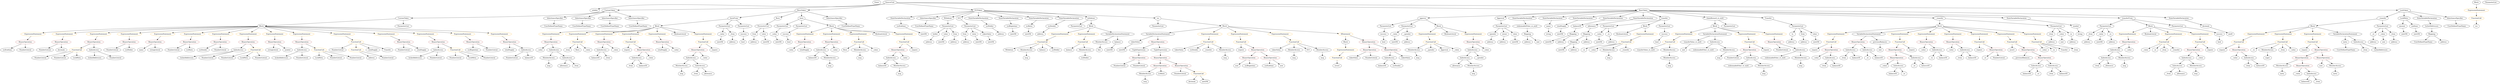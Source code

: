 strict digraph {
	graph [bb="0,0,19218,756"];
	node [label="\N"];
	Enter	[height=0.5,
		pos="6697.6,738",
		width=0.83628];
	StateVariableDeclaration_Unnamed_9	[color=black,
		height=0.5,
		label=StateVariableDeclaration,
		pos="6879.6,594",
		width=2.8184];
	VariableDeclaration_icoEndtime	[color=black,
		height=0.5,
		label=icoEndtime,
		pos="6881.6,522",
		width=1.46];
	StateVariableDeclaration_Unnamed_9 -> VariableDeclaration_icoEndtime	[pos="e,6881.1,540.1 6880.1,575.7 6880.3,568.41 6880.5,559.73 6880.7,551.54"];
	ExpressionStatement_Unnamed_43	[color=orange,
		height=0.5,
		label=ExpressionStatement,
		pos="223.56,450",
		width=2.458];
	BinaryOperation_Unnamed_45	[color=brown,
		height=0.5,
		label=BinaryOperation,
		pos="186.56,378",
		width=1.9867];
	ExpressionStatement_Unnamed_43 -> BinaryOperation_Unnamed_45	[pos="e,195.6,396.1 214.41,431.7 210.34,423.98 205.44,414.71 200.89,406.11"];
	MemberAccess_Unnamed_19	[color=black,
		height=0.5,
		label=MemberAccess,
		pos="8389.6,378",
		width=1.9174];
	Identifier_this	[color=black,
		height=0.5,
		label=this,
		pos="8373.6,306",
		width=0.75];
	MemberAccess_Unnamed_19 -> Identifier_this	[pos="e,8377.5,324.1 8385.6,359.7 8383.9,352.32 8381.9,343.52 8380,335.25"];
	NumberLiteral_Unnamed_9	[color=black,
		height=0.5,
		label=NumberLiteral,
		pos="3920.6,234",
		width=1.765];
	Identifier__from_13	[color=black,
		height=0.5,
		label=_from,
		pos="17116,162",
		width=0.93331];
	IndexAccess_Unnamed_11	[color=black,
		height=0.5,
		label=IndexAccess,
		pos="16240,306",
		width=1.6402];
	IndexAccess_Unnamed_12	[color=black,
		height=0.5,
		label=IndexAccess,
		pos="16167,234",
		width=1.6402];
	IndexAccess_Unnamed_11 -> IndexAccess_Unnamed_12	[pos="e,16184,251.47 16222,288.41 16213,279.69 16202,268.85 16192,259.21"];
	MemberAccess_Unnamed_2	[color=black,
		height=0.5,
		label=MemberAccess,
		pos="16313,234",
		width=1.9174];
	IndexAccess_Unnamed_11 -> MemberAccess_Unnamed_2	[pos="e,16295,251.71 16257,288.41 16266,279.76 16277,269 16287,259.42"];
	ParameterList_Unnamed_16	[color=black,
		height=0.5,
		label=ParameterList,
		pos="7231.6,522",
		width=1.7095];
	VariableDeclaration_holder	[color=black,
		height=0.5,
		label=holder,
		pos="7143.6,450",
		width=0.94717];
	ParameterList_Unnamed_16 -> VariableDeclaration_holder	[pos="e,7161.8,465.48 7211.2,504.76 7199.1,495.21 7183.8,483.01 7170.8,472.64"];
	VariableDeclaration_value_4	[color=black,
		height=0.5,
		label=value,
		pos="7225.6,450",
		width=0.82242];
	ParameterList_Unnamed_16 -> VariableDeclaration_value_4	[pos="e,7227,468.1 7230.1,503.7 7229.5,496.41 7228.7,487.73 7228,479.54"];
	VariableDeclaration_from_3	[color=black,
		height=0.5,
		label=from,
		pos="7301.6,450",
		width=0.7947];
	ParameterList_Unnamed_16 -> VariableDeclaration_from_3	[pos="e,7287,465.57 7248.1,504.41 7257.4,495.19 7269,483.58 7279,473.54"];
	Identifier_now	[color=black,
		height=0.5,
		label=now,
		pos="9433.6,162",
		width=0.75];
	IndexAccess_Unnamed_19	[color=black,
		height=0.5,
		label=IndexAccess,
		pos="6297.6,306",
		width=1.6402];
	Identifier_balanceOf_10	[color=black,
		height=0.5,
		label=balanceOf,
		pos="6229.6,234",
		width=1.3491];
	IndexAccess_Unnamed_19 -> Identifier_balanceOf_10	[pos="e,6245.6,251.47 6281.4,288.41 6273.1,279.78 6262.6,269.06 6253.4,259.5"];
	MemberAccess_Unnamed_11	[color=black,
		height=0.5,
		label=MemberAccess,
		pos="6365.6,234",
		width=1.9174];
	IndexAccess_Unnamed_19 -> MemberAccess_Unnamed_11	[pos="e,6349.1,251.96 6313.7,288.41 6321.9,279.99 6332,269.58 6341.1,260.2"];
	VariableDeclaration_balanceOf	[color=black,
		height=0.5,
		label=balanceOf,
		pos="12065,522",
		width=1.3491];
	Mapping_Unnamed	[color=black,
		height=0.5,
		label=Mapping,
		pos="12026,450",
		width=1.2105];
	VariableDeclaration_balanceOf -> Mapping_Unnamed	[pos="e,12035,467.79 12055,504.05 12051,496.14 12045,486.54 12040,477.69"];
	Identifier_lockedAddresses_2	[color=black,
		height=0.5,
		label=lockedAddresses,
		pos="2152.6,234",
		width=2.0838];
	VariableDeclaration_spender	[color=black,
		height=0.5,
		label=spender,
		pos="11398,450",
		width=1.1135];
	ElementaryTypeName_address_6	[color=black,
		height=0.5,
		label=address,
		pos="11379,378",
		width=1.0996];
	VariableDeclaration_spender -> ElementaryTypeName_address_6	[pos="e,11383,396.1 11393,431.7 11391,424.24 11388,415.32 11386,406.97"];
	ElementaryTypeName_uint_4	[color=black,
		height=0.5,
		label=uint,
		pos="18322,378",
		width=0.75];
	BinaryOperation_Unnamed_36	[color=brown,
		height=0.5,
		label=BinaryOperation,
		pos="17756,234",
		width=1.9867];
	MemberAccess_Unnamed_23	[color=black,
		height=0.5,
		label=MemberAccess,
		pos="17608,162",
		width=1.9174];
	BinaryOperation_Unnamed_36 -> MemberAccess_Unnamed_23	[pos="e,17640,178.33 17723,217.64 17702,207.52 17673,194.16 17650,183.18"];
	BinaryOperation_Unnamed_37	[color=brown,
		height=0.5,
		label=BinaryOperation,
		pos="17767,162",
		width=1.9867];
	BinaryOperation_Unnamed_36 -> BinaryOperation_Unnamed_37	[pos="e,17764,180.1 17758,215.7 17759,208.32 17761,199.52 17762,191.25"];
	VariableDeclaration_balance	[color=black,
		height=0.5,
		label=balance,
		pos="8515.6,378",
		width=1.0719];
	ElementaryTypeName_uint256_19	[color=black,
		height=0.5,
		label=uint256,
		pos="8456.6,306",
		width=1.0442];
	VariableDeclaration_balance -> ElementaryTypeName_uint256_19	[pos="e,8470.2,323.15 8501.9,360.76 8494.7,352.19 8485.6,341.49 8477.5,331.9"];
	ElementaryTypeName_uint256_6	[color=black,
		height=0.5,
		label=uint256,
		pos="16097,378",
		width=1.0442];
	BinaryOperation_Unnamed_2	[color=brown,
		height=0.5,
		label=BinaryOperation,
		pos="14513,306",
		width=1.9867];
	BinaryOperation_Unnamed_3	[color=brown,
		height=0.5,
		label=BinaryOperation,
		pos="14539,234",
		width=1.9867];
	BinaryOperation_Unnamed_2 -> BinaryOperation_Unnamed_3	[pos="e,14532,252.1 14519,287.7 14522,280.15 14525,271.12 14528,262.68"];
	IndexAccess_Unnamed_2	[color=black,
		height=0.5,
		label=IndexAccess,
		pos="14688,234",
		width=1.6402];
	BinaryOperation_Unnamed_2 -> IndexAccess_Unnamed_2	[pos="e,14653,248.87 14550,290.15 14577,279.34 14614,264.62 14642,253.11"];
	FunctionCall_Unnamed_32	[color=orange,
		height=0.5,
		label=FunctionCall,
		pos="19045,594",
		width=1.6125];
	Identifier_ico	[color=black,
		height=0.5,
		label=ico,
		pos="19045,522",
		width=0.75];
	FunctionCall_Unnamed_32 -> Identifier_ico	[pos="e,19045,540.1 19045,575.7 19045,568.41 19045,559.73 19045,551.54"];
	VariableDeclaration_owner	[color=black,
		height=0.5,
		label=owner,
		pos="11490,450",
		width=0.93331];
	ElementaryTypeName_address_5	[color=black,
		height=0.5,
		label=address,
		pos="11476,378",
		width=1.0996];
	VariableDeclaration_owner -> ElementaryTypeName_address_5	[pos="e,11479,396.1 11486,431.7 11485,424.32 11483,415.52 11481,407.25"];
	Identifier_transferValue_re_ent4	[color=black,
		height=0.5,
		label=transferValue_re_ent4,
		pos="12591,306",
		width=2.555];
	VariableDeclaration_from_2	[color=black,
		height=0.5,
		label=from,
		pos="7378.6,450",
		width=0.7947];
	ElementaryTypeName_address_18	[color=black,
		height=0.5,
		label=address,
		pos="7388.6,378",
		width=1.0996];
	VariableDeclaration_from_2 -> ElementaryTypeName_address_18	[pos="e,7386.1,396.1 7381,431.7 7382.1,424.32 7383.3,415.52 7384.5,407.25"];
	NumberLiteral_Unnamed_19	[color=black,
		height=0.5,
		label=NumberLiteral,
		pos="3488.6,234",
		width=1.765];
	Identifier_msg_7	[color=black,
		height=0.5,
		label=msg,
		pos="11251,90",
		width=0.75];
	ElementaryTypeName_uint256_15	[color=black,
		height=0.5,
		label=uint256,
		pos="7576.6,378",
		width=1.0442];
	ElementaryTypeName_uint256_10	[color=black,
		height=0.5,
		label=uint256,
		pos="5505.6,378",
		width=1.0442];
	Identifier_icoBegintime	[color=black,
		height=0.5,
		label=icoBegintime,
		pos="9537.6,162",
		width=1.6264];
	BinaryOperation_Unnamed_50	[color=brown,
		height=0.5,
		label=BinaryOperation,
		pos="1894.6,378",
		width=1.9867];
	IndexAccess_Unnamed_33	[color=black,
		height=0.5,
		label=IndexAccess,
		pos="1817.6,306",
		width=1.6402];
	BinaryOperation_Unnamed_50 -> IndexAccess_Unnamed_33	[pos="e,1835.7,323.47 1876.3,360.41 1866.7,351.69 1854.8,340.85 1844.2,331.21"];
	FunctionCall_Unnamed_30	[color=orange,
		height=0.5,
		label=FunctionCall,
		pos="1952.6,306",
		width=1.6125];
	BinaryOperation_Unnamed_50 -> FunctionCall_Unnamed_30	[pos="e,1938.6,323.79 1908.6,360.05 1915.4,351.8 1923.8,341.7 1931.4,332.54"];
	Identifier_redeemableEther_re_ent4	[color=black,
		height=0.5,
		label=redeemableEther_re_ent4,
		pos="13299,162",
		width=2.9016];
	Identifier_balanceOf_15	[color=black,
		height=0.5,
		label=balanceOf,
		pos="17790,18",
		width=1.3491];
	Identifier_msg_2	[color=black,
		height=0.5,
		label=msg,
		pos="16313,162",
		width=0.75];
	NumberLiteral_Unnamed_12	[color=black,
		height=0.5,
		label=NumberLiteral,
		pos="1314.6,306",
		width=1.765];
	Identifier_tokenValue_2	[color=black,
		height=0.5,
		label=tokenValue,
		pos="8987.6,306",
		width=1.4462];
	ExpressionStatement_Unnamed_1	[color=orange,
		height=0.5,
		label=ExpressionStatement,
		pos="14058,450",
		width=2.458];
	FunctionCall_Unnamed_1	[color=orange,
		height=0.5,
		label=FunctionCall,
		pos="14007,378",
		width=1.6125];
	ExpressionStatement_Unnamed_1 -> FunctionCall_Unnamed_1	[pos="e,14019,395.62 14045,431.7 14039,423.61 14032,413.81 14025,404.87"];
	Identifier__value_1	[color=black,
		height=0.5,
		label=_value,
		pos="14438,162",
		width=0.96103];
	ElementaryTypeName_uint256_1	[color=black,
		height=0.5,
		label=uint256,
		pos="11834,378",
		width=1.0442];
	Mapping_Unnamed -> ElementaryTypeName_uint256_1	[pos="e,11863,389.82 11993,437.37 11964,426.67 11919,410.33 11880,396 11878,395.25 11875,394.49 11873,393.71"];
	ElementaryTypeName_address	[color=black,
		height=0.5,
		label=address,
		pos="11929,378",
		width=1.0996];
	Mapping_Unnamed -> ElementaryTypeName_address	[pos="e,11949,393.68 12005,433.81 11991,423.95 11973,410.97 11958,400.12"];
	NumberLiteral_Unnamed_4	[color=black,
		height=0.5,
		label=NumberLiteral,
		pos="8536.6,162",
		width=1.765];
	Identifier__value_8	[color=black,
		height=0.5,
		label=_value,
		pos="16455,306",
		width=0.96103];
	ExpressionStatement_Unnamed_38	[color=orange,
		height=0.5,
		label=ExpressionStatement,
		pos="485.56,450",
		width=2.458];
	BinaryOperation_Unnamed_41	[color=brown,
		height=0.5,
		label=BinaryOperation,
		pos="456.56,378",
		width=1.9867];
	ExpressionStatement_Unnamed_38 -> BinaryOperation_Unnamed_41	[pos="e,463.65,396.1 478.39,431.7 475.27,424.15 471.52,415.12 468.03,406.68"];
	Identifier_meta_1	[color=black,
		height=0.5,
		label=meta,
		pos="17608,90",
		width=0.78084];
	MemberAccess_Unnamed_23 -> Identifier_meta_1	[pos="e,17608,108.1 17608,143.7 17608,136.41 17608,127.73 17608,119.54"];
	FunctionCall_Unnamed_9	[color=orange,
		height=0.5,
		label=FunctionCall,
		pos="12770,378",
		width=1.6125];
	FunctionCall_Unnamed_9 -> Identifier_transferValue_re_ent4	[pos="e,12630,322.58 12735,363.34 12708,352.92 12671,338.42 12641,326.74"];
	MemberAccess_Unnamed_5	[color=black,
		height=0.5,
		label=MemberAccess,
		pos="12770,306",
		width=1.9174];
	FunctionCall_Unnamed_9 -> MemberAccess_Unnamed_5	[pos="e,12770,324.1 12770,359.7 12770,352.41 12770,343.73 12770,335.54"];
	VariableDeclaration_to	[color=black,
		height=0.5,
		label=to,
		pos="13702,450",
		width=0.75];
	ElementaryTypeName_address_4	[color=black,
		height=0.5,
		label=address,
		pos="13696,378",
		width=1.0996];
	VariableDeclaration_to -> ElementaryTypeName_address_4	[pos="e,13697,396.1 13700,431.7 13699,424.41 13699,415.73 13698,407.54"];
	Identifier__from_1	[color=black,
		height=0.5,
		label=_from,
		pos="14113,234",
		width=0.93331];
	Mapping_Unnamed_2	[color=black,
		height=0.5,
		label=Mapping,
		pos="12030,378",
		width=1.2105];
	ElementaryTypeName_uint256_2	[color=black,
		height=0.5,
		label=uint256,
		pos="11924,306",
		width=1.0442];
	Mapping_Unnamed_2 -> ElementaryTypeName_uint256_2	[pos="e,11945,321.11 12007,362.15 11992,352.02 11971,338.47 11954,327.34"];
	ElementaryTypeName_address_2	[color=black,
		height=0.5,
		label=address,
		pos="12019,306",
		width=1.0996];
	Mapping_Unnamed_2 -> ElementaryTypeName_address_2	[pos="e,12021,324.1 12027,359.7 12026,352.32 12024,343.52 12023,335.25"];
	ParameterList_Unnamed_3	[color=black,
		height=0.5,
		label=ParameterList,
		pos="12307,522",
		width=1.7095];
	Parameter__value_1	[color=black,
		height=0.5,
		label=_value,
		pos="12227,450",
		width=0.96103];
	ParameterList_Unnamed_3 -> Parameter__value_1	[pos="e,12244,466.04 12288,504.41 12277,495.13 12264,483.44 12252,473.36"];
	Parameter__to_1	[color=black,
		height=0.5,
		label=_to,
		pos="12307,450",
		width=0.75];
	ParameterList_Unnamed_3 -> Parameter__to_1	[pos="e,12307,468.1 12307,503.7 12307,496.41 12307,487.73 12307,479.54"];
	Identifier__to	[color=black,
		height=0.5,
		label=_to,
		pos="15216,234",
		width=0.75];
	Identifier__value_3	[color=black,
		height=0.5,
		label=_value,
		pos="14728,306",
		width=0.96103];
	Identifier__from_3	[color=black,
		height=0.5,
		label=_from,
		pos="15743,90",
		width=0.93331];
	ElementaryTypeName_address_14	[color=black,
		height=0.5,
		label=address,
		pos="5770.6,378",
		width=1.0996];
	UserDefinedTypeName_Unnamed_3	[color=black,
		height=0.5,
		label=UserDefinedTypeName,
		pos="18623,378",
		width=2.7214];
	VariableDeclaration_icoHolder	[color=black,
		height=0.5,
		label=icoHolder,
		pos="7559.6,522",
		width=1.3214];
	ElementaryTypeName_address_17	[color=black,
		height=0.5,
		label=address,
		pos="7664.6,450",
		width=1.0996];
	VariableDeclaration_icoHolder -> ElementaryTypeName_address_17	[pos="e,7642.9,465.44 7582.3,505.81 7597.4,495.79 7617.2,482.55 7633.7,471.59"];
	VariableDeclaration_decimals	[color=black,
		height=0.5,
		label=decimals,
		pos="16905,522",
		width=1.1967];
	ElementaryTypeName_uint8	[color=black,
		height=0.5,
		label=uint8,
		pos="17087,450",
		width=0.7947];
	VariableDeclaration_decimals -> ElementaryTypeName_uint8	[pos="e,17064,461.5 16937,509.73 16966,499.4 17011,483.42 17049,468 17050,467.37 17052,466.71 17053,466.04"];
	MemberAccess_Unnamed_6	[color=black,
		height=0.5,
		label=MemberAccess,
		pos="12770,234",
		width=1.9174];
	Identifier_msg_5	[color=black,
		height=0.5,
		label=msg,
		pos="12770,162",
		width=0.75];
	MemberAccess_Unnamed_6 -> Identifier_msg_5	[pos="e,12770,180.1 12770,215.7 12770,208.41 12770,199.73 12770,191.54"];
	Identifier_balanceOf_9	[color=black,
		height=0.5,
		label=balanceOf,
		pos="6757.6,162",
		width=1.3491];
	Identifier_balanceOf_7	[color=black,
		height=0.5,
		label=balanceOf,
		pos="15843,90",
		width=1.3491];
	Identifier_previousBalances	[color=black,
		height=0.5,
		label=previousBalances,
		pos="15525,234",
		width=2.0976];
	BinaryOperation_Unnamed_20	[color=brown,
		height=0.5,
		label=BinaryOperation,
		pos="4251.6,378",
		width=1.9867];
	Identifier__value_18	[color=black,
		height=0.5,
		label=_value,
		pos="4140.6,306",
		width=0.96103];
	BinaryOperation_Unnamed_20 -> Identifier__value_18	[pos="e,4162.1,320.56 4225.8,360.76 4209.6,350.57 4188.7,337.36 4171.6,326.58"];
	IndexAccess_Unnamed_24	[color=black,
		height=0.5,
		label=IndexAccess,
		pos="4252.6,306",
		width=1.6402];
	BinaryOperation_Unnamed_20 -> IndexAccess_Unnamed_24	[pos="e,4252.3,324.1 4251.8,359.7 4251.9,352.41 4252,343.73 4252.2,335.54"];
	IndexAccess_Unnamed_8	[color=black,
		height=0.5,
		label=IndexAccess,
		pos="15622,162",
		width=1.6402];
	Identifier_balanceOf_8	[color=black,
		height=0.5,
		label=balanceOf,
		pos="15542,90",
		width=1.3491];
	IndexAccess_Unnamed_8 -> Identifier_balanceOf_8	[pos="e,15560,106.91 15603,144.76 15593,135.69 15580,124.22 15568,114.21"];
	Identifier__to_5	[color=black,
		height=0.5,
		label=_to,
		pos="15636,90",
		width=0.75];
	IndexAccess_Unnamed_8 -> Identifier__to_5	[pos="e,15632,108.1 15625,143.7 15626,136.32 15628,127.52 15630,119.25"];
	Identifier_require_10	[color=black,
		height=0.5,
		label=require,
		pos="17711,306",
		width=1.0026];
	VariableDeclarationStatement_Unnamed_2	[color=black,
		height=0.5,
		label=VariableDeclarationStatement,
		pos="8800.6,450",
		width=3.3174];
	VariableDeclaration_tokenValue_1	[color=black,
		height=0.5,
		label=tokenValue,
		pos="8641.6,378",
		width=1.4462];
	VariableDeclarationStatement_Unnamed_2 -> VariableDeclaration_tokenValue_1	[pos="e,8672.7,392.72 8763.3,432.59 8739.2,421.98 8707.8,408.16 8682.9,397.22"];
	BinaryOperation_Unnamed_25	[color=brown,
		height=0.5,
		label=BinaryOperation,
		pos="8800.6,378",
		width=1.9867];
	VariableDeclarationStatement_Unnamed_2 -> BinaryOperation_Unnamed_25	[pos="e,8800.6,396.1 8800.6,431.7 8800.6,424.41 8800.6,415.73 8800.6,407.54"];
	MemberAccess_Unnamed_14	[color=black,
		height=0.5,
		label=MemberAccess,
		pos="4208.6,234",
		width=1.9174];
	Identifier_msg_13	[color=black,
		height=0.5,
		label=msg,
		pos="4208.6,162",
		width=0.75];
	MemberAccess_Unnamed_14 -> Identifier_msg_13	[pos="e,4208.6,180.1 4208.6,215.7 4208.6,208.41 4208.6,199.73 4208.6,191.54"];
	Block_Unnamed_8	[color=black,
		height=0.5,
		label=Block,
		pos="10281,378",
		width=0.90558];
	ExpressionStatement_Unnamed_27	[color=orange,
		height=0.5,
		label=ExpressionStatement,
		pos="10281,306",
		width=2.458];
	Block_Unnamed_8 -> ExpressionStatement_Unnamed_27	[pos="e,10281,324.1 10281,359.7 10281,352.41 10281,343.73 10281,335.54"];
	ExpressionStatement_Unnamed_12	[color=orange,
		height=0.5,
		label=ExpressionStatement,
		pos="12881,450",
		width=2.458];
	ExpressionStatement_Unnamed_12 -> FunctionCall_Unnamed_9	[pos="e,12794,394.51 12854,432.41 12839,422.9 12820,410.86 12804,400.62"];
	ElementaryTypeName_uint	[color=black,
		height=0.5,
		label=uint,
		pos="15796,378",
		width=0.75];
	BinaryOperation_Unnamed_40	[color=brown,
		height=0.5,
		label=BinaryOperation,
		pos="2089.6,378",
		width=1.9867];
	stringLiteral_Unnamed_1	[color=black,
		height=0.5,
		label=stringLiteral,
		pos="2082.6,306",
		width=1.5016];
	BinaryOperation_Unnamed_40 -> stringLiteral_Unnamed_1	[pos="e,2084.3,324.1 2087.8,359.7 2087.1,352.41 2086.2,343.73 2085.4,335.54"];
	Identifier_symbol	[color=black,
		height=0.5,
		label=symbol,
		pos="2192.6,306",
		width=1.0581];
	BinaryOperation_Unnamed_40 -> Identifier_symbol	[pos="e,2171.4,321.41 2113.7,360.59 2128.2,350.75 2146.7,338.15 2162.2,327.64"];
	IndexAccess_Unnamed_21	[color=black,
		height=0.5,
		label=IndexAccess,
		pos="5299.6,234",
		width=1.6402];
	MemberAccess_Unnamed_13	[color=black,
		height=0.5,
		label=MemberAccess,
		pos="5226.6,162",
		width=1.9174];
	IndexAccess_Unnamed_21 -> MemberAccess_Unnamed_13	[pos="e,5244,179.71 5282.3,216.41 5273.2,207.76 5262,197 5252,187.42"];
	IndexAccess_Unnamed_22	[color=black,
		height=0.5,
		label=IndexAccess,
		pos="5372.6,162",
		width=1.6402];
	IndexAccess_Unnamed_21 -> IndexAccess_Unnamed_22	[pos="e,5355.4,179.47 5316.9,216.41 5326,207.69 5337.3,196.85 5347.3,187.21"];
	VariableDeclarationStatement_Unnamed	[color=black,
		height=0.5,
		label=VariableDeclarationStatement,
		pos="14351,450",
		width=3.3174];
	BinaryOperation_Unnamed_4	[color=brown,
		height=0.5,
		label=BinaryOperation,
		pos="14231,378",
		width=1.9867];
	VariableDeclarationStatement_Unnamed -> BinaryOperation_Unnamed_4	[pos="e,14258,395.07 14322,432.05 14305,422.65 14285,410.85 14268,400.77"];
	VariableDeclaration_previousBalances	[color=black,
		height=0.5,
		label=previousBalances,
		pos="14396,378",
		width=2.0976];
	VariableDeclarationStatement_Unnamed -> VariableDeclaration_previousBalances	[pos="e,14385,396.1 14362,431.7 14367,423.81 14373,414.3 14378,405.55"];
	MemberAccess_Unnamed_9	[color=black,
		height=0.5,
		label=MemberAccess,
		pos="10789,306",
		width=1.9174];
	Identifier_msg_8	[color=black,
		height=0.5,
		label=msg,
		pos="10842,234",
		width=0.75];
	MemberAccess_Unnamed_9 -> Identifier_msg_8	[pos="e,10830,250.36 10801,288.05 10808,279.44 10816,268.81 10823,259.33"];
	Block_Unnamed_6	[color=black,
		height=0.5,
		label=Block,
		pos="5031.6,522",
		width=0.90558];
	ExpressionStatement_Unnamed_23	[color=orange,
		height=0.5,
		label=ExpressionStatement,
		pos="4251.6,450",
		width=2.458];
	Block_Unnamed_6 -> ExpressionStatement_Unnamed_23	[pos="e,4314.4,463.01 5007.1,509.54 5001.5,507.34 4995.4,505.31 4989.6,504 4711.6,441.72 4632.6,500.4 4349.6,468 4341.8,467.11 4333.7,\
466.01 4325.7,464.79"];
	ExpressionStatement_Unnamed_25	[color=orange,
		height=0.5,
		label=ExpressionStatement,
		pos="4446.6,450",
		width=2.458];
	Block_Unnamed_6 -> ExpressionStatement_Unnamed_25	[pos="e,4510.2,462.91 5007.1,509.65 5001.4,507.44 4995.4,505.38 4989.6,504 4796.5,458.25 4741.4,492.98 4544.6,468 4537.1,467.05 4529.3,\
465.93 4521.5,464.73"];
	ExpressionStatement_Unnamed_22	[color=orange,
		height=0.5,
		label=ExpressionStatement,
		pos="4641.6,450",
		width=2.458];
	Block_Unnamed_6 -> ExpressionStatement_Unnamed_22	[pos="e,4706.6,462.56 5007,509.92 5001.4,507.69 4995.3,505.56 4989.6,504 4881.2,474.73 4850.4,485.6 4739.6,468 4732.5,466.88 4725.1,465.67 \
4717.8,464.44"];
	ExpressionStatement_Unnamed_20	[color=orange,
		height=0.5,
		label=ExpressionStatement,
		pos="4836.6,450",
		width=2.458];
	Block_Unnamed_6 -> ExpressionStatement_Unnamed_20	[pos="e,4881.6,465.94 5005.9,510.36 5000.5,508.21 4994.9,505.99 4989.6,504 4957.6,492 4921.5,479.46 4892.4,469.58"];
	ExpressionStatement_Unnamed_24	[color=orange,
		height=0.5,
		label=ExpressionStatement,
		pos="5031.6,450",
		width=2.458];
	Block_Unnamed_6 -> ExpressionStatement_Unnamed_24	[pos="e,5031.6,468.1 5031.6,503.7 5031.6,496.41 5031.6,487.73 5031.6,479.54"];
	BooleanLiteral_Unnamed_4	[color=black,
		height=0.5,
		label=BooleanLiteral,
		pos="5202.6,450",
		width=1.7788];
	Block_Unnamed_6 -> BooleanLiteral_Unnamed_4	[pos="e,5167.3,465.45 5057.2,510.52 5083.4,499.76 5124.9,482.79 5156.8,469.72"];
	ExpressionStatement_Unnamed_21	[color=orange,
		height=0.5,
		label=ExpressionStatement,
		pos="5373.6,450",
		width=2.458];
	Block_Unnamed_6 -> ExpressionStatement_Unnamed_21	[pos="e,5312.8,463.44 5061.9,514.79 5115.3,503.86 5227.5,480.9 5301.7,465.72"];
	NumberLiteral_Unnamed_5	[color=black,
		height=0.5,
		label=NumberLiteral,
		pos="8681.6,162",
		width=1.765];
	Identifier__from_8	[color=black,
		height=0.5,
		label=_from,
		pos="4843.6,162",
		width=0.93331];
	IndexAccess_Unnamed_31	[color=black,
		height=0.5,
		label=IndexAccess,
		pos="3353.6,306",
		width=1.6402];
	Identifier_lockedAddresses_1	[color=black,
		height=0.5,
		label=lockedAddresses,
		pos="3186.6,234",
		width=2.0838];
	IndexAccess_Unnamed_31 -> Identifier_lockedAddresses_1	[pos="e,3222.6,250.11 3319.8,290.83 3294.9,280.4 3260.7,266.07 3233.2,254.54"];
	NumberLiteral_Unnamed_17	[color=black,
		height=0.5,
		label=NumberLiteral,
		pos="3343.6,234",
		width=1.765];
	IndexAccess_Unnamed_31 -> NumberLiteral_Unnamed_17	[pos="e,3346,252.1 3351.1,287.7 3350,280.32 3348.8,271.52 3347.6,263.25"];
	NumberLiteral_Unnamed_1	[color=black,
		height=0.5,
		label=NumberLiteral,
		pos="13254,234",
		width=1.765];
	Identifier_icoEndtime	[color=black,
		height=0.5,
		label=icoEndtime,
		pos="9682.6,162",
		width=1.46];
	Identifier_meta	[color=black,
		height=0.5,
		label=meta,
		pos="18020,90",
		width=0.78084];
	Identifier__to_2	[color=black,
		height=0.5,
		label=_to,
		pos="14676,162",
		width=0.75];
	IndexAccess_Unnamed_7	[color=black,
		height=0.5,
		label=IndexAccess,
		pos="15758,162",
		width=1.6402];
	IndexAccess_Unnamed_7 -> Identifier__from_3	[pos="e,15746,108.1 15754,143.7 15752,136.32 15750,127.52 15749,119.25"];
	IndexAccess_Unnamed_7 -> Identifier_balanceOf_7	[pos="e,15823,106.91 15777,144.76 15788,135.69 15802,124.22 15814,114.21"];
	Identifier_Withdraw	[color=black,
		height=0.5,
		label=Withdraw,
		pos="7665.6,306",
		width=1.3076];
	NumberLiteral_Unnamed_7	[color=black,
		height=0.5,
		label=NumberLiteral,
		pos="3088.6,306",
		width=1.765];
	MemberAccess_Unnamed_10	[color=black,
		height=0.5,
		label=MemberAccess,
		pos="6893.6,162",
		width=1.9174];
	Identifier_msg_9	[color=black,
		height=0.5,
		label=msg,
		pos="6893.6,90",
		width=0.75];
	MemberAccess_Unnamed_10 -> Identifier_msg_9	[pos="e,6893.6,108.1 6893.6,143.7 6893.6,136.41 6893.6,127.73 6893.6,119.54"];
	BinaryOperation_Unnamed_30	[color=brown,
		height=0.5,
		label=BinaryOperation,
		pos="10454,378",
		width=1.9867];
	BinaryOperation_Unnamed_31	[color=brown,
		height=0.5,
		label=BinaryOperation,
		pos="10459,306",
		width=1.9867];
	BinaryOperation_Unnamed_30 -> BinaryOperation_Unnamed_31	[pos="e,10457,324.1 10455,359.7 10455,352.41 10456,343.73 10457,335.54"];
	BinaryOperation_Unnamed_32	[color=brown,
		height=0.5,
		label=BinaryOperation,
		pos="10620,306",
		width=1.9867];
	BinaryOperation_Unnamed_30 -> BinaryOperation_Unnamed_32	[pos="e,10584,321.99 10489,361.98 10514,351.6 10547,337.7 10573,326.47"];
	BinaryOperation_Unnamed_18	[color=brown,
		height=0.5,
		label=BinaryOperation,
		pos="5355.6,306",
		width=1.9867];
	BinaryOperation_Unnamed_18 -> IndexAccess_Unnamed_21	[pos="e,5313,251.79 5342,288.05 5335.4,279.8 5327.3,269.7 5320,260.54"];
	Identifier__value_16	[color=black,
		height=0.5,
		label=_value,
		pos="5411.6,234",
		width=0.96103];
	BinaryOperation_Unnamed_18 -> Identifier__value_16	[pos="e,5398.9,250.83 5369.1,288.05 5375.9,279.56 5384.3,269.11 5391.8,259.73"];
	Identifier__to_8	[color=black,
		height=0.5,
		label=_to,
		pos="16535,306",
		width=0.75];
	NumberLiteral_Unnamed_11	[color=black,
		height=0.5,
		label=NumberLiteral,
		pos="2582.6,306",
		width=1.765];
	BinaryOperation_Unnamed_38	[color=brown,
		height=0.5,
		label=BinaryOperation,
		pos="3088.6,378",
		width=1.9867];
	BinaryOperation_Unnamed_38 -> NumberLiteral_Unnamed_7	[pos="e,3088.6,324.1 3088.6,359.7 3088.6,352.41 3088.6,343.73 3088.6,335.54"];
	Identifier_totalSupply_2	[color=black,
		height=0.5,
		label=totalSupply,
		pos="3223.6,306",
		width=1.4739];
	BinaryOperation_Unnamed_38 -> Identifier_totalSupply_2	[pos="e,3195.7,321.46 3118.9,361.29 3138.6,351.04 3164.6,337.57 3185.7,326.62"];
	ElementaryTypeName_address_22	[color=black,
		height=0.5,
		label=address,
		pos="18407,378",
		width=1.0996];
	NumberLiteral_Unnamed_3	[color=black,
		height=0.5,
		label=NumberLiteral,
		pos="8992.6,90",
		width=1.765];
	Identifier_lockedAddresses_3	[color=black,
		height=0.5,
		label=lockedAddresses,
		pos="1433.6,234",
		width=2.0838];
	Block_Unnamed_3	[color=black,
		height=0.5,
		label=Block,
		pos="13107,522",
		width=0.90558];
	Block_Unnamed_3 -> ExpressionStatement_Unnamed_12	[pos="e,12928,465.64 13079,512.42 13044,501.66 12984,482.94 12939,468.98"];
	VariableDeclarationStatement_Unnamed_1	[color=black,
		height=0.5,
		label=VariableDeclarationStatement,
		pos="13107,450",
		width=3.3174];
	Block_Unnamed_3 -> VariableDeclarationStatement_Unnamed_1	[pos="e,13107,468.1 13107,503.7 13107,496.41 13107,487.73 13107,479.54"];
	ExpressionStatement_Unnamed_11	[color=orange,
		height=0.5,
		label=ExpressionStatement,
		pos="13355,450",
		width=2.458];
	Block_Unnamed_3 -> ExpressionStatement_Unnamed_11	[pos="e,13295,463.77 13131,510 13137,507.87 13142,505.76 13148,504 13192,489.04 13244,475.83 13284,466.34"];
	ExpressionStatement_Unnamed_13	[color=orange,
		height=0.5,
		label=ExpressionStatement,
		pos="13561,450",
		width=2.458];
	Block_Unnamed_3 -> ExpressionStatement_Unnamed_13	[pos="e,13493,461.95 13131,509.63 13136,507.47 13142,505.44 13148,504 13279,469.62 13317,486.49 13452,468 13461,466.67 13471,465.19 13482,\
463.67"];
	BinaryOperation_Unnamed_16	[color=brown,
		height=0.5,
		label=BinaryOperation,
		pos="6167.6,378",
		width=1.9867];
	Identifier__value_13	[color=black,
		height=0.5,
		label=_value,
		pos="6061.6,306",
		width=0.96103];
	BinaryOperation_Unnamed_16 -> Identifier__value_13	[pos="e,6082.4,320.79 6143,360.76 6127.8,350.73 6108.2,337.78 6092,327.1"];
	Identifier_totalSupply	[color=black,
		height=0.5,
		label=totalSupply,
		pos="6167.6,306",
		width=1.4739];
	BinaryOperation_Unnamed_16 -> Identifier_totalSupply	[pos="e,6167.6,324.1 6167.6,359.7 6167.6,352.41 6167.6,343.73 6167.6,335.54"];
	FunctionCall_Unnamed_21	[color=orange,
		height=0.5,
		label=FunctionCall,
		pos="8244.6,378",
		width=1.6125];
	Identifier_balance	[color=black,
		height=0.5,
		label=balance,
		pos="8133.6,306",
		width=1.0719];
	FunctionCall_Unnamed_21 -> Identifier_balance	[pos="e,8155.8,321 8219.7,361.29 8203.6,351.18 8182.6,337.95 8165.4,327.08"];
	MemberAccess_Unnamed_20	[color=black,
		height=0.5,
		label=MemberAccess,
		pos="8259.6,306",
		width=1.9174];
	FunctionCall_Unnamed_21 -> MemberAccess_Unnamed_20	[pos="e,8255.9,324.1 8248.3,359.7 8249.8,352.32 8251.7,343.52 8253.5,335.25"];
	ExpressionStatement_Unnamed_23 -> BinaryOperation_Unnamed_20	[pos="e,4251.6,396.1 4251.6,431.7 4251.6,424.41 4251.6,415.73 4251.6,407.54"];
	BinaryOperation_Unnamed_23	[color=brown,
		height=0.5,
		label=BinaryOperation,
		pos="9529.6,234",
		width=1.9867];
	BinaryOperation_Unnamed_23 -> Identifier_now	[pos="e,9451.2,175.88 9507.3,216.76 9493.3,206.56 9475.2,193.33 9460.4,182.55"];
	BinaryOperation_Unnamed_23 -> Identifier_icoBegintime	[pos="e,9535.6,180.1 9531.5,215.7 9532.4,208.41 9533.4,199.73 9534.3,191.54"];
	Identifier__from_15	[color=black,
		height=0.5,
		label=_from,
		pos="17890,18",
		width=0.93331];
	Identifier_balanceOf_12	[color=black,
		height=0.5,
		label=balanceOf,
		pos="4586.6,234",
		width=1.3491];
	ElementaryTypeName_uint256_20	[color=black,
		height=0.5,
		label=uint256,
		pos="18492,450",
		width=1.0442];
	InheritanceSpecifier_Unnamed_1	[color=black,
		height=0.5,
		label=InheritanceSpecifier,
		pos="7082.6,594",
		width=2.3333];
	UserDefinedTypeName_Unnamed_1	[color=black,
		height=0.5,
		label=UserDefinedTypeName,
		pos="7053.6,522",
		width=2.7214];
	InheritanceSpecifier_Unnamed_1 -> UserDefinedTypeName_Unnamed_1	[pos="e,7060.6,540.1 7075.4,575.7 7072.3,568.15 7068.5,559.12 7065,550.68"];
	Identifier_require	[color=black,
		height=0.5,
		label=require,
		pos="15177,306",
		width=1.0026];
	NumberLiteral_Unnamed_16	[color=black,
		height=0.5,
		label=NumberLiteral,
		pos="851.56,306",
		width=1.765];
	ElementaryTypeName_address_21	[color=black,
		height=0.5,
		label=address,
		pos="18779,378",
		width=1.0996];
	ElementaryTypeName_address_11	[color=black,
		height=0.5,
		label=address,
		pos="16192,378",
		width=1.0996];
	ParameterList_Unnamed_18	[color=black,
		height=0.5,
		label=ParameterList,
		pos="8185.6,522",
		width=1.7095];
	ElementaryTypeName_address_10	[color=black,
		height=0.5,
		label=address,
		pos="16002,378",
		width=1.0996];
	ParameterList_Unnamed_11	[color=black,
		height=0.5,
		label=ParameterList,
		pos="5985.6,522",
		width=1.7095];
	Parameter__value_4	[color=black,
		height=0.5,
		label=_value,
		pos="5937.6,450",
		width=0.96103];
	ParameterList_Unnamed_11 -> Parameter__value_4	[pos="e,5948.7,467.31 5973.9,504.05 5968.3,495.85 5961.4,485.83 5955.2,476.71"];
	IndexAccess_Unnamed_9	[color=black,
		height=0.5,
		label=IndexAccess,
		pos="16800,234",
		width=1.6402];
	IndexAccess_Unnamed_10	[color=black,
		height=0.5,
		label=IndexAccess,
		pos="16789,162",
		width=1.6402];
	IndexAccess_Unnamed_9 -> IndexAccess_Unnamed_10	[pos="e,16791,180.1 16797,215.7 16796,208.32 16794,199.52 16793,191.25"];
	MemberAccess_Unnamed_1	[color=black,
		height=0.5,
		label=MemberAccess,
		pos="16935,162",
		width=1.9174];
	IndexAccess_Unnamed_9 -> MemberAccess_Unnamed_1	[pos="e,16905,178.48 16829,217.98 16848,207.97 16873,194.68 16895,183.67"];
	FunctionDefinition_approve	[color=black,
		height=0.5,
		label=approve,
		pos="10833,594",
		width=1.1412];
	ParameterList_Unnamed_9	[color=black,
		height=0.5,
		label=ParameterList,
		pos="10591,522",
		width=1.7095];
	FunctionDefinition_approve -> ParameterList_Unnamed_9	[pos="e,10633,535.36 10799,583.27 10759,571.69 10692,552.2 10644,538.53"];
	ParameterList_Unnamed_8	[color=black,
		height=0.5,
		label=ParameterList,
		pos="10757,522",
		width=1.7095];
	FunctionDefinition_approve -> ParameterList_Unnamed_8	[pos="e,10774,539.47 10816,577.46 10806,568.57 10794,557.21 10783,547.16"];
	Block_Unnamed_4	[color=black,
		height=0.5,
		label=Block,
		pos="10994,522",
		width=0.90558];
	FunctionDefinition_approve -> Block_Unnamed_4	[pos="e,10968,533.96 10861,580.65 10888,568.87 10929,551.09 10958,538.39"];
	ExpressionStatement_Unnamed_49	[color=orange,
		height=0.5,
		label=ExpressionStatement,
		pos="747.56,450",
		width=2.458];
	BinaryOperation_Unnamed_51	[color=brown,
		height=0.5,
		label=BinaryOperation,
		pos="710.56,378",
		width=1.9867];
	ExpressionStatement_Unnamed_49 -> BinaryOperation_Unnamed_51	[pos="e,719.6,396.1 738.41,431.7 734.34,423.98 729.44,414.71 724.89,406.11"];
	BinaryOperation_Unnamed_3 -> Identifier__value_1	[pos="e,14458,176.95 14515,216.59 14500,206.62 14482,193.81 14467,183.21"];
	IndexAccess_Unnamed_1	[color=black,
		height=0.5,
		label=IndexAccess,
		pos="14550,162",
		width=1.6402];
	BinaryOperation_Unnamed_3 -> IndexAccess_Unnamed_1	[pos="e,14547,180.1 14541,215.7 14542,208.32 14544,199.52 14545,191.25"];
	ElementaryTypeName_uint256_7	[color=black,
		height=0.5,
		label=uint256,
		pos="10659,378",
		width=1.0442];
	Parameter_success_3	[color=black,
		height=0.5,
		label=success,
		pos="6030.6,450",
		width=1.1135];
	ElementaryTypeName_bool_3	[color=black,
		height=0.5,
		label=bool,
		pos="6041.6,378",
		width=0.76697];
	Parameter_success_3 -> ElementaryTypeName_bool_3	[pos="e,6038.9,396.1 6033.3,431.7 6034.4,424.32 6035.8,415.52 6037.1,407.25"];
	Identifier_revert	[color=black,
		height=0.5,
		label=revert,
		pos="10213,162",
		width=0.87786];
	Identifier_allowance_2	[color=black,
		height=0.5,
		label=allowance,
		pos="11117,162",
		width=1.3076];
	FunctionCall_Unnamed_15	[color=orange,
		height=0.5,
		label=FunctionCall,
		pos="4444.6,378",
		width=1.6125];
	Identifier__from_12	[color=black,
		height=0.5,
		label=_from,
		pos="4363.6,306",
		width=0.93331];
	FunctionCall_Unnamed_15 -> Identifier__from_12	[pos="e,4380.6,321.72 4425.8,360.76 4414.9,351.37 4401.1,339.41 4389.2,329.15"];
	Identifier_Burn_1	[color=black,
		height=0.5,
		label=Burn,
		pos="4443.6,306",
		width=0.7947];
	FunctionCall_Unnamed_15 -> Identifier_Burn_1	[pos="e,4443.8,324.1 4444.3,359.7 4444.2,352.41 4444.1,343.73 4444,335.54"];
	Identifier__value_20	[color=black,
		height=0.5,
		label=_value,
		pos="4524.6,306",
		width=0.96103];
	FunctionCall_Unnamed_15 -> Identifier__value_20	[pos="e,4507.5,321.95 4463.1,360.76 4473.8,351.43 4487.3,339.57 4499,329.36"];
	EventDefinition_Approval	[color=black,
		height=0.5,
		label=Approval,
		pos="11486,594",
		width=1.266];
	ParameterList_Unnamed_1	[color=black,
		height=0.5,
		label=ParameterList,
		pos="11486,522",
		width=1.7095];
	EventDefinition_Approval -> ParameterList_Unnamed_1	[pos="e,11486,540.1 11486,575.7 11486,568.41 11486,559.73 11486,551.54"];
	ExpressionStatement_Unnamed_45	[color=orange,
		height=0.5,
		label=ExpressionStatement,
		pos="1012.6,450",
		width=2.458];
	BinaryOperation_Unnamed_47	[color=brown,
		height=0.5,
		label=BinaryOperation,
		pos="980.56,378",
		width=1.9867];
	ExpressionStatement_Unnamed_45 -> BinaryOperation_Unnamed_47	[pos="e,988.38,396.1 1004.7,431.7 1001.2,424.07 996.98,414.92 993.08,406.4"];
	FunctionCall_Unnamed_23	[color=orange,
		height=0.5,
		label=FunctionCall,
		pos="17184,378",
		width=1.6125];
	Identifier_require_9	[color=black,
		height=0.5,
		label=require,
		pos="17058,306",
		width=1.0026];
	FunctionCall_Unnamed_23 -> Identifier_require_9	[pos="e,17081,320.04 17156,361.81 17137,351.15 17111,336.83 17091,325.5"];
	BinaryOperation_Unnamed_33	[color=brown,
		height=0.5,
		label=BinaryOperation,
		pos="17184,306",
		width=1.9867];
	FunctionCall_Unnamed_23 -> BinaryOperation_Unnamed_33	[pos="e,17184,324.1 17184,359.7 17184,352.41 17184,343.73 17184,335.54"];
	FunctionDefinition_CustomToken	[color=black,
		height=0.5,
		label=CustomToken,
		pos="3081.6,594",
		width=1.7788];
	Block_Unnamed_11	[color=black,
		height=0.5,
		label=Block,
		pos="1992.6,522",
		width=0.90558];
	FunctionDefinition_CustomToken -> Block_Unnamed_11	[pos="e,2025.2,525.1 3019.5,589.01 2821.3,576.27 2206.8,536.77 2036.6,525.83"];
	ParameterList_Unnamed_20	[color=black,
		height=0.5,
		label=ParameterList,
		pos="3081.6,522",
		width=1.7095];
	FunctionDefinition_CustomToken -> ParameterList_Unnamed_20	[pos="e,3081.6,540.1 3081.6,575.7 3081.6,568.41 3081.6,559.73 3081.6,551.54"];
	FunctionCall_Unnamed_14	[color=orange,
		height=0.5,
		label=FunctionCall,
		pos="5373.6,378",
		width=1.6125];
	FunctionCall_Unnamed_14 -> BinaryOperation_Unnamed_18	[pos="e,5360,324.1 5369.1,359.7 5367.2,352.32 5365,343.52 5362.8,335.25"];
	Identifier_require_7	[color=black,
		height=0.5,
		label=require,
		pos="5481.6,306",
		width=1.0026];
	FunctionCall_Unnamed_14 -> Identifier_require_7	[pos="e,5460.3,320.76 5397.8,361.29 5413.5,351.11 5434.1,337.77 5450.9,326.86"];
	Identifier_Burn	[color=black,
		height=0.5,
		label=Burn,
		pos="6490.6,306",
		width=0.7947];
	Identifier_icoEndtime_1	[color=black,
		height=0.5,
		label=icoEndtime,
		pos="52.561,306",
		width=1.46];
	Identifier_redeemableEther_re_ent4_1	[color=black,
		height=0.5,
		label=redeemableEther_re_ent4,
		pos="13033,306",
		width=2.9016];
	FunctionCall_Unnamed_27	[color=orange,
		height=0.5,
		label=FunctionCall,
		pos="2722.6,306",
		width=1.6125];
	ElementaryTypeName_address_24	[color=black,
		height=0.5,
		label=address,
		pos="2835.6,234",
		width=1.0996];
	FunctionCall_Unnamed_27 -> ElementaryTypeName_address_24	[pos="e,2812.9,249.07 2747.6,289.46 2764.1,279.27 2785.8,265.84 2803.5,254.87"];
	NumberLiteral_Unnamed_10	[color=black,
		height=0.5,
		label=NumberLiteral,
		pos="2956.6,234",
		width=1.765];
	FunctionCall_Unnamed_27 -> NumberLiteral_Unnamed_10	[pos="e,2913.9,247.76 2763.3,292.81 2802,281.23 2860.4,263.75 2902.9,251.05"];
	Block_Unnamed_12	[color=black,
		height=0.5,
		label=Block,
		pos="19045,738",
		width=0.90558];
	ExpressionStatement_Unnamed_50	[color=orange,
		height=0.5,
		label=ExpressionStatement,
		pos="19045,666",
		width=2.458];
	Block_Unnamed_12 -> ExpressionStatement_Unnamed_50	[pos="e,19045,684.1 19045,719.7 19045,712.41 19045,703.73 19045,695.54"];
	BinaryOperation_Unnamed_27	[color=brown,
		height=0.5,
		label=BinaryOperation,
		pos="8840.6,162",
		width=1.9867];
	MemberAccess_Unnamed_15	[color=black,
		height=0.5,
		label=MemberAccess,
		pos="8721.6,90",
		width=1.9174];
	BinaryOperation_Unnamed_27 -> MemberAccess_Unnamed_15	[pos="e,8748.7,106.98 8813.3,144.94 8796.9,135.34 8776,123.01 8758.2,112.56"];
	Identifier_icoRatio	[color=black,
		height=0.5,
		label=icoRatio,
		pos="8850.6,90",
		width=1.1689];
	BinaryOperation_Unnamed_27 -> Identifier_icoRatio	[pos="e,8848.1,108.1 8843,143.7 8844.1,136.32 8845.3,127.52 8846.5,119.25"];
	Identifier__from_6	[color=black,
		height=0.5,
		label=_from,
		pos="16095,162",
		width=0.93331];
	IndexAccess_Unnamed_12 -> Identifier__from_6	[pos="e,16110,178.04 16149,216.41 16140,207.31 16128,195.9 16118,185.96"];
	Identifier_allowance_1	[color=black,
		height=0.5,
		label=allowance,
		pos="16194,162",
		width=1.3076];
	IndexAccess_Unnamed_12 -> Identifier_allowance_1	[pos="e,16187,180.1 16173,215.7 16176,208.15 16180,199.12 16183,190.68"];
	MemberAccess_Unnamed_21	[color=black,
		height=0.5,
		label=MemberAccess,
		pos="7799.6,306",
		width=1.9174];
	Identifier_msg_18	[color=black,
		height=0.5,
		label=msg,
		pos="7799.6,234",
		width=0.75];
	MemberAccess_Unnamed_21 -> Identifier_msg_18	[pos="e,7799.6,252.1 7799.6,287.7 7799.6,280.41 7799.6,271.73 7799.6,263.54"];
	ParameterList_Unnamed_7	[color=black,
		height=0.5,
		label=ParameterList,
		pos="13219,522",
		width=1.7095];
	ParameterList_Unnamed_5	[color=black,
		height=0.5,
		label=ParameterList,
		pos="16143,522",
		width=1.7095];
	Parameter__from_1	[color=black,
		height=0.5,
		label=_from,
		pos="16017,450",
		width=0.93331];
	ParameterList_Unnamed_5 -> Parameter__from_1	[pos="e,16039,463.52 16115,505.64 16095,494.83 16069,480.32 16049,468.97"];
	Parameter__value_2	[color=black,
		height=0.5,
		label=_value,
		pos="16103,450",
		width=0.96103];
	ParameterList_Unnamed_5 -> Parameter__value_2	[pos="e,16112,467.79 16133,504.05 16128,496.14 16123,486.54 16118,477.69"];
	Parameter__to_2	[color=black,
		height=0.5,
		label=_to,
		pos="16183,450",
		width=0.75];
	ParameterList_Unnamed_5 -> Parameter__to_2	[pos="e,16173,467.31 16152,504.05 16157,496.03 16162,486.26 16168,477.3"];
	IndexAccess_Unnamed_18	[color=black,
		height=0.5,
		label=IndexAccess,
		pos="6825.6,234",
		width=1.6402];
	IndexAccess_Unnamed_18 -> Identifier_balanceOf_9	[pos="e,6773.6,179.47 6809.4,216.41 6801.1,207.78 6790.6,197.06 6781.4,187.5"];
	IndexAccess_Unnamed_18 -> MemberAccess_Unnamed_10	[pos="e,6877.1,179.96 6841.7,216.41 6849.9,207.99 6860,197.58 6869.1,188.2"];
	BinaryOperation_Unnamed_8	[color=brown,
		height=0.5,
		label=BinaryOperation,
		pos="15690,234",
		width=1.9867];
	BinaryOperation_Unnamed_8 -> IndexAccess_Unnamed_8	[pos="e,15638,179.79 15673,216.05 15665,207.63 15655,197.28 15646,187.97"];
	BinaryOperation_Unnamed_8 -> IndexAccess_Unnamed_7	[pos="e,15741,179.79 15706,216.05 15714,207.63 15724,197.28 15733,187.97"];
	Identifier__value_7	[color=black,
		height=0.5,
		label=_value,
		pos="16352,306",
		width=0.96103];
	VariableDeclaration_transferValue_re_ent4	[color=black,
		height=0.5,
		label=transferValue_re_ent4,
		pos="12938,378",
		width=2.555];
	VariableDeclarationStatement_Unnamed_1 -> VariableDeclaration_transferValue_re_ent4	[pos="e,12976,394.83 13067,432.59 13043,422.62 13012,409.81 12986,399.22"];
	IndexAccess_Unnamed_14	[color=black,
		height=0.5,
		label=IndexAccess,
		pos="13107,378",
		width=1.6402];
	VariableDeclarationStatement_Unnamed_1 -> IndexAccess_Unnamed_14	[pos="e,13107,396.1 13107,431.7 13107,424.41 13107,415.73 13107,407.54"];
	VariableDeclaration_from	[color=black,
		height=0.5,
		label=from,
		pos="13787,450",
		width=0.7947];
	ElementaryTypeName_address_3	[color=black,
		height=0.5,
		label=address,
		pos="13793,378",
		width=1.0996];
	VariableDeclaration_from -> ElementaryTypeName_address_3	[pos="e,13791,396.1 13788,431.7 13789,424.41 13789,415.73 13790,407.54"];
	ElementaryTypeName_uint256_3	[color=black,
		height=0.5,
		label=uint256,
		pos="13888,378",
		width=1.0442];
	ElementaryTypeName_address_1	[color=black,
		height=0.5,
		label=address,
		pos="12131,378",
		width=1.0996];
	Identifier__to_7	[color=black,
		height=0.5,
		label=_to,
		pos="12104,306",
		width=0.75];
	ExpressionStatement_Unnamed_25 -> FunctionCall_Unnamed_15	[pos="e,4445,396.1 4446.1,431.7 4445.9,424.41 4445.6,415.73 4445.4,407.54"];
	Identifier_require_1	[color=black,
		height=0.5,
		label=require,
		pos="13881,306",
		width=1.0026];
	EventDefinition_Withdraw	[color=black,
		height=0.5,
		label=Withdraw,
		pos="7231.6,594",
		width=1.3076];
	EventDefinition_Withdraw -> ParameterList_Unnamed_16	[pos="e,7231.6,540.1 7231.6,575.7 7231.6,568.41 7231.6,559.73 7231.6,551.54"];
	InheritanceSpecifier_Unnamed_4	[color=black,
		height=0.5,
		label=InheritanceSpecifier,
		pos="4254.6,594",
		width=2.3333];
	UserDefinedTypeName_Unnamed_6	[color=black,
		height=0.5,
		label=UserDefinedTypeName,
		pos="4240.6,522",
		width=2.7214];
	InheritanceSpecifier_Unnamed_4 -> UserDefinedTypeName_Unnamed_6	[pos="e,4244,540.1 4251.1,575.7 4249.6,568.32 4247.9,559.52 4246.2,551.25"];
	NumberLiteral_Unnamed_2	[color=black,
		height=0.5,
		label=NumberLiteral,
		pos="13627,306",
		width=1.765];
	EventDefinition_ICO	[color=black,
		height=0.5,
		label=ICO,
		pos="7323.6,594",
		width=0.75311];
	ParameterList_Unnamed_15	[color=black,
		height=0.5,
		label=ParameterList,
		pos="7393.6,522",
		width=1.7095];
	EventDefinition_ICO -> ParameterList_Unnamed_15	[pos="e,7376.9,539.7 7338.1,578.5 7347,569.59 7358.6,557.94 7368.9,547.62"];
	ExpressionStatement_Unnamed_28	[color=orange,
		height=0.5,
		label=ExpressionStatement,
		pos="9230.6,450",
		width=2.458];
	FunctionCall_Unnamed_19	[color=orange,
		height=0.5,
		label=FunctionCall,
		pos="9215.6,378",
		width=1.6125];
	ExpressionStatement_Unnamed_28 -> FunctionCall_Unnamed_19	[pos="e,9219.2,396.1 9226.9,431.7 9225.3,424.32 9223.4,415.52 9221.6,407.25"];
	Identifier_balanceOf_16	[color=black,
		height=0.5,
		label=balanceOf,
		pos="4050.6,234",
		width=1.3491];
	Identifier_tokenValue	[color=black,
		height=0.5,
		label=tokenValue,
		pos="10341,234",
		width=1.4462];
	StateVariableDeclaration_Unnamed_11	[color=black,
		height=0.5,
		label=StateVariableDeclaration,
		pos="7470.6,594",
		width=2.8184];
	StateVariableDeclaration_Unnamed_11 -> VariableDeclaration_icoHolder	[pos="e,7539.7,538.59 7492.1,576.05 7503.8,566.87 7518.4,555.41 7531,545.49"];
	NumberLiteral_Unnamed_24	[color=black,
		height=0.5,
		label=NumberLiteral,
		pos="1735.6,234",
		width=1.765];
	BinaryOperation_Unnamed_12	[color=brown,
		height=0.5,
		label=BinaryOperation,
		pos="13567,378",
		width=1.9867];
	BinaryOperation_Unnamed_12 -> NumberLiteral_Unnamed_2	[pos="e,13612,323.79 13581,360.05 13588,351.71 13597,341.49 13605,332.25"];
	IndexAccess_Unnamed_15	[color=black,
		height=0.5,
		label=IndexAccess,
		pos="13768,306",
		width=1.6402];
	BinaryOperation_Unnamed_12 -> IndexAccess_Unnamed_15	[pos="e,13730,320.2 13607,362.83 13640,351.59 13685,335.83 13719,323.92"];
	StateVariableDeclaration_Unnamed_6	[color=black,
		height=0.5,
		label=StateVariableDeclaration,
		pos="11651,594",
		width=2.8184];
	VariableDeclaration_redeemableEther_re_ent4	[color=black,
		height=0.5,
		label=redeemableEther_re_ent4,
		pos="11670,522",
		width=2.9016];
	StateVariableDeclaration_Unnamed_6 -> VariableDeclaration_redeemableEther_re_ent4	[pos="e,11665,540.1 11655,575.7 11657,568.24 11660,559.32 11662,550.97"];
	BinaryOperation_Unnamed_21	[color=brown,
		height=0.5,
		label=BinaryOperation,
		pos="5106.6,378",
		width=1.9867];
	Identifier_totalSupply_1	[color=black,
		height=0.5,
		label=totalSupply,
		pos="5106.6,306",
		width=1.4739];
	BinaryOperation_Unnamed_21 -> Identifier_totalSupply_1	[pos="e,5106.6,324.1 5106.6,359.7 5106.6,352.41 5106.6,343.73 5106.6,335.54"];
	Identifier__value_19	[color=black,
		height=0.5,
		label=_value,
		pos="5212.6,306",
		width=0.96103];
	BinaryOperation_Unnamed_21 -> Identifier__value_19	[pos="e,5191.7,320.79 5131.1,360.76 5146.3,350.73 5166,337.78 5182.1,327.1"];
	ElementaryTypeName_uint_1	[color=black,
		height=0.5,
		label=uint,
		pos="14396,306",
		width=0.75];
	ElementaryTypeName_string_1	[color=black,
		height=0.5,
		label=string,
		pos="15934,450",
		width=0.864];
	BinaryOperation_Unnamed_9	[color=brown,
		height=0.5,
		label=BinaryOperation,
		pos="16842,306",
		width=1.9867];
	BinaryOperation_Unnamed_9 -> IndexAccess_Unnamed_9	[pos="e,16810,252.1 16831,287.7 16826,279.9 16821,270.51 16816,261.83"];
	Identifier__value_6	[color=black,
		height=0.5,
		label=_value,
		pos="16912,234",
		width=0.96103];
	BinaryOperation_Unnamed_9 -> Identifier__value_6	[pos="e,16896,250.36 16859,288.05 16867,279.17 16878,268.14 16888,258.45"];
	NumberLiteral_Unnamed_8	[color=black,
		height=0.5,
		label=NumberLiteral,
		pos="331.56,306",
		width=1.765];
	BinaryOperation_Unnamed_41 -> NumberLiteral_Unnamed_8	[pos="e,359.38,322.58 428.2,361.12 410.73,351.34 388.14,338.69 369.19,328.07"];
	Identifier_decimals_1	[color=black,
		height=0.5,
		label=decimals,
		pos="456.56,306",
		width=1.1967];
	BinaryOperation_Unnamed_41 -> Identifier_decimals_1	[pos="e,456.56,324.1 456.56,359.7 456.56,352.41 456.56,343.73 456.56,335.54"];
	SourceUnit_Unnamed	[color=black,
		height=0.5,
		label=SourceUnit,
		pos="6798.6,738",
		width=1.46];
	PragmaDirective_solidity	[color=black,
		height=0.5,
		label=solidity,
		pos="4548.6,666",
		width=1.0442];
	SourceUnit_Unnamed -> PragmaDirective_solidity	[pos="e,4576.2,678.71 6760.8,725.04 6752.9,722.98 6744.5,721.14 6736.6,720 6265.5,652.56 5063.6,770.1 4595.6,684 4592.8,683.48 4589.9,\
682.82 4587.1,682.06"];
	ContractDefinition_CustomToken	[color=black,
		height=0.5,
		label=CustomToken,
		pos="4668.6,666",
		width=1.7788];
	SourceUnit_Unnamed -> ContractDefinition_CustomToken	[pos="e,4732.8,667.72 6760.8,725.1 6752.9,723.03 6744.5,721.17 6736.6,720 6536.9,690.51 5093,671.94 4744.2,667.85"];
	ContractDefinition_BurnToken	[color=black,
		height=0.5,
		label=BurnToken,
		pos="6126.6,666",
		width=1.46];
	SourceUnit_Unnamed -> ContractDefinition_BurnToken	[pos="e,6178.8,668.36 6760.1,725.3 6752.4,723.27 6744.3,721.38 6736.6,720 6539.2,684.68 6301.6,672.63 6190.1,668.74"];
	ContractDefinition_ICOToken	[color=black,
		height=0.5,
		label=ICOToken,
		pos="7470.6,666",
		width=1.4184];
	SourceUnit_Unnamed -> ContractDefinition_ICOToken	[pos="e,7422.1,672.05 6848.5,731.8 6969.9,719.15 7279.8,686.87 7410.7,673.23"];
	ContractDefinition_BaseToken	[color=black,
		height=0.5,
		label=BaseToken,
		pos="12535,666",
		width=1.46];
	SourceUnit_Unnamed -> ContractDefinition_BaseToken	[pos="e,12482,667.64 6851.2,736.36 7389.3,729.79 11880,674.99 12471,667.78"];
	ContractDefinition_LockToken	[color=black,
		height=0.5,
		label=LockToken,
		pos="18486,666",
		width=1.5016];
	SourceUnit_Unnamed -> ContractDefinition_LockToken	[pos="e,18431,667.32 6851.3,736.68 7660.5,731.84 17520,672.78 18420,667.39"];
	Identifier_totalSupply_4	[color=black,
		height=0.5,
		label=totalSupply,
		pos="2851.6,306",
		width=1.4739];
	Identifier__from	[color=black,
		height=0.5,
		label=_from,
		pos="13952,162",
		width=0.93331];
	Parameter__to_3	[color=black,
		height=0.5,
		label=_to,
		pos="18237,450",
		width=0.75];
	ElementaryTypeName_address_23	[color=black,
		height=0.5,
		label=address,
		pos="18237,378",
		width=1.0996];
	Parameter__to_3 -> ElementaryTypeName_address_23	[pos="e,18237,396.1 18237,431.7 18237,424.41 18237,415.73 18237,407.54"];
	Identifier_LockMeta_1	[color=black,
		height=0.5,
		label=LockMeta,
		pos="2439.6,234",
		width=1.3491];
	Identifier__value	[color=black,
		height=0.5,
		label=_value,
		pos="13890,234",
		width=0.96103];
	VariableDeclaration_totalSupply	[color=black,
		height=0.5,
		label=totalSupply,
		pos="11944,522",
		width=1.4739];
	ElementaryTypeName_uint256	[color=black,
		height=0.5,
		label=uint256,
		pos="11927,450",
		width=1.0442];
	VariableDeclaration_totalSupply -> ElementaryTypeName_uint256	[pos="e,11931,468.1 11939,503.7 11938,496.32 11935,487.52 11933,479.25"];
	Identifier_balanceOf_1	[color=black,
		height=0.5,
		label=balanceOf,
		pos="14503,90",
		width=1.3491];
	IndexAccess_Unnamed_1 -> Identifier_balanceOf_1	[pos="e,14514,107.79 14538,144.05 14533,135.97 14526,126.12 14520,117.11"];
	Identifier__to_1	[color=black,
		height=0.5,
		label=_to,
		pos="14597,90",
		width=0.75];
	IndexAccess_Unnamed_1 -> Identifier__to_1	[pos="e,14586,106.83 14561,144.05 14567,135.73 14573,125.54 14580,116.32"];
	BinaryOperation_Unnamed_29	[color=brown,
		height=0.5,
		label=BinaryOperation,
		pos="8678.6,234",
		width=1.9867];
	BinaryOperation_Unnamed_29 -> NumberLiteral_Unnamed_4	[pos="e,8567,178.01 8647,217.46 8626.4,207.31 8599.4,193.95 8577.1,183.01"];
	BinaryOperation_Unnamed_29 -> NumberLiteral_Unnamed_5	[pos="e,8680.8,180.1 8679.3,215.7 8679.6,208.41 8680,199.73 8680.3,191.54"];
	Parameter__value_6	[color=black,
		height=0.5,
		label=_value,
		pos="18317,450",
		width=0.96103];
	Parameter__value_6 -> ElementaryTypeName_uint_4	[pos="e,18320,396.1 18318,431.7 18318,424.41 18319,415.73 18320,407.54"];
	BinaryOperation_Unnamed_42	[color=brown,
		height=0.5,
		label=BinaryOperation,
		pos="3898.6,378",
		width=1.9867];
	Identifier_totalSupply_3	[color=black,
		height=0.5,
		label=totalSupply,
		pos="3898.6,306",
		width=1.4739];
	BinaryOperation_Unnamed_42 -> Identifier_totalSupply_3	[pos="e,3898.6,324.1 3898.6,359.7 3898.6,352.41 3898.6,343.73 3898.6,335.54"];
	IndexAccess_Unnamed_30	[color=black,
		height=0.5,
		label=IndexAccess,
		pos="4028.6,306",
		width=1.6402];
	BinaryOperation_Unnamed_42 -> IndexAccess_Unnamed_30	[pos="e,4000.4,322.18 3927.7,361.29 3946.2,351.34 3970.3,338.35 3990.3,327.58"];
	NumberLiteral_Unnamed_21	[color=black,
		height=0.5,
		label=NumberLiteral,
		pos="2569.6,234",
		width=1.765];
	ExpressionStatement_Unnamed_31	[color=orange,
		height=0.5,
		label=ExpressionStatement,
		pos="8094.6,450",
		width=2.458];
	FunctionCall_Unnamed_22	[color=orange,
		height=0.5,
		label=FunctionCall,
		pos="7925.6,378",
		width=1.6125];
	ExpressionStatement_Unnamed_31 -> FunctionCall_Unnamed_22	[pos="e,7959.4,393 8056.6,433.29 8030.9,422.61 7996.7,408.46 7969.7,397.28"];
	FunctionCall_Unnamed_26	[color=orange,
		height=0.5,
		label=FunctionCall,
		pos="2722.6,378",
		width=1.6125];
	FunctionCall_Unnamed_26 -> NumberLiteral_Unnamed_11	[pos="e,2612.7,322.07 2692.9,362.15 2672.5,351.97 2645.2,338.33 2622.9,327.16"];
	FunctionCall_Unnamed_26 -> FunctionCall_Unnamed_27	[pos="e,2722.6,324.1 2722.6,359.7 2722.6,352.41 2722.6,343.73 2722.6,335.54"];
	FunctionCall_Unnamed_26 -> Identifier_totalSupply_4	[pos="e,2824.5,321.68 2750.6,361.81 2769.3,351.63 2794.2,338.11 2814.6,327.05"];
	Identifier_Transfer_1	[color=black,
		height=0.5,
		label=Transfer,
		pos="2964.6,306",
		width=1.1689];
	FunctionCall_Unnamed_26 -> Identifier_Transfer_1	[pos="e,2932.3,318.04 2766,365.63 2804.8,355.3 2863.2,339.37 2913.6,324 2916.1,323.22 2918.7,322.4 2921.4,321.56"];
	FunctionCall_Unnamed_16	[color=orange,
		height=0.5,
		label=FunctionCall,
		pos="9469.6,378",
		width=1.6125];
	Identifier_require_8	[color=black,
		height=0.5,
		label=require,
		pos="9469.6,306",
		width=1.0026];
	FunctionCall_Unnamed_16 -> Identifier_require_8	[pos="e,9469.6,324.1 9469.6,359.7 9469.6,352.41 9469.6,343.73 9469.6,335.54"];
	BinaryOperation_Unnamed_22	[color=brown,
		height=0.5,
		label=BinaryOperation,
		pos="9595.6,306",
		width=1.9867];
	FunctionCall_Unnamed_16 -> BinaryOperation_Unnamed_22	[pos="e,9567,322.89 9496.9,361.81 9514.4,352.06 9537.5,339.26 9556.9,328.48"];
	Identifier__value_2	[color=black,
		height=0.5,
		label=_value,
		pos="14952,306",
		width=0.96103];
	ParameterList_Unnamed_17	[color=black,
		height=0.5,
		label=ParameterList,
		pos="8889.6,522",
		width=1.7095];
	Identifier_msg_14	[color=black,
		height=0.5,
		label=msg,
		pos="8721.6,18",
		width=0.75];
	MemberAccess_Unnamed_15 -> Identifier_msg_14	[pos="e,8721.6,36.104 8721.6,71.697 8721.6,64.407 8721.6,55.726 8721.6,47.536"];
	NumberLiteral_Unnamed_23	[color=black,
		height=0.5,
		label=NumberLiteral,
		pos="1590.6,234",
		width=1.765];
	Parameter__value_3	[color=black,
		height=0.5,
		label=_value,
		pos="10659,450",
		width=0.96103];
	Parameter__value_3 -> ElementaryTypeName_uint256_7	[pos="e,10659,396.1 10659,431.7 10659,424.41 10659,415.73 10659,407.54"];
	BinaryOperation_Unnamed_19	[color=brown,
		height=0.5,
		label=BinaryOperation,
		pos="4641.6,378",
		width=1.9867];
	ExpressionStatement_Unnamed_22 -> BinaryOperation_Unnamed_19	[pos="e,4641.6,396.1 4641.6,431.7 4641.6,424.41 4641.6,415.73 4641.6,407.54"];
	Identifier_balanceOf_14	[color=black,
		height=0.5,
		label=balanceOf,
		pos="17216,162",
		width=1.3491];
	BinaryOperation_Unnamed_46	[color=brown,
		height=0.5,
		label=BinaryOperation,
		pos="1676.6,378",
		width=1.9867];
	Identifier_icoSender_2	[color=black,
		height=0.5,
		label=icoSender,
		pos="1546.6,306",
		width=1.3353];
	BinaryOperation_Unnamed_46 -> Identifier_icoSender_2	[pos="e,1573,321.23 1647.4,361.29 1628.3,351.01 1603.2,337.51 1582.9,326.54"];
	NumberLiteral_Unnamed_15	[color=black,
		height=0.5,
		label=NumberLiteral,
		pos="1676.6,306",
		width=1.765];
	BinaryOperation_Unnamed_46 -> NumberLiteral_Unnamed_15	[pos="e,1676.6,324.1 1676.6,359.7 1676.6,352.41 1676.6,343.73 1676.6,335.54"];
	Identifier__value_5	[color=black,
		height=0.5,
		label=_value,
		pos="12184,306",
		width=0.96103];
	ParameterList_Unnamed_13	[color=black,
		height=0.5,
		label=ParameterList,
		pos="5551.6,522",
		width=1.7095];
	Parameter__value_5	[color=black,
		height=0.5,
		label=_value,
		pos="5514.6,450",
		width=0.96103];
	ParameterList_Unnamed_13 -> Parameter__value_5	[pos="e,5523.4,467.79 5542.6,504.05 5538.4,496.14 5533.3,486.54 5528.7,477.69"];
	Parameter__from_2	[color=black,
		height=0.5,
		label=_from,
		pos="5600.6,450",
		width=0.93331];
	ParameterList_Unnamed_13 -> Parameter__from_2	[pos="e,5589.1,467.31 5563.4,504.05 5569.2,495.85 5576.2,485.83 5582.6,476.71"];
	StateVariableDeclaration_Unnamed_8	[color=black,
		height=0.5,
		label=StateVariableDeclaration,
		pos="7691.6,594",
		width=2.8184];
	VariableDeclaration_icoBegintime	[color=black,
		height=0.5,
		label=icoBegintime,
		pos="7735.6,522",
		width=1.6264];
	StateVariableDeclaration_Unnamed_8 -> VariableDeclaration_icoBegintime	[pos="e,7724.8,540.1 7702.4,575.7 7707.3,567.9 7713.2,558.51 7718.7,549.83"];
	Identifier_redeemableEther_re_ent4_2	[color=black,
		height=0.5,
		label=redeemableEther_re_ent4,
		pos="13577,234",
		width=2.9016];
	IndexAccess_Unnamed_15 -> Identifier_redeemableEther_re_ent4_2	[pos="e,13620,250.78 13731,291.5 13702,281.04 13662,266.4 13630,254.65"];
	MemberAccess_Unnamed_7	[color=black,
		height=0.5,
		label=MemberAccess,
		pos="13768,234",
		width=1.9174];
	IndexAccess_Unnamed_15 -> MemberAccess_Unnamed_7	[pos="e,13768,252.1 13768,287.7 13768,280.41 13768,271.73 13768,263.54"];
	UserDefinedTypeName_Unnamed_8	[color=black,
		height=0.5,
		label=UserDefinedTypeName,
		pos="4882.6,522",
		width=2.7214];
	FunctionCall_Unnamed_12	[color=orange,
		height=0.5,
		label=FunctionCall,
		pos="6586.6,378",
		width=1.6125];
	FunctionCall_Unnamed_12 -> Identifier_Burn	[pos="e,6508.7,320.24 6564.8,361.12 6550.9,350.99 6532.8,337.79 6517.9,326.96"];
	MemberAccess_Unnamed_12	[color=black,
		height=0.5,
		label=MemberAccess,
		pos="6606.6,306",
		width=1.9174];
	FunctionCall_Unnamed_12 -> MemberAccess_Unnamed_12	[pos="e,6601.7,324.1 6591.5,359.7 6593.6,352.24 6596.2,343.32 6598.6,334.97"];
	Identifier__value_14	[color=black,
		height=0.5,
		label=_value,
		pos="6728.6,306",
		width=0.96103];
	FunctionCall_Unnamed_12 -> Identifier__value_14	[pos="e,6704.2,319.03 6616.7,362.15 6639.3,351.02 6670.2,335.75 6693.9,324.1"];
	StateVariableDeclaration_Unnamed	[color=black,
		height=0.5,
		label=StateVariableDeclaration,
		pos="11872,594",
		width=2.8184];
	VariableDeclaration_name	[color=black,
		height=0.5,
		label=name,
		pos="11841,522",
		width=0.83628];
	StateVariableDeclaration_Unnamed -> VariableDeclaration_name	[pos="e,11848,539.62 11864,575.7 11860,567.95 11856,558.64 11853,550.02"];
	Mapping_Unnamed_3	[color=black,
		height=0.5,
		label=Mapping,
		pos="11670,450",
		width=1.2105];
	VariableDeclaration_redeemableEther_re_ent4 -> Mapping_Unnamed_3	[pos="e,11670,468.1 11670,503.7 11670,496.41 11670,487.73 11670,479.54"];
	ElementaryTypeName_uint256_17	[color=black,
		height=0.5,
		label=uint256,
		pos="8549.6,306",
		width=1.0442];
	VariableDeclaration_tokenValue_1 -> ElementaryTypeName_uint256_17	[pos="e,8569.1,321.86 8620.7,361.12 8608.1,351.55 8591.9,339.23 8578.2,328.76"];
	BinaryOperation_Unnamed_26	[color=brown,
		height=0.5,
		label=BinaryOperation,
		pos="8843.6,234",
		width=1.9867];
	BinaryOperation_Unnamed_26 -> BinaryOperation_Unnamed_27	[pos="e,8841.3,180.1 8842.8,215.7 8842.5,208.41 8842.1,199.73 8841.8,191.54"];
	BinaryOperation_Unnamed_28	[color=brown,
		height=0.5,
		label=BinaryOperation,
		pos="9001.6,162",
		width=1.9867];
	BinaryOperation_Unnamed_26 -> BinaryOperation_Unnamed_28	[pos="e,8967.3,178.16 8877.8,217.81 8901,207.54 8931.9,193.87 8957,182.75"];
	MemberAccess_Unnamed	[color=black,
		height=0.5,
		label=MemberAccess,
		pos="12306,306",
		width=1.9174];
	Identifier_msg	[color=black,
		height=0.5,
		label=msg,
		pos="12306,234",
		width=0.75];
	MemberAccess_Unnamed -> Identifier_msg	[pos="e,12306,252.1 12306,287.7 12306,280.41 12306,271.73 12306,263.54"];
	ExpressionStatement_Unnamed_32	[color=orange,
		height=0.5,
		label=ExpressionStatement,
		pos="17271,450",
		width=2.458];
	ExpressionStatement_Unnamed_32 -> FunctionCall_Unnamed_23	[pos="e,17204,395.31 17250,432.05 17238,423.16 17225,412.11 17213,402.41"];
	ElementaryTypeName_uint_3	[color=black,
		height=0.5,
		label=uint,
		pos="12884,306",
		width=0.75];
	FunctionDefinition__transfer_1	[color=black,
		height=0.5,
		label=_transfer,
		pos="18317,594",
		width=1.2105];
	Block_Unnamed_10	[color=black,
		height=0.5,
		label=Block,
		pos="17772,522",
		width=0.90558];
	FunctionDefinition__transfer_1 -> Block_Unnamed_10	[pos="e,17803,527.05 18275,587.68 18174,574.73 17917,541.66 17814,528.51"];
	ParameterList_Unnamed_19	[color=black,
		height=0.5,
		label=ParameterList,
		pos="18317,522",
		width=1.7095];
	FunctionDefinition__transfer_1 -> ParameterList_Unnamed_19	[pos="e,18317,540.1 18317,575.7 18317,568.41 18317,559.73 18317,551.54"];
	FunctionCall_Unnamed_8	[color=orange,
		height=0.5,
		label=FunctionCall,
		pos="13383,378",
		width=1.6125];
	BinaryOperation_Unnamed_11	[color=brown,
		height=0.5,
		label=BinaryOperation,
		pos="13383,306",
		width=1.9867];
	FunctionCall_Unnamed_8 -> BinaryOperation_Unnamed_11	[pos="e,13383,324.1 13383,359.7 13383,352.41 13383,343.73 13383,335.54"];
	Identifier_require_4	[color=black,
		height=0.5,
		label=require,
		pos="13509,306",
		width=1.0026];
	FunctionCall_Unnamed_8 -> Identifier_require_4	[pos="e,13485,320.04 13410,361.81 13429,351.15 13455,336.83 13475,325.5"];
	ExpressionStatement_Unnamed_15	[color=orange,
		height=0.5,
		label=ExpressionStatement,
		pos="10909,450",
		width=2.458];
	FunctionCall_Unnamed_10	[color=orange,
		height=0.5,
		label=FunctionCall,
		pos="10921,378",
		width=1.6125];
	ExpressionStatement_Unnamed_15 -> FunctionCall_Unnamed_10	[pos="e,10918,396.1 10912,431.7 10913,424.32 10914,415.52 10916,407.25"];
	ExpressionStatement_Unnamed_36	[color=orange,
		height=0.5,
		label=ExpressionStatement,
		pos="1223.6,450",
		width=2.458];
	BinaryOperation_Unnamed_39	[color=brown,
		height=0.5,
		label=BinaryOperation,
		pos="1178.6,378",
		width=1.9867];
	ExpressionStatement_Unnamed_36 -> BinaryOperation_Unnamed_39	[pos="e,1189.6,396.1 1212.4,431.7 1207.4,423.81 1201.3,414.3 1195.6,405.55"];
	Identifier__value_4	[color=black,
		height=0.5,
		label=_value,
		pos="15671,306",
		width=0.96103];
	Parameter_success_2	[color=black,
		height=0.5,
		label=success,
		pos="10566,450",
		width=1.1135];
	ParameterList_Unnamed_9 -> Parameter_success_2	[pos="e,10572,468.1 10584,503.7 10582,496.15 10578,487.12 10575,478.68"];
	ElementaryTypeName_uint256_14	[color=black,
		height=0.5,
		label=uint256,
		pos="7483.6,378",
		width=1.0442];
	Parameter__value_5 -> ElementaryTypeName_uint256_10	[pos="e,5507.8,396.1 5512.3,431.7 5511.4,424.32 5510.3,415.52 5509.2,407.25"];
	Identifier_balanceOf_13	[color=black,
		height=0.5,
		label=balanceOf,
		pos="10558,162",
		width=1.3491];
	Parameter__from_1 -> ElementaryTypeName_address_10	[pos="e,16005,396.1 16013,431.7 16011,424.32 16009,415.52 16008,407.25"];
	VariableDeclaration_value_1	[color=black,
		height=0.5,
		label=value,
		pos="11571,450",
		width=0.82242];
	ElementaryTypeName_uint256_4	[color=black,
		height=0.5,
		label=uint256,
		pos="11571,378",
		width=1.0442];
	VariableDeclaration_value_1 -> ElementaryTypeName_uint256_4	[pos="e,11571,396.1 11571,431.7 11571,424.41 11571,415.73 11571,407.54"];
	Identifier__spender_1	[color=black,
		height=0.5,
		label=_spender,
		pos="10921,306",
		width=1.2521];
	Mapping_Unnamed_1	[color=black,
		height=0.5,
		label=Mapping,
		pos="12131,450",
		width=1.2105];
	Mapping_Unnamed_1 -> Mapping_Unnamed_2	[pos="e,12051,394.07 12109,434.15 12095,424.38 12076,411.43 12061,400.54"];
	Mapping_Unnamed_1 -> ElementaryTypeName_address_1	[pos="e,12131,396.1 12131,431.7 12131,424.41 12131,415.73 12131,407.54"];
	Identifier_decimals	[color=black,
		height=0.5,
		label=decimals,
		pos="9082.6,18",
		width=1.1967];
	ExpressionStatement_Unnamed_11 -> FunctionCall_Unnamed_8	[pos="e,13376,396.1 13361,431.7 13364,424.15 13368,415.12 13371,406.68"];
	FunctionCall_Unnamed_2	[color=orange,
		height=0.5,
		label=FunctionCall,
		pos="14577,378",
		width=1.6125];
	FunctionCall_Unnamed_2 -> BinaryOperation_Unnamed_2	[pos="e,14528,323.96 14561,360.41 14554,351.99 14544,341.58 14536,332.2"];
	Identifier_require_2	[color=black,
		height=0.5,
		label=require,
		pos="14639,306",
		width=1.0026];
	FunctionCall_Unnamed_2 -> Identifier_require_2	[pos="e,14624,322.99 14591,360.41 14599,351.74 14608,340.97 14617,331.38"];
	Block_Unnamed_2	[color=black,
		height=0.5,
		label=Block,
		pos="16487,522",
		width=0.90558];
	ExpressionStatement_Unnamed_9	[color=orange,
		height=0.5,
		label=ExpressionStatement,
		pos="16316,450",
		width=2.458];
	Block_Unnamed_2 -> ExpressionStatement_Unnamed_9	[pos="e,16354,466.62 16461,510.52 16435,500.07 16396,483.76 16364,470.85"];
	BooleanLiteral_Unnamed_1	[color=black,
		height=0.5,
		label=BooleanLiteral,
		pos="16487,450",
		width=1.7788];
	Block_Unnamed_2 -> BooleanLiteral_Unnamed_1	[pos="e,16487,468.1 16487,503.7 16487,496.41 16487,487.73 16487,479.54"];
	ExpressionStatement_Unnamed_10	[color=orange,
		height=0.5,
		label=ExpressionStatement,
		pos="16658,450",
		width=2.458];
	Block_Unnamed_2 -> ExpressionStatement_Unnamed_10	[pos="e,16619,466.62 16512,510.52 16538,500.07 16578,483.76 16609,470.85"];
	ExpressionStatement_Unnamed_8	[color=orange,
		height=0.5,
		label=ExpressionStatement,
		pos="16853,450",
		width=2.458];
	Block_Unnamed_2 -> ExpressionStatement_Unnamed_8	[pos="e,16790,463.01 16517,515.15 16574,504.23 16699,480.46 16779,465.12"];
	Identifier_icoBegintime_1	[color=black,
		height=0.5,
		label=icoBegintime,
		pos="3623.6,306",
		width=1.6264];
	Parameter__from	[color=black,
		height=0.5,
		label=_from,
		pos="15692,450",
		width=0.93331];
	ElementaryTypeName_address_7	[color=black,
		height=0.5,
		label=address,
		pos="15711,378",
		width=1.0996];
	Parameter__from -> ElementaryTypeName_address_7	[pos="e,15706,396.1 15696,431.7 15698,424.24 15701,415.32 15703,406.97"];
	FunctionDefinition_burnFrom	[color=black,
		height=0.5,
		label=burnFrom,
		pos="5621.6,594",
		width=1.3353];
	FunctionDefinition_burnFrom -> Block_Unnamed_6	[pos="e,5063.5,526.79 5576.2,587.62 5465.6,574.5 5182.8,540.94 5074.6,528.1"];
	FunctionDefinition_burnFrom -> ParameterList_Unnamed_13	[pos="e,5568.2,539.63 5605.3,576.76 5596.7,568.14 5585.9,557.36 5576.3,547.73"];
	ParameterList_Unnamed_14	[color=black,
		height=0.5,
		label=ParameterList,
		pos="5692.6,522",
		width=1.7095];
	FunctionDefinition_burnFrom -> ParameterList_Unnamed_14	[pos="e,5675.7,539.63 5638,576.76 5646.9,568.06 5657.9,557.15 5667.8,547.43"];
	Identifier__from_9	[color=black,
		height=0.5,
		label=_from,
		pos="5339.6,90",
		width=0.93331];
	MemberAccess_Unnamed_4	[color=black,
		height=0.5,
		label=MemberAccess,
		pos="13224,306",
		width=1.9174];
	Identifier_msg_4	[color=black,
		height=0.5,
		label=msg,
		pos="13145,234",
		width=0.75];
	MemberAccess_Unnamed_4 -> Identifier_msg_4	[pos="e,13160,248.88 13205,288.41 13194,278.81 13180,266.63 13169,256.32"];
	StateVariableDeclaration_Unnamed_7	[color=black,
		height=0.5,
		label=StateVariableDeclaration,
		pos="7912.6,594",
		width=2.8184];
	VariableDeclaration_icoRatio	[color=black,
		height=0.5,
		label=icoRatio,
		pos="7877.6,522",
		width=1.1689];
	StateVariableDeclaration_Unnamed_7 -> VariableDeclaration_icoRatio	[pos="e,7886.1,540.1 7903.9,575.7 7900.1,568.07 7895.5,558.92 7891.3,550.4"];
	ExpressionStatement_Unnamed_2	[color=orange,
		height=0.5,
		label=ExpressionStatement,
		pos="14577,450",
		width=2.458];
	ExpressionStatement_Unnamed_2 -> FunctionCall_Unnamed_2	[pos="e,14577,396.1 14577,431.7 14577,424.41 14577,415.73 14577,407.54"];
	ExpressionStatement_Unnamed_34	[color=orange,
		height=0.5,
		label=ExpressionStatement,
		pos="17544,450",
		width=2.458];
	FunctionCall_Unnamed_25	[color=orange,
		height=0.5,
		label=FunctionCall,
		pos="17536,378",
		width=1.6125];
	ExpressionStatement_Unnamed_34 -> FunctionCall_Unnamed_25	[pos="e,17538,396.1 17542,431.7 17541,424.41 17540,415.73 17539,407.54"];
	Identifier__to_3	[color=black,
		height=0.5,
		label=_to,
		pos="14307,234",
		width=0.75];
	Identifier_msg_11	[color=black,
		height=0.5,
		label=msg,
		pos="6606.6,234",
		width=0.75];
	MemberAccess_Unnamed_12 -> Identifier_msg_11	[pos="e,6606.6,252.1 6606.6,287.7 6606.6,280.41 6606.6,271.73 6606.6,263.54"];
	Block_Unnamed_10 -> ExpressionStatement_Unnamed_32	[pos="e,17342,460.98 17740,516.62 17664,505.96 17466,478.36 17353,462.56"];
	Block_Unnamed_10 -> ExpressionStatement_Unnamed_34	[pos="e,17591,465.5 17744,512.42 17708,501.62 17647,482.82 17602,468.85"];
	ExpressionStatement_Unnamed_33	[color=orange,
		height=0.5,
		label=ExpressionStatement,
		pos="17772,450",
		width=2.458];
	Block_Unnamed_10 -> ExpressionStatement_Unnamed_33	[pos="e,17772,468.1 17772,503.7 17772,496.41 17772,487.73 17772,479.54"];
	VariableDeclarationStatement_Unnamed_4	[color=black,
		height=0.5,
		label=VariableDeclarationStatement,
		pos="18015,450",
		width=3.3174];
	Block_Unnamed_10 -> VariableDeclarationStatement_Unnamed_4	[pos="e,17961,466.51 17800,512.83 17836,502.3 17901,483.68 17950,469.62"];
	MemberAccess_Unnamed_3	[color=black,
		height=0.5,
		label=MemberAccess,
		pos="13490,162",
		width=1.9174];
	Identifier_msg_3	[color=black,
		height=0.5,
		label=msg,
		pos="13490,90",
		width=0.75];
	MemberAccess_Unnamed_3 -> Identifier_msg_3	[pos="e,13490,108.1 13490,143.7 13490,136.41 13490,127.73 13490,119.54"];
	Identifier_LockMeta_2	[color=black,
		height=0.5,
		label=LockMeta,
		pos="1865.6,234",
		width=1.3491];
	NumberLiteral_Unnamed	[color=black,
		height=0.5,
		label=NumberLiteral,
		pos="15325,234",
		width=1.765];
	FunctionCall_Unnamed_13	[color=orange,
		height=0.5,
		label=FunctionCall,
		pos="4837.6,378",
		width=1.6125];
	ExpressionStatement_Unnamed_20 -> FunctionCall_Unnamed_13	[pos="e,4837.3,396.1 4836.8,431.7 4836.9,424.41 4837,415.73 4837.2,407.54"];
	FunctionCall_Unnamed_3	[color=orange,
		height=0.5,
		label=FunctionCall,
		pos="15425,378",
		width=1.6125];
	Identifier_assert	[color=black,
		height=0.5,
		label=assert,
		pos="15425,306",
		width=0.89172];
	FunctionCall_Unnamed_3 -> Identifier_assert	[pos="e,15425,324.1 15425,359.7 15425,352.41 15425,343.73 15425,335.54"];
	BinaryOperation_Unnamed_7	[color=brown,
		height=0.5,
		label=BinaryOperation,
		pos="15547,306",
		width=1.9867];
	FunctionCall_Unnamed_3 -> BinaryOperation_Unnamed_7	[pos="e,15519,322.81 15451,361.64 15468,351.93 15490,339.23 15509,328.52"];
	ElementaryTypeName_address_9	[color=black,
		height=0.5,
		label=address,
		pos="12321,378",
		width=1.0996];
	BinaryOperation_Unnamed_11 -> NumberLiteral_Unnamed_1	[pos="e,13282,250.34 13353,289.12 13335,279.22 13311,266.39 13292,255.71"];
	IndexAccess_Unnamed_13	[color=black,
		height=0.5,
		label=IndexAccess,
		pos="13395,234",
		width=1.6402];
	BinaryOperation_Unnamed_11 -> IndexAccess_Unnamed_13	[pos="e,13392,252.1 13386,287.7 13387,280.32 13388,271.52 13390,263.25"];
	BinaryOperation_Unnamed_6	[color=brown,
		height=0.5,
		label=BinaryOperation,
		pos="14772,378",
		width=1.9867];
	BinaryOperation_Unnamed_6 -> Identifier__value_3	[pos="e,14738,323.31 14761,360.05 14756,351.94 14750,342.04 14744,333.01"];
	IndexAccess_Unnamed_6	[color=black,
		height=0.5,
		label=IndexAccess,
		pos="14840,306",
		width=1.6402];
	BinaryOperation_Unnamed_6 -> IndexAccess_Unnamed_6	[pos="e,14823,323.79 14788,360.05 14796,351.63 14806,341.28 14815,331.97"];
	Identifier__to_6	[color=black,
		height=0.5,
		label=_to,
		pos="15751,306",
		width=0.75];
	Identifier__from_14	[color=black,
		height=0.5,
		label=_from,
		pos="18174,306",
		width=0.93331];
	ElementaryTypeName_bool	[color=black,
		height=0.5,
		label=bool,
		pos="12666,378",
		width=0.76697];
	Identifier_icoSender_1	[color=black,
		height=0.5,
		label=icoSender,
		pos="9105.6,306",
		width=1.3353];
	ElementaryTypeName_uint256_16	[color=black,
		height=0.5,
		label=uint256,
		pos="7196.6,378",
		width=1.0442];
	NumberLiteral_Unnamed_13	[color=black,
		height=0.5,
		label=NumberLiteral,
		pos="3763.6,306",
		width=1.765];
	VariableDeclaration_amount	[color=black,
		height=0.5,
		label=amount,
		pos="18472,522",
		width=1.0581];
	VariableDeclaration_amount -> ElementaryTypeName_uint256_20	[pos="e,18487,468.1 18477,503.7 18479,496.24 18481,487.32 18484,478.97"];
	ElementaryTypeName_bool_2	[color=black,
		height=0.5,
		label=bool,
		pos="10571,378",
		width=0.76697];
	Parameter_success_2 -> ElementaryTypeName_bool_2	[pos="e,10569,396.1 10567,431.7 10567,424.41 10568,415.73 10569,407.54"];
	BinaryOperation_Unnamed_13	[color=brown,
		height=0.5,
		label=BinaryOperation,
		pos="11250,378",
		width=1.9867];
	IndexAccess_Unnamed_16	[color=black,
		height=0.5,
		label=IndexAccess,
		pos="11245,306",
		width=1.6402];
	BinaryOperation_Unnamed_13 -> IndexAccess_Unnamed_16	[pos="e,11246,324.1 11248,359.7 11248,352.41 11247,343.73 11247,335.54"];
	Identifier__value_9	[color=black,
		height=0.5,
		label=_value,
		pos="11357,306",
		width=0.96103];
	BinaryOperation_Unnamed_13 -> Identifier__value_9	[pos="e,11335,320.79 11274,360.76 11290,350.64 11310,337.53 11326,326.79"];
	BinaryOperation_Unnamed_15	[color=brown,
		height=0.5,
		label=BinaryOperation,
		pos="6372.6,378",
		width=1.9867];
	BinaryOperation_Unnamed_15 -> IndexAccess_Unnamed_19	[pos="e,6315.2,323.47 6354.8,360.41 6345.4,351.69 6333.8,340.85 6323.5,331.21"];
	Identifier__value_12	[color=black,
		height=0.5,
		label=_value,
		pos="6409.6,306",
		width=0.96103];
	BinaryOperation_Unnamed_15 -> Identifier__value_12	[pos="e,6400.8,323.62 6381.7,359.7 6385.8,351.87 6390.8,342.44 6395.4,333.73"];
	FunctionCall_Unnamed_7	[color=orange,
		height=0.5,
		label=FunctionCall,
		pos="16614,378",
		width=1.6125];
	FunctionCall_Unnamed_7 -> Identifier__value_8	[pos="e,16481,318.43 16581,362.67 16555,351.12 16518,334.9 16491,322.94"];
	FunctionCall_Unnamed_7 -> Identifier__to_8	[pos="e,16550,321.02 16595,360.76 16584,351.17 16571,338.91 16559,328.52"];
	Identifier__from_7	[color=black,
		height=0.5,
		label=_from,
		pos="16614,306",
		width=0.93331];
	FunctionCall_Unnamed_7 -> Identifier__from_7	[pos="e,16614,324.1 16614,359.7 16614,352.41 16614,343.73 16614,335.54"];
	Identifier__transfer_1	[color=black,
		height=0.5,
		label=_transfer,
		pos="16709,306",
		width=1.2105];
	FunctionCall_Unnamed_7 -> Identifier__transfer_1	[pos="e,16688,322.1 16635,361.12 16648,351.52 16665,339.16 16679,328.67"];
	Parameter__value_2 -> ElementaryTypeName_uint256_6	[pos="e,16098,396.1 16101,431.7 16100,424.41 16100,415.73 16099,407.54"];
	UserDefinedTypeName_Unnamed_7	[color=black,
		height=0.5,
		label=UserDefinedTypeName,
		pos="4668.6,522",
		width=2.7214];
	ExpressionStatement_Unnamed_30	[color=orange,
		height=0.5,
		label=ExpressionStatement,
		pos="8289.6,450",
		width=2.458];
	ExpressionStatement_Unnamed_30 -> FunctionCall_Unnamed_21	[pos="e,8255.6,396.1 8278.4,431.7 8273.4,423.81 8267.3,414.3 8261.6,405.55"];
	Parameter_success	[color=black,
		height=0.5,
		label=success,
		pos="12734,450",
		width=1.1135];
	Parameter_success -> ElementaryTypeName_bool	[pos="e,12680,393.86 12718,433.12 12709,423.91 12698,412.17 12688,401.97"];
	ElementaryTypeName_address_20	[color=black,
		height=0.5,
		label=address,
		pos="7101.6,378",
		width=1.0996];
	VariableDeclaration_holder -> ElementaryTypeName_address_20	[pos="e,7111.4,395.47 7133.6,432.41 7128.7,424.3 7122.8,414.35 7117.3,405.25"];
	Block_Unnamed_1	[color=black,
		height=0.5,
		label=Block,
		pos="12587,522",
		width=0.90558];
	BooleanLiteral_Unnamed	[color=black,
		height=0.5,
		label=BooleanLiteral,
		pos="12416,450",
		width=1.7788];
	Block_Unnamed_1 -> BooleanLiteral_Unnamed	[pos="e,12451,465.45 12561,510.52 12535,499.76 12493,482.79 12461,469.72"];
	ExpressionStatement_Unnamed_7	[color=orange,
		height=0.5,
		label=ExpressionStatement,
		pos="12587,450",
		width=2.458];
	Block_Unnamed_1 -> ExpressionStatement_Unnamed_7	[pos="e,12587,468.1 12587,503.7 12587,496.41 12587,487.73 12587,479.54"];
	Identifier__value_21	[color=black,
		height=0.5,
		label=_value,
		pos="17093,234",
		width=0.96103];
	BinaryOperation_Unnamed_33 -> Identifier__value_21	[pos="e,17112,249.57 17162,288.41 17150,278.82 17134,266.65 17120,256.35"];
	IndexAccess_Unnamed_27	[color=black,
		height=0.5,
		label=IndexAccess,
		pos="17205,234",
		width=1.6402];
	BinaryOperation_Unnamed_33 -> IndexAccess_Unnamed_27	[pos="e,17199,252.1 17189,287.7 17191,280.24 17194,271.32 17196,262.97"];
	ExpressionStatement_Unnamed_18	[color=orange,
		height=0.5,
		label=ExpressionStatement,
		pos="6177.6,450",
		width=2.458];
	ExpressionStatement_Unnamed_18 -> BinaryOperation_Unnamed_16	[pos="e,6170,396.1 6175.1,431.7 6174,424.32 6172.8,415.52 6171.6,407.25"];
	FunctionCall_Unnamed_22 -> Identifier_Withdraw	[pos="e,7701.3,318.1 7881.2,366.04 7839.8,355.66 7776.3,339.42 7721.6,324 7718.5,323.14 7715.3,322.23 7712.1,321.3"];
	FunctionCall_Unnamed_22 -> MemberAccess_Unnamed_21	[pos="e,7827.7,322.64 7898.2,361.81 7880.5,351.95 7857.1,338.96 7837.5,328.1"];
	Identifier_balance_1	[color=black,
		height=0.5,
		label=balance,
		pos="7925.6,306",
		width=1.0719];
	FunctionCall_Unnamed_22 -> Identifier_balance_1	[pos="e,7925.6,324.1 7925.6,359.7 7925.6,352.41 7925.6,343.73 7925.6,335.54"];
	Identifier_icoHolder_1	[color=black,
		height=0.5,
		label=icoHolder,
		pos="8029.6,306",
		width=1.3214];
	FunctionCall_Unnamed_22 -> Identifier_icoHolder_1	[pos="e,8007.1,322.1 7949.2,361.12 7963.6,351.43 7982.1,338.92 7997.8,328.37"];
	ParameterList_Unnamed_15 -> VariableDeclaration_from_2	[pos="e,7382.2,468.1 7389.9,503.7 7388.3,496.32 7386.4,487.52 7384.6,479.25"];
	VariableDeclaration_value_3	[color=black,
		height=0.5,
		label=value,
		pos="7454.6,450",
		width=0.82242];
	ParameterList_Unnamed_15 -> VariableDeclaration_value_3	[pos="e,7441.2,466.36 7408.3,504.05 7415.9,495.35 7425.3,484.59 7433.6,475.03"];
	VariableDeclaration_tokenValue	[color=black,
		height=0.5,
		label=tokenValue,
		pos="7554.6,450",
		width=1.4462];
	ParameterList_Unnamed_15 -> VariableDeclaration_tokenValue	[pos="e,7523.2,464.65 7426.9,506.5 7451.9,495.64 7486.2,480.73 7512.9,469.1"];
	FunctionCall_Unnamed_31	[color=orange,
		height=0.5,
		label=FunctionCall,
		pos="575.56,306",
		width=1.6125];
	BinaryOperation_Unnamed_51 -> FunctionCall_Unnamed_31	[pos="e,604.37,321.94 680.26,361.29 660.85,351.22 635.45,338.05 614.54,327.21"];
	IndexAccess_Unnamed_34	[color=black,
		height=0.5,
		label=IndexAccess,
		pos="710.56,306",
		width=1.6402];
	BinaryOperation_Unnamed_51 -> IndexAccess_Unnamed_34	[pos="e,710.56,324.1 710.56,359.7 710.56,352.41 710.56,343.73 710.56,335.54"];
	ElementaryTypeName_bool_4	[color=black,
		height=0.5,
		label=bool,
		pos="5685.6,378",
		width=0.76697];
	IndexAccess_Unnamed_32	[color=black,
		height=0.5,
		label=IndexAccess,
		pos="2307.6,306",
		width=1.6402];
	IndexAccess_Unnamed_32 -> Identifier_lockedAddresses_2	[pos="e,2186.8,250.46 2275.4,290.5 2252.8,280.26 2222.1,266.42 2197.1,255.13"];
	NumberLiteral_Unnamed_20	[color=black,
		height=0.5,
		label=NumberLiteral,
		pos="2309.6,234",
		width=1.765];
	IndexAccess_Unnamed_32 -> NumberLiteral_Unnamed_20	[pos="e,2309.1,252.1 2308.1,287.7 2308.3,280.41 2308.5,271.73 2308.7,263.54"];
	EventDefinition_Burn	[color=black,
		height=0.5,
		label=Burn,
		pos="5948.6,594",
		width=0.7947];
	ParameterList_Unnamed_10	[color=black,
		height=0.5,
		label=ParameterList,
		pos="5844.6,522",
		width=1.7095];
	EventDefinition_Burn -> ParameterList_Unnamed_10	[pos="e,5868.3,538.95 5929.5,580.16 5914.9,570.37 5894.6,556.65 5877.4,545.1"];
	ExpressionStatement_Unnamed_17	[color=orange,
		height=0.5,
		label=ExpressionStatement,
		pos="6372.6,450",
		width=2.458];
	ExpressionStatement_Unnamed_17 -> BinaryOperation_Unnamed_15	[pos="e,6372.6,396.1 6372.6,431.7 6372.6,424.41 6372.6,415.73 6372.6,407.54"];
	ExpressionStatement_Unnamed_41	[color=orange,
		height=0.5,
		label=ExpressionStatement,
		pos="1480.6,450",
		width=2.458];
	BinaryOperation_Unnamed_43	[color=brown,
		height=0.5,
		label=BinaryOperation,
		pos="1438.6,378",
		width=1.9867];
	ExpressionStatement_Unnamed_41 -> BinaryOperation_Unnamed_43	[pos="e,1448.8,396.1 1470.2,431.7 1465.5,423.9 1459.9,414.51 1454.7,405.83"];
	FunctionCall_Unnamed_4	[color=orange,
		height=0.5,
		label=FunctionCall,
		pos="15595,378",
		width=1.6125];
	FunctionCall_Unnamed_4 -> Identifier__value_4	[pos="e,15654,322.27 15613,360.41 15622,351.29 15635,339.83 15646,329.87"];
	FunctionCall_Unnamed_4 -> Identifier__to_6	[pos="e,15729,317.34 15628,362.71 15652,352.17 15685,337.39 15715,324 15716,323.4 15717,322.79 15719,322.17"];
	Identifier_Transfer	[color=black,
		height=0.5,
		label=Transfer,
		pos="15838,306",
		width=1.1689];
	FunctionCall_Unnamed_4 -> Identifier_Transfer	[pos="e,15805,318.05 15638,365.75 15677,355.44 15736,339.46 15787,324 15789,323.22 15792,322.4 15794,321.56"];
	Identifier__from_4	[color=black,
		height=0.5,
		label=_from,
		pos="15932,306",
		width=0.93331];
	FunctionCall_Unnamed_4 -> Identifier__from_4	[pos="e,15906,318.18 15637,365.53 15645,363.56 15654,361.62 15662,360 15762,339.42 15790,350.94 15889,324 15891,323.39 15893,322.7 15895,\
321.95"];
	VariableDeclaration_lockedAddresses	[color=black,
		height=0.5,
		label=lockedAddresses,
		pos="18701,522",
		width=2.0838];
	Mapping_Unnamed_4	[color=black,
		height=0.5,
		label=Mapping,
		pos="18701,450",
		width=1.2105];
	VariableDeclaration_lockedAddresses -> Mapping_Unnamed_4	[pos="e,18701,468.1 18701,503.7 18701,496.41 18701,487.73 18701,479.54"];
	BinaryOperation_Unnamed_49	[color=brown,
		height=0.5,
		label=BinaryOperation,
		pos="2307.6,378",
		width=1.9867];
	BinaryOperation_Unnamed_49 -> IndexAccess_Unnamed_32	[pos="e,2307.6,324.1 2307.6,359.7 2307.6,352.41 2307.6,343.73 2307.6,335.54"];
	FunctionCall_Unnamed_29	[color=orange,
		height=0.5,
		label=FunctionCall,
		pos="2442.6,306",
		width=1.6125];
	BinaryOperation_Unnamed_49 -> FunctionCall_Unnamed_29	[pos="e,2413.8,321.94 2337.9,361.29 2357.3,351.22 2382.7,338.05 2403.6,327.21"];
	ExpressionStatement_Unnamed_50 -> FunctionCall_Unnamed_32	[pos="e,19045,612.1 19045,647.7 19045,640.41 19045,631.73 19045,623.54"];
	BinaryOperation_Unnamed_14	[color=brown,
		height=0.5,
		label=BinaryOperation,
		pos="6881.6,306",
		width=1.9867];
	BinaryOperation_Unnamed_14 -> IndexAccess_Unnamed_18	[pos="e,6839,251.79 6868,288.05 6861.4,279.8 6853.3,269.7 6846,260.54"];
	Identifier__value_11	[color=black,
		height=0.5,
		label=_value,
		pos="6937.6,234",
		width=0.96103];
	BinaryOperation_Unnamed_14 -> Identifier__value_11	[pos="e,6924.9,250.83 6895.1,288.05 6901.9,279.56 6910.3,269.11 6917.8,259.73"];
	ElementaryTypeName_bool_1	[color=black,
		height=0.5,
		label=bool,
		pos="17000,378",
		width=0.76697];
	StateVariableDeclaration_Unnamed_3	[color=black,
		height=0.5,
		label=StateVariableDeclaration,
		pos="12093,594",
		width=2.8184];
	StateVariableDeclaration_Unnamed_3 -> VariableDeclaration_totalSupply	[pos="e,11973,537.02 12058,576.76 12036,566.33 12007,552.73 11984,541.82"];
	ExpressionStatement_Unnamed_44	[color=orange,
		height=0.5,
		label=ExpressionStatement,
		pos="1691.6,450",
		width=2.458];
	ExpressionStatement_Unnamed_44 -> BinaryOperation_Unnamed_46	[pos="e,1680.2,396.1 1687.9,431.7 1686.3,424.32 1684.4,415.52 1682.6,407.25"];
	FunctionCall_Unnamed_5	[color=orange,
		height=0.5,
		label=FunctionCall,
		pos="12437,378",
		width=1.6125];
	FunctionCall_Unnamed_5 -> Identifier__to_7	[pos="e,12124,317.93 12394,365.52 12386,363.54 12377,361.61 12370,360 12268,339.25 12238,354.4 12140,324 12138,323.5 12136,322.95 12135,\
322.35"];
	FunctionCall_Unnamed_5 -> Identifier__value_5	[pos="e,12210,317.77 12393,365.84 12385,363.89 12377,361.89 12370,360 12306,343.99 12290,343.77 12228,324 12225,323.28 12223,322.51 12221,\
321.7"];
	FunctionCall_Unnamed_5 -> MemberAccess_Unnamed	[pos="e,12335,322.72 12408,361.98 12390,352.09 12365,338.98 12345,328.05"];
	Identifier__transfer	[color=black,
		height=0.5,
		label=_transfer,
		pos="12437,306",
		width=1.2105];
	FunctionCall_Unnamed_5 -> Identifier__transfer	[pos="e,12437,324.1 12437,359.7 12437,352.41 12437,343.73 12437,335.54"];
	NumberLiteral_Unnamed_27	[color=black,
		height=0.5,
		label=NumberLiteral,
		pos="300.56,234",
		width=1.765];
	IndexAccess_Unnamed_13 -> Identifier_redeemableEther_re_ent4	[pos="e,13322,179.8 13373,217.12 13360,208.07 13345,196.57 13331,186.49"];
	IndexAccess_Unnamed_13 -> MemberAccess_Unnamed_3	[pos="e,13467,179.31 13416,217.12 13429,207.94 13444,196.23 13458,186.06"];
	IndexAccess_Unnamed_17	[color=black,
		height=0.5,
		label=IndexAccess,
		pos="11184,234",
		width=1.6402];
	IndexAccess_Unnamed_17 -> Identifier_allowance_2	[pos="e,11132,178.99 11168,216.41 11159,207.66 11149,196.75 11140,187.08"];
	MemberAccess_Unnamed_8	[color=black,
		height=0.5,
		label=MemberAccess,
		pos="11251,162",
		width=1.9174];
	IndexAccess_Unnamed_17 -> MemberAccess_Unnamed_8	[pos="e,11234,179.96 11199,216.41 11207,207.99 11217,197.58 11226,188.2"];
	Identifier_name	[color=black,
		height=0.5,
		label=name,
		pos="1076.6,306",
		width=0.83628];
	BinaryOperation_Unnamed_39 -> Identifier_name	[pos="e,1095.9,320.26 1154.6,360.59 1139.8,350.41 1120.7,337.29 1105.1,326.58"];
	stringLiteral_Unnamed	[color=black,
		height=0.5,
		label=stringLiteral,
		pos="1178.6,306",
		width=1.5016];
	BinaryOperation_Unnamed_39 -> stringLiteral_Unnamed	[pos="e,1178.6,324.1 1178.6,359.7 1178.6,352.41 1178.6,343.73 1178.6,335.54"];
	IndexAccess_Unnamed_26	[color=black,
		height=0.5,
		label=IndexAccess,
		pos="10616,234",
		width=1.6402];
	IndexAccess_Unnamed_26 -> Identifier_balanceOf_13	[pos="e,10571,179.31 10602,216.05 10595,207.68 10586,197.4 10578,188.13"];
	Identifier_icoSender	[color=black,
		height=0.5,
		label=icoSender,
		pos="10673,162",
		width=1.3353];
	IndexAccess_Unnamed_26 -> Identifier_icoSender	[pos="e,10659,179.31 10629,216.05 10636,207.68 10645,197.4 10652,188.13"];
	FunctionCall_Unnamed_1 -> Identifier_require_1	[pos="e,13904,320.04 13979,361.81 13960,351.15 13934,336.83 13914,325.5"];
	BinaryOperation_Unnamed_1	[color=brown,
		height=0.5,
		label=BinaryOperation,
		pos="14007,306",
		width=1.9867];
	FunctionCall_Unnamed_1 -> BinaryOperation_Unnamed_1	[pos="e,14007,324.1 14007,359.7 14007,352.41 14007,343.73 14007,335.54"];
	ExpressionStatement_Unnamed_24 -> BinaryOperation_Unnamed_21	[pos="e,5088.6,395.79 5049.7,432.05 5058.9,423.46 5070.3,412.86 5080.4,403.4"];
	NumberLiteral_Unnamed_6	[color=black,
		height=0.5,
		label=NumberLiteral,
		pos="10475,234",
		width=1.765];
	ContractDefinition_CustomToken -> FunctionDefinition_CustomToken	[pos="e,3145.5,595.59 4623.3,653.02 4614.1,651.01 4604.6,649.2 4595.6,648 4312.8,610.49 3422.3,598.49 3156.9,595.71"];
	ContractDefinition_CustomToken -> InheritanceSpecifier_Unnamed_4	[pos="e,4322.4,604.94 4621.5,653.51 4612.9,651.56 4604,649.63 4595.6,648 4546.8,638.56 4418.4,619.15 4333.8,606.62"];
	InheritanceSpecifier_Unnamed_3	[color=black,
		height=0.5,
		label=InheritanceSpecifier,
		pos="4468.6,594",
		width=2.3333];
	ContractDefinition_CustomToken -> InheritanceSpecifier_Unnamed_3	[pos="e,4511,609.84 4629.5,651.34 4598.8,640.57 4555.5,625.44 4521.6,613.57"];
	InheritanceSpecifier_Unnamed_5	[color=black,
		height=0.5,
		label=InheritanceSpecifier,
		pos="4668.6,594",
		width=2.3333];
	ContractDefinition_CustomToken -> InheritanceSpecifier_Unnamed_5	[pos="e,4668.6,612.1 4668.6,647.7 4668.6,640.41 4668.6,631.73 4668.6,623.54"];
	InheritanceSpecifier_Unnamed_6	[color=black,
		height=0.5,
		label=InheritanceSpecifier,
		pos="4868.6,594",
		width=2.3333];
	ContractDefinition_CustomToken -> InheritanceSpecifier_Unnamed_6	[pos="e,4826.2,609.84 4707.6,651.34 4738.4,640.57 4781.6,625.44 4815.5,613.57"];
	Identifier_LockMeta	[color=black,
		height=0.5,
		label=LockMeta,
		pos="3618.6,234",
		width=1.3491];
	Identifier_balanceOf	[color=black,
		height=0.5,
		label=balanceOf,
		pos="14052,162",
		width=1.3491];
	FunctionCall_Unnamed_20	[color=orange,
		height=0.5,
		label=FunctionCall,
		pos="9876.6,378",
		width=1.6125];
	Identifier_tokenValue_3	[color=black,
		height=0.5,
		label=tokenValue,
		pos="9737.6,306",
		width=1.4462];
	FunctionCall_Unnamed_20 -> Identifier_tokenValue_3	[pos="e,9766,321.35 9847.1,362.15 9826.4,351.76 9798.7,337.77 9776.2,326.48"];
	MemberAccess_Unnamed_18	[color=black,
		height=0.5,
		label=MemberAccess,
		pos="9876.6,306",
		width=1.9174];
	FunctionCall_Unnamed_20 -> MemberAccess_Unnamed_18	[pos="e,9876.6,324.1 9876.6,359.7 9876.6,352.41 9876.6,343.73 9876.6,335.54"];
	Identifier_ICO	[color=black,
		height=0.5,
		label=ICO,
		pos="9990.6,306",
		width=0.75311];
	FunctionCall_Unnamed_20 -> Identifier_ICO	[pos="e,9971,319.02 9901.9,361.46 9919.5,350.66 9943,336.22 9961.4,324.92"];
	MemberAccess_Unnamed_17	[color=black,
		height=0.5,
		label=MemberAccess,
		pos="10105,306",
		width=1.9174];
	FunctionCall_Unnamed_20 -> MemberAccess_Unnamed_17	[pos="e,10061,320.3 9916.8,364.65 9953.9,353.25 10009,336.24 10050,323.65"];
	Identifier_require_6	[color=black,
		height=0.5,
		label=require,
		pos="4837.6,306",
		width=1.0026];
	IndexAccess_Unnamed_23	[color=black,
		height=0.5,
		label=IndexAccess,
		pos="4636.6,306",
		width=1.6402];
	IndexAccess_Unnamed_23 -> Identifier_balanceOf_12	[pos="e,4598.6,251.79 4624.5,288.05 4618.7,279.97 4611.6,270.12 4605.2,261.11"];
	Identifier__from_10	[color=black,
		height=0.5,
		label=_from,
		pos="4686.6,234",
		width=0.93331];
	IndexAccess_Unnamed_23 -> Identifier__from_10	[pos="e,4674.9,251.31 4648.7,288.05 4654.6,279.77 4661.8,269.62 4668.4,260.42"];
	ElementaryTypeName_address_19	[color=black,
		height=0.5,
		label=address,
		pos="7291.6,378",
		width=1.0996];
	ElementaryTypeName_uint256_5	[color=black,
		height=0.5,
		label=uint256,
		pos="12226,378",
		width=1.0442];
	Parameter__value_1 -> ElementaryTypeName_uint256_5	[pos="e,12226,396.1 12226,431.7 12226,424.41 12226,415.73 12226,407.54"];
	ParameterList_Unnamed_8 -> Parameter__value_3	[pos="e,10678,465.16 10734,505.12 10721,495.26 10703,482.47 10688,471.81"];
	Parameter__spender	[color=black,
		height=0.5,
		label=_spender,
		pos="10757,450",
		width=1.2521];
	ParameterList_Unnamed_8 -> Parameter__spender	[pos="e,10757,468.1 10757,503.7 10757,496.41 10757,487.73 10757,479.54"];
	ParameterList_Unnamed_1 -> VariableDeclaration_spender	[pos="e,11417,466.19 11465,504.76 11453,495.4 11438,483.5 11426,473.28"];
	ParameterList_Unnamed_1 -> VariableDeclaration_owner	[pos="e,11489,468.1 11487,503.7 11487,496.41 11487,487.73 11488,479.54"];
	ParameterList_Unnamed_1 -> VariableDeclaration_value_1	[pos="e,11554,465.02 11505,504.76 11517,495.08 11532,482.67 11545,472.22"];
	BinaryOperation_Unnamed_31 -> Identifier_tokenValue	[pos="e,10366,250.03 10431,288.94 10415,279.11 10394,266.43 10376,255.83"];
	BinaryOperation_Unnamed_31 -> NumberLiteral_Unnamed_6	[pos="e,10471,252.1 10463,287.7 10464,280.32 10466,271.52 10468,263.25"];
	BinaryOperation_Unnamed_10	[color=brown,
		height=0.5,
		label=BinaryOperation,
		pos="16321,378",
		width=1.9867];
	ExpressionStatement_Unnamed_9 -> BinaryOperation_Unnamed_10	[pos="e,16319,396.1 16317,431.7 16317,424.41 16318,415.73 16319,407.54"];
	Parameter__to_1 -> ElementaryTypeName_address_9	[pos="e,12317,396.1 12310,431.7 12311,424.32 12313,415.52 12315,407.25"];
	ElementaryTypeName_uint256_18	[color=black,
		height=0.5,
		label=uint256,
		pos="9181.6,18",
		width=1.0442];
	IndexAccess_Unnamed_3	[color=black,
		height=0.5,
		label=IndexAccess,
		pos="14156,306",
		width=1.6402];
	IndexAccess_Unnamed_3 -> Identifier__from_1	[pos="e,14123,251.31 14145,288.05 14140,279.94 14134,270.04 14129,261.01"];
	Identifier_balanceOf_3	[color=black,
		height=0.5,
		label=balanceOf,
		pos="14213,234",
		width=1.3491];
	IndexAccess_Unnamed_3 -> Identifier_balanceOf_3	[pos="e,14199,251.31 14169,288.05 14176,279.68 14185,269.4 14192,260.13"];
	IndexAccess_Unnamed_2 -> Identifier__to_2	[pos="e,14678,180.1 14685,215.7 14683,208.32 14682,199.52 14680,191.25"];
	Identifier_balanceOf_2	[color=black,
		height=0.5,
		label=balanceOf,
		pos="14770,162",
		width=1.3491];
	IndexAccess_Unnamed_2 -> Identifier_balanceOf_2	[pos="e,14751,178.91 14707,216.76 14717,207.69 14731,196.22 14742,186.21"];
	StateVariableDeclaration_Unnamed_4	[color=black,
		height=0.5,
		label=StateVariableDeclaration,
		pos="12314,594",
		width=2.8184];
	StateVariableDeclaration_Unnamed_4 -> VariableDeclaration_balanceOf	[pos="e,12102,533.84 12260,578.27 12222,567.7 12170,553.08 12124,540 12120,539.01 12116,537.99 12113,536.95"];
	BinaryOperation_Unnamed_48	[color=brown,
		height=0.5,
		label=BinaryOperation,
		pos="3353.6,378",
		width=1.9867];
	BinaryOperation_Unnamed_48 -> IndexAccess_Unnamed_31	[pos="e,3353.6,324.1 3353.6,359.7 3353.6,352.41 3353.6,343.73 3353.6,335.54"];
	FunctionCall_Unnamed_28	[color=orange,
		height=0.5,
		label=FunctionCall,
		pos="3488.6,306",
		width=1.6125];
	BinaryOperation_Unnamed_48 -> FunctionCall_Unnamed_28	[pos="e,3459.8,321.94 3383.9,361.29 3403.3,351.22 3428.7,338.05 3449.6,327.21"];
	Identifier_icoHolder_2	[color=black,
		height=0.5,
		label=icoHolder,
		pos="980.56,306",
		width=1.3214];
	IndexAccess_Unnamed_20	[color=black,
		height=0.5,
		label=IndexAccess,
		pos="4907.6,234",
		width=1.6402];
	IndexAccess_Unnamed_20 -> Identifier__from_8	[pos="e,4857.7,178.51 4892.4,216.41 4884.4,207.62 4874.3,196.66 4865.5,186.96"];
	Identifier_balanceOf_11	[color=black,
		height=0.5,
		label=balanceOf,
		pos="4943.6,162",
		width=1.3491];
	IndexAccess_Unnamed_20 -> Identifier_balanceOf_11	[pos="e,4934.9,179.79 4916.3,216.05 4920.3,208.23 4925.2,198.75 4929.7,189.98"];
	BinaryOperation_Unnamed_1 -> Identifier__value	[pos="e,13912,248.17 13980,288.94 13962,278.52 13940,264.89 13921,253.94"];
	IndexAccess_Unnamed	[color=black,
		height=0.5,
		label=IndexAccess,
		pos="14002,234",
		width=1.6402];
	BinaryOperation_Unnamed_1 -> IndexAccess_Unnamed	[pos="e,14003,252.1 14005,287.7 14005,280.41 14004,271.73 14004,263.54"];
	ExpressionStatement_Unnamed_48	[color=orange,
		height=0.5,
		label=ExpressionStatement,
		pos="1894.6,450",
		width=2.458];
	ExpressionStatement_Unnamed_48 -> BinaryOperation_Unnamed_50	[pos="e,1894.6,396.1 1894.6,431.7 1894.6,424.41 1894.6,415.73 1894.6,407.54"];
	VariableDeclaration_value_3 -> ElementaryTypeName_uint256_14	[pos="e,7476.6,395.79 7461.6,432.05 7464.8,424.32 7468.7,414.96 7472.3,406.27"];
	StateVariableDeclaration_Unnamed_5	[color=black,
		height=0.5,
		label=StateVariableDeclaration,
		pos="12535,594",
		width=2.8184];
	VariableDeclaration_allowance	[color=black,
		height=0.5,
		label=allowance,
		pos="12180,522",
		width=1.3076];
	StateVariableDeclaration_Unnamed_5 -> VariableDeclaration_allowance	[pos="e,12215,534.35 12462,581.12 12387,568.82 12277,550.02 12236,540 12232,539.21 12229,538.33 12225,537.41"];
	ExpressionStatement_Unnamed_4	[color=orange,
		height=0.5,
		label=ExpressionStatement,
		pos="14772,450",
		width=2.458];
	ExpressionStatement_Unnamed_4 -> BinaryOperation_Unnamed_6	[pos="e,14772,396.1 14772,431.7 14772,424.41 14772,415.73 14772,407.54"];
	BinaryOperation_Unnamed	[color=brown,
		height=0.5,
		label=BinaryOperation,
		pos="15303,306",
		width=1.9867];
	BinaryOperation_Unnamed -> Identifier__to	[pos="e,15232,248.42 15282,288.41 15270,278.59 15254,266.06 15241,255.6"];
	BinaryOperation_Unnamed -> NumberLiteral_Unnamed	[pos="e,15319,252.1 15308,287.7 15310,280.24 15313,271.32 15316,262.97"];
	Identifier_lockedAddresses	[color=black,
		height=0.5,
		label=lockedAddresses,
		pos="18301,306",
		width=2.0838];
	Identifier_msg_6	[color=black,
		height=0.5,
		label=msg,
		pos="13768,162",
		width=0.75];
	ElementaryTypeName_address_8	[color=black,
		height=0.5,
		label=address,
		pos="15881,378",
		width=1.0996];
	Identifier_tokenValue_1	[color=black,
		height=0.5,
		label=tokenValue,
		pos="10745,234",
		width=1.4462];
	BinaryOperation_Unnamed_28 -> NumberLiteral_Unnamed_3	[pos="e,8994.8,108.1 8999.3,143.7 8998.4,136.32 8997.3,127.52 8996.2,119.25"];
	FunctionCall_Unnamed_17	[color=orange,
		height=0.5,
		label=FunctionCall,
		pos="9132.6,90",
		width=1.6125];
	BinaryOperation_Unnamed_28 -> FunctionCall_Unnamed_17	[pos="e,9104.2,106.18 9031,145.29 9049.6,135.34 9073.9,122.35 9094,111.58"];
	MemberAccess_Unnamed_5 -> MemberAccess_Unnamed_6	[pos="e,12770,252.1 12770,287.7 12770,280.41 12770,271.73 12770,263.54"];
	IndexAccess_Unnamed_24 -> MemberAccess_Unnamed_14	[pos="e,4219.1,251.79 4241.9,288.05 4236.9,280.06 4230.8,270.33 4225.2,261.4"];
	IndexAccess_Unnamed_25	[color=black,
		height=0.5,
		label=IndexAccess,
		pos="4354.6,234",
		width=1.6402];
	IndexAccess_Unnamed_24 -> IndexAccess_Unnamed_25	[pos="e,4331.5,250.82 4275.7,289.12 4289.4,279.72 4307,267.67 4322,257.33"];
	VariableDeclaration_tokenValue -> ElementaryTypeName_uint256_15	[pos="e,7571.2,396.1 7560,431.7 7562.3,424.24 7565.1,415.32 7567.8,406.97"];
	Identifier_msg_1	[color=black,
		height=0.5,
		label=msg,
		pos="16935,90",
		width=0.75];
	ExpressionStatement_Unnamed_21 -> FunctionCall_Unnamed_14	[pos="e,5373.6,396.1 5373.6,431.7 5373.6,424.41 5373.6,415.73 5373.6,407.54"];
	Parameter__value	[color=black,
		height=0.5,
		label=_value,
		pos="15778,450",
		width=0.96103];
	Parameter__value -> ElementaryTypeName_uint	[pos="e,15791,396.1 15782,431.7 15784,424.32 15786,415.52 15788,407.25"];
	Identifier__value_17	[color=black,
		height=0.5,
		label=_value,
		pos="4748.6,306",
		width=0.96103];
	Identifier_allowance_4	[color=black,
		height=0.5,
		label=allowance,
		pos="4327.6,162",
		width=1.3076];
	Identifier__transfer_2	[color=black,
		height=0.5,
		label=_transfer,
		pos="9215.6,306",
		width=1.2105];
	BinaryOperation_Unnamed_10 -> IndexAccess_Unnamed_11	[pos="e,16259,323.47 16301,360.41 16291,351.61 16278,340.63 16267,330.92"];
	BinaryOperation_Unnamed_10 -> Identifier__value_7	[pos="e,16344,323.62 16328,359.7 16332,351.95 16336,342.64 16340,334.02"];
	ElementaryTypeName_address_13	[color=black,
		height=0.5,
		label=address,
		pos="10757,378",
		width=1.0996];
	Parameter__spender -> ElementaryTypeName_address_13	[pos="e,10757,396.1 10757,431.7 10757,424.41 10757,415.73 10757,407.54"];
	Parameter__from_3	[color=black,
		height=0.5,
		label=_from,
		pos="18403,450",
		width=0.93331];
	Parameter__from_3 -> ElementaryTypeName_address_22	[pos="e,18406,396.1 18404,431.7 18404,424.41 18404,415.73 18405,407.54"];
	Block_Unnamed_4 -> ExpressionStatement_Unnamed_15	[pos="e,10929,467.95 10976,506.5 10965,497.47 10951,485.64 10938,475.23"];
	BooleanLiteral_Unnamed_2	[color=black,
		height=0.5,
		label=BooleanLiteral,
		pos="11080,450",
		width=1.7788];
	Block_Unnamed_4 -> BooleanLiteral_Unnamed_2	[pos="e,11059,467.45 11011,506.5 11023,497.26 11038,485.07 11051,474.47"];
	ExpressionStatement_Unnamed_14	[color=orange,
		height=0.5,
		label=ExpressionStatement,
		pos="11251,450",
		width=2.458];
	Block_Unnamed_4 -> ExpressionStatement_Unnamed_14	[pos="e,11199,465.02 11023,513.11 11062,502.22 11136,482.33 11188,467.99"];
	Identifier_msg_15	[color=black,
		height=0.5,
		label=msg,
		pos="9346.6,234",
		width=0.75];
	BinaryOperation_Unnamed_43 -> NumberLiteral_Unnamed_12	[pos="e,1342.2,322.58 1410.4,361.12 1393.2,351.38 1370.9,338.8 1352.2,328.22"];
	Identifier_icoRatio_1	[color=black,
		height=0.5,
		label=icoRatio,
		pos="1438.6,306",
		width=1.1689];
	BinaryOperation_Unnamed_43 -> Identifier_icoRatio_1	[pos="e,1438.6,324.1 1438.6,359.7 1438.6,352.41 1438.6,343.73 1438.6,335.54"];
	Identifier_require_3	[color=black,
		height=0.5,
		label=require,
		pos="16968,306",
		width=1.0026];
	BinaryOperation_Unnamed_24	[color=brown,
		height=0.5,
		label=BinaryOperation,
		pos="9690.6,234",
		width=1.9867];
	BinaryOperation_Unnamed_24 -> Identifier_icoEndtime	[pos="e,9684.5,180.1 9688.6,215.7 9687.8,208.41 9686.8,199.73 9685.8,191.54"];
	Identifier_now_1	[color=black,
		height=0.5,
		label=now,
		pos="9780.6,162",
		width=0.75];
	BinaryOperation_Unnamed_24 -> Identifier_now_1	[pos="e,9763.6,176.2 9711.9,216.41 9724.7,206.42 9741.2,193.64 9754.7,183.09"];
	ContractDefinition_BurnToken -> FunctionDefinition_burnFrom	[pos="e,5666.3,601.2 6078.6,658.35 5984.8,645.35 5777.6,616.63 5677.7,602.77"];
	ContractDefinition_BurnToken -> EventDefinition_Burn	[pos="e,5972.5,604.41 6093.1,651.83 6061.6,639.47 6014.8,621.05 5983,608.56"];
	FunctionDefinition_burn	[color=black,
		height=0.5,
		label=burn,
		pos="6126.6,594",
		width=0.76697];
	ContractDefinition_BurnToken -> FunctionDefinition_burn	[pos="e,6126.6,612.1 6126.6,647.7 6126.6,640.41 6126.6,631.73 6126.6,623.54"];
	InheritanceSpecifier_Unnamed	[color=black,
		height=0.5,
		label=InheritanceSpecifier,
		pos="6389.6,594",
		width=2.3333];
	ContractDefinition_BurnToken -> InheritanceSpecifier_Unnamed	[pos="e,6338.6,608.56 6167.1,654.22 6209.9,642.81 6278.1,624.66 6327.7,611.46"];
	NumberLiteral_Unnamed_22	[color=black,
		height=0.5,
		label=NumberLiteral,
		pos="2714.6,234",
		width=1.765];
	IndexAccess_Unnamed_5	[color=black,
		height=0.5,
		label=IndexAccess,
		pos="15064,306",
		width=1.6402];
	Identifier__from_2	[color=black,
		height=0.5,
		label=_from,
		pos="15015,234",
		width=0.93331];
	IndexAccess_Unnamed_5 -> Identifier__from_2	[pos="e,15026,251.31 15052,288.05 15046,279.85 15039,269.83 15033,260.71"];
	Identifier_balanceOf_5	[color=black,
		height=0.5,
		label=balanceOf,
		pos="15115,234",
		width=1.3491];
	IndexAccess_Unnamed_5 -> Identifier_balanceOf_5	[pos="e,15102,251.79 15076,288.05 15082,279.89 15089,269.91 15096,260.82"];
	ParameterList_Unnamed_21	[color=black,
		height=0.5,
		label=ParameterList,
		pos="19157,738",
		width=1.7095];
	IndexAccess_Unnamed_33 -> Identifier_lockedAddresses_3	[pos="e,1488.6,246.52 1774.2,293.53 1766,291.55 1757.6,289.62 1749.6,288 1647.3,267.32 1620.3,270.35 1517.6,252 1511.7,250.95 1505.6,249.82 \
1499.5,248.65"];
	IndexAccess_Unnamed_33 -> NumberLiteral_Unnamed_23	[pos="e,1632.3,247.88 1777,292.49 1739.6,280.96 1683.9,263.79 1643.1,251.21"];
	Identifier_now_2	[color=black,
		height=0.5,
		label=now,
		pos="17906,162",
		width=0.75];
	ElementaryTypeName_address_16	[color=black,
		height=0.5,
		label=address,
		pos="7948.6,450",
		width=1.0996];
	Identifier_super	[color=black,
		height=0.5,
		label=super,
		pos="17415,234",
		width=0.864];
	ElementaryTypeName_uint256_9	[color=black,
		height=0.5,
		label=uint256,
		pos="5958.6,378",
		width=1.0442];
	UserDefinedTypeName_Unnamed_4	[color=black,
		height=0.5,
		label=UserDefinedTypeName,
		pos="18024,306",
		width=2.7214];
	IndexAccess_Unnamed -> Identifier__from	[pos="e,13963,179.31 13989,216.05 13984,207.77 13976,197.62 13970,188.42"];
	IndexAccess_Unnamed -> Identifier_balanceOf	[pos="e,14040,179.79 14014,216.05 14019,207.97 14026,198.12 14033,189.11"];
	ExpressionStatement_Unnamed_37	[color=orange,
		height=0.5,
		label=ExpressionStatement,
		pos="2089.6,450",
		width=2.458];
	ExpressionStatement_Unnamed_37 -> BinaryOperation_Unnamed_40	[pos="e,2089.6,396.1 2089.6,431.7 2089.6,424.41 2089.6,415.73 2089.6,407.54"];
	Identifier_msg_10	[color=black,
		height=0.5,
		label=msg,
		pos="6365.6,162",
		width=0.75];
	MemberAccess_Unnamed_11 -> Identifier_msg_10	[pos="e,6365.6,180.1 6365.6,215.7 6365.6,208.41 6365.6,199.73 6365.6,191.54"];
	Identifier_icoHolder	[color=black,
		height=0.5,
		label=icoHolder,
		pos="8259.6,234",
		width=1.3214];
	MemberAccess_Unnamed_20 -> Identifier_icoHolder	[pos="e,8259.6,252.1 8259.6,287.7 8259.6,280.41 8259.6,271.73 8259.6,263.54"];
	Block_Unnamed_11 -> ExpressionStatement_Unnamed_43	[pos="e,298.62,459.85 1959.8,520.76 1792.7,519.39 1019.6,510.88 388.56,468 363.02,466.26 335.33,463.68 310.05,461.06"];
	Block_Unnamed_11 -> ExpressionStatement_Unnamed_38	[pos="e,561.04,459.79 1959.8,520.47 1809.7,517.88 1172.1,505.13 650.56,468 625.15,466.19 597.6,463.6 572.43,460.99"];
	Block_Unnamed_11 -> ExpressionStatement_Unnamed_49	[pos="e,823.59,459.53 1959.9,520.01 1828.7,515.9 1327.2,498.93 915.56,468 889.33,466.03 860.85,463.35 834.92,460.7"];
	Block_Unnamed_11 -> ExpressionStatement_Unnamed_45	[pos="e,1080,462.04 1959.8,520.02 1845.1,516.38 1450.5,502 1126.6,468 1115.1,466.8 1103,465.27 1091.2,463.64"];
	Block_Unnamed_11 -> ExpressionStatement_Unnamed_36	[pos="e,1300,459.42 1960.2,518.4 1869.3,511.05 1603.8,489.28 1383.6,468 1360.1,465.74 1334.8,463.12 1311.4,460.63"];
	Block_Unnamed_11 -> ExpressionStatement_Unnamed_41	[pos="e,1549.9,461.51 1960.8,516.94 1893.3,508.28 1730.7,487.22 1594.6,468 1583.7,466.47 1572.3,464.82 1561,463.16"];
	Block_Unnamed_11 -> ExpressionStatement_Unnamed_44	[pos="e,1748.3,464.2 1962.9,514.1 1915.9,503.18 1823.4,481.65 1759.5,466.8"];
	Block_Unnamed_11 -> ExpressionStatement_Unnamed_48	[pos="e,1918,467.76 1973.2,507.17 1960.1,497.8 1942.4,485.19 1927.2,474.29"];
	Block_Unnamed_11 -> ExpressionStatement_Unnamed_37	[pos="e,2066.3,467.76 2011.7,507.17 2024.7,497.8 2042.2,485.19 2057.3,474.29"];
	ExpressionStatement_Unnamed_47	[color=orange,
		height=0.5,
		label=ExpressionStatement,
		pos="2292.6,450",
		width=2.458];
	Block_Unnamed_11 -> ExpressionStatement_Unnamed_47	[pos="e,2235.8,464.24 2022.4,514.03 2069.3,503.1 2161.2,481.65 2224.7,466.83"];
	ExpressionStatement_Unnamed_40	[color=orange,
		height=0.5,
		label=ExpressionStatement,
		pos="2605.6,450",
		width=2.458];
	Block_Unnamed_11 -> ExpressionStatement_Unnamed_40	[pos="e,2529.7,459.66 2024.2,517.38 2115.2,507 2379.7,476.8 2518.4,460.96"];
	ExpressionStatement_Unnamed_35	[color=orange,
		height=0.5,
		label=ExpressionStatement,
		pos="3003.6,450",
		width=2.458];
	Block_Unnamed_11 -> ExpressionStatement_Unnamed_35	[pos="e,2921,456.72 2025.1,518.75 2161.6,509.3 2692,472.58 2909.6,457.51"];
	ExpressionStatement_Unnamed_46	[color=orange,
		height=0.5,
		label=ExpressionStatement,
		pos="3276.6,450",
		width=2.458];
	Block_Unnamed_11 -> ExpressionStatement_Unnamed_46	[pos="e,3199.5,459.26 2025.2,520.02 2158.7,515.88 2676.1,498.64 3100.6,468 3129.1,465.94 3160.2,463.13 3188.1,460.39"];
	ExpressionStatement_Unnamed_42	[color=orange,
		height=0.5,
		label=ExpressionStatement,
		pos="3547.6,450",
		width=2.458];
	Block_Unnamed_11 -> ExpressionStatement_Unnamed_42	[pos="e,3471.4,459.42 2025.5,520.45 2178.5,517.76 2835.9,504.55 3373.6,468 3401.8,466.08 3432.5,463.31 3460.2,460.56"];
	ExpressionStatement_Unnamed_39	[color=orange,
		height=0.5,
		label=ExpressionStatement,
		pos="3858.6,450",
		width=2.458];
	Block_Unnamed_11 -> ExpressionStatement_Unnamed_39	[pos="e,3779.1,458.21 2025.5,520.52 2195.7,517.93 2993.1,504.31 3644.6,468 3685.1,465.74 3729.9,462.32 3768,459.14"];
	ExpressionStatement_Unnamed_26	[color=orange,
		height=0.5,
		label=ExpressionStatement,
		pos="9454.6,450",
		width=2.458];
	ExpressionStatement_Unnamed_26 -> FunctionCall_Unnamed_16	[pos="e,9465.9,396.1 9458.3,431.7 9459.8,424.32 9461.7,415.52 9463.5,407.25"];
	FunctionCall_Unnamed_18	[color=orange,
		height=0.5,
		label=FunctionCall,
		pos="10213,234",
		width=1.6125];
	FunctionCall_Unnamed_18 -> Identifier_revert	[pos="e,10213,180.1 10213,215.7 10213,208.41 10213,199.73 10213,191.54"];
	ElementaryTypeName_uint256_8	[color=black,
		height=0.5,
		label=uint256,
		pos="5865.6,378",
		width=1.0442];
	Identifier__to_9	[color=black,
		height=0.5,
		label=_to,
		pos="17301,306",
		width=0.75];
	FunctionCall_Unnamed_25 -> Identifier__to_9	[pos="e,17322,317.72 17489,367.02 17448,357.76 17387,342.61 17337,324 17335,323.44 17333,322.83 17332,322.2"];
	MemberAccess_Unnamed_24	[color=black,
		height=0.5,
		label=MemberAccess,
		pos="17415,306",
		width=1.9174];
	FunctionCall_Unnamed_25 -> MemberAccess_Unnamed_24	[pos="e,17442,322.81 17509,361.64 17492,351.93 17470,339.23 17452,328.52"];
	Identifier__from_16	[color=black,
		height=0.5,
		label=_from,
		pos="17536,306",
		width=0.93331];
	FunctionCall_Unnamed_25 -> Identifier__from_16	[pos="e,17536,324.1 17536,359.7 17536,352.41 17536,343.73 17536,335.54"];
	Identifier__value_23	[color=black,
		height=0.5,
		label=_value,
		pos="17622,306",
		width=0.96103];
	FunctionCall_Unnamed_25 -> Identifier__value_23	[pos="e,17603,321.72 17556,360.76 17567,351.27 17582,339.17 17595,328.85"];
	BinaryOperation_Unnamed_4 -> IndexAccess_Unnamed_3	[pos="e,14173,323.47 14213,360.41 14203,351.69 14192,340.85 14181,331.21"];
	IndexAccess_Unnamed_4	[color=black,
		height=0.5,
		label=IndexAccess,
		pos="14292,306",
		width=1.6402];
	BinaryOperation_Unnamed_4 -> IndexAccess_Unnamed_4	[pos="e,14277,323.79 14245,360.05 14253,351.71 14262,341.49 14270,332.25"];
	ExpressionStatement_Unnamed_27 -> FunctionCall_Unnamed_18	[pos="e,10228,251.31 10264,288.05 10256,279.5 10246,268.97 10236,259.56"];
	FunctionCall_Unnamed_19 -> Identifier_tokenValue_2	[pos="e,9025.5,318.65 9175.3,364.65 9136.6,352.75 9077.9,334.72 9036.4,322"];
	FunctionCall_Unnamed_19 -> Identifier_icoSender_1	[pos="e,9129,321.94 9190.9,361.29 9175.4,351.45 9155.3,338.65 9138.5,327.96"];
	FunctionCall_Unnamed_19 -> Identifier__transfer_2	[pos="e,9215.6,324.1 9215.6,359.7 9215.6,352.41 9215.6,343.73 9215.6,335.54"];
	MemberAccess_Unnamed_16	[color=black,
		height=0.5,
		label=MemberAccess,
		pos="9346.6,306",
		width=1.9174];
	FunctionCall_Unnamed_19 -> MemberAccess_Unnamed_16	[pos="e,9317.1,322.72 9243.7,361.98 9262.2,352.09 9286.7,338.98 9307.2,328.05"];
	ParameterList_Unnamed	[color=black,
		height=0.5,
		label=ParameterList,
		pos="13744,522",
		width=1.7095];
	ParameterList_Unnamed -> VariableDeclaration_to	[pos="e,13711,466.83 13733,504.05 13728,495.82 13722,485.76 13717,476.61"];
	ParameterList_Unnamed -> VariableDeclaration_from	[pos="e,13777,467.31 13754,504.05 13759,495.94 13765,486.04 13771,477.01"];
	VariableDeclaration_value	[color=black,
		height=0.5,
		label=value,
		pos="13872,450",
		width=0.82242];
	ParameterList_Unnamed -> VariableDeclaration_value	[pos="e,13850,462.63 13772,505.64 13792,494.55 13819,479.58 13840,468.11"];
	BinaryOperation_Unnamed_35	[color=brown,
		height=0.5,
		label=BinaryOperation,
		pos="17917,234",
		width=1.9867];
	BinaryOperation_Unnamed_35 -> Identifier_now_2	[pos="e,17908,180.1 17914,215.7 17913,208.32 17911,199.52 17910,191.25"];
	MemberAccess_Unnamed_22	[color=black,
		height=0.5,
		label=MemberAccess,
		pos="18020,162",
		width=1.9174];
	BinaryOperation_Unnamed_35 -> MemberAccess_Unnamed_22	[pos="e,17996,179.31 17941,216.59 17954,207.37 17971,195.74 17986,185.66"];
	Identifier__from_5	[color=black,
		height=0.5,
		label=_from,
		pos="16717,90",
		width=0.93331];
	TupleExpression_Unnamed_1	[color=black,
		height=0.5,
		label=TupleExpression,
		pos="8678.6,306",
		width=2.0422];
	TupleExpression_Unnamed_1 -> BinaryOperation_Unnamed_29	[pos="e,8678.6,252.1 8678.6,287.7 8678.6,280.41 8678.6,271.73 8678.6,263.54"];
	ExpressionStatement_Unnamed_3	[color=orange,
		height=0.5,
		label=ExpressionStatement,
		pos="14967,450",
		width=2.458];
	BinaryOperation_Unnamed_5	[color=brown,
		height=0.5,
		label=BinaryOperation,
		pos="14967,378",
		width=1.9867];
	ExpressionStatement_Unnamed_3 -> BinaryOperation_Unnamed_5	[pos="e,14967,396.1 14967,431.7 14967,424.41 14967,415.73 14967,407.54"];
	Parameter_success_1	[color=black,
		height=0.5,
		label=success,
		pos="17000,450",
		width=1.1135];
	Parameter_success_1 -> ElementaryTypeName_bool_1	[pos="e,17000,396.1 17000,431.7 17000,424.41 17000,415.73 17000,407.54"];
	ElementaryTypeName_address_12	[color=black,
		height=0.5,
		label=address,
		pos="11666,378",
		width=1.0996];
	ElementaryTypeName_uint256_11	[color=black,
		height=0.5,
		label=uint256,
		pos="7853.6,450",
		width=1.0442];
	ExpressionStatement_Unnamed_47 -> BinaryOperation_Unnamed_49	[pos="e,2303.9,396.1 2296.3,431.7 2297.8,424.32 2299.7,415.52 2301.5,407.25"];
	ExpressionStatement_Unnamed_40 -> FunctionCall_Unnamed_26	[pos="e,2696.9,394.35 2633,432.59 2649.1,422.93 2669.7,410.6 2687.1,400.21"];
	FunctionCall_Unnamed	[color=orange,
		height=0.5,
		label=FunctionCall,
		pos="15177,378",
		width=1.6125];
	FunctionCall_Unnamed -> Identifier_require	[pos="e,15177,324.1 15177,359.7 15177,352.41 15177,343.73 15177,335.54"];
	FunctionCall_Unnamed -> BinaryOperation_Unnamed	[pos="e,15274,322.89 15204,361.81 15221,352.06 15244,339.26 15264,328.48"];
	IndexAccess_Unnamed_16 -> IndexAccess_Unnamed_17	[pos="e,11198,251.47 11230,288.41 11223,279.95 11214,269.49 11205,260.08"];
	Identifier__spender	[color=black,
		height=0.5,
		label=_spender,
		pos="11306,234",
		width=1.2521];
	IndexAccess_Unnamed_16 -> Identifier__spender	[pos="e,11291,251.47 11259,288.41 11266,279.95 11276,269.49 11284,260.08"];
	IndexAccess_Unnamed_27 -> Identifier__from_13	[pos="e,17134,177.48 17184,216.76 17172,207.12 17156,194.77 17143,184.34"];
	IndexAccess_Unnamed_27 -> Identifier_balanceOf_14	[pos="e,17213,180.1 17207,215.7 17208,208.32 17210,199.52 17211,191.25"];
	VariableDeclaration_from_1	[color=black,
		height=0.5,
		label=from,
		pos="5779.6,450",
		width=0.7947];
	VariableDeclaration_from_1 -> ElementaryTypeName_address_14	[pos="e,5772.8,396.1 5777.3,431.7 5776.4,424.32 5775.3,415.52 5774.2,407.25"];
	IndexAccess_Unnamed_10 -> Identifier__from_5	[pos="e,16732,106.04 16771,144.41 16762,135.31 16750,123.9 16740,113.96"];
	Identifier_allowance	[color=black,
		height=0.5,
		label=allowance,
		pos="16816,90",
		width=1.3076];
	IndexAccess_Unnamed_10 -> Identifier_allowance	[pos="e,16809,108.1 16795,143.7 16798,136.15 16802,127.12 16805,118.68"];
	BinaryOperation_Unnamed_34	[color=brown,
		height=0.5,
		label=BinaryOperation,
		pos="17837,306",
		width=1.9867];
	BinaryOperation_Unnamed_34 -> BinaryOperation_Unnamed_36	[pos="e,17775,251.71 17817,288.41 17807,279.67 17795,268.79 17783,259.13"];
	BinaryOperation_Unnamed_34 -> BinaryOperation_Unnamed_35	[pos="e,17897,251.71 17856,288.41 17866,279.67 17878,268.79 17889,259.13"];
	VariableDeclaration_icoRatio -> ElementaryTypeName_uint256_11	[pos="e,7859.4,468.1 7871.6,503.7 7869.1,496.24 7866,487.32 7863.1,478.97"];
	Parameter_success_4	[color=black,
		height=0.5,
		label=success,
		pos="5692.6,450",
		width=1.1135];
	ParameterList_Unnamed_14 -> Parameter_success_4	[pos="e,5692.6,468.1 5692.6,503.7 5692.6,496.41 5692.6,487.73 5692.6,479.54"];
	BinaryOperation_Unnamed_25 -> TupleExpression_Unnamed_1	[pos="e,8706.6,323.06 8772.9,361.12 8756.1,351.52 8734.6,339.15 8716.3,328.67"];
	TupleExpression_Unnamed	[color=black,
		height=0.5,
		label=TupleExpression,
		pos="8843.6,306",
		width=2.0422];
	BinaryOperation_Unnamed_25 -> TupleExpression_Unnamed	[pos="e,8832.9,324.28 8811,360.05 8815.8,352.26 8821.6,342.82 8826.9,334.08"];
	ElementaryTypeName_uint_2	[color=black,
		height=0.5,
		label=uint,
		pos="11751,378",
		width=0.75];
	Identifier__value_15	[color=black,
		height=0.5,
		label=_value,
		pos="5019.6,234",
		width=0.96103];
	FunctionDefinition_transfer	[color=black,
		height=0.5,
		label=transfer,
		pos="12693,594",
		width=1.0719];
	FunctionDefinition_transfer -> ParameterList_Unnamed_3	[pos="e,12364,528.73 12663,581.7 12657,579.59 12651,577.56 12645,576 12553,552.73 12444,537.88 12375,529.99"];
	FunctionDefinition_transfer -> Block_Unnamed_1	[pos="e,12607,536.37 12671,578.67 12655,568.2 12633,553.9 12616,542.42"];
	ParameterList_Unnamed_4	[color=black,
		height=0.5,
		label=ParameterList,
		pos="12717,522",
		width=1.7095];
	FunctionDefinition_transfer -> ParameterList_Unnamed_4	[pos="e,12711,540.28 12698,576.05 12701,568.52 12704,559.44 12707,550.94"];
	NumberLiteral_Unnamed_25	[color=black,
		height=0.5,
		label=NumberLiteral,
		pos="1995.6,234",
		width=1.765];
	VariableDeclaration_icoSender	[color=black,
		height=0.5,
		label=icoSender,
		pos="8031.6,522",
		width=1.3353];
	VariableDeclaration_icoSender -> ElementaryTypeName_address_16	[pos="e,7966.7,466.34 8012.7,505.12 8001.6,495.77 7987.4,483.79 7975.2,473.49"];
	StructDefinition_LockMeta	[color=black,
		height=0.5,
		label=LockMeta,
		pos="18486,594",
		width=1.3491];
	StructDefinition_LockMeta -> VariableDeclaration_amount	[pos="e,18475,540.1 18482,575.7 18481,568.32 18479,559.52 18477,551.25"];
	VariableDeclaration_endtime	[color=black,
		height=0.5,
		label=endtime,
		pos="18568,522",
		width=1.0996];
	StructDefinition_LockMeta -> VariableDeclaration_endtime	[pos="e,18550,538.34 18504,577.12 18515,567.86 18529,556.03 18541,545.79"];
	ExpressionStatement_Unnamed_13 -> BinaryOperation_Unnamed_12	[pos="e,13565,396.1 13562,431.7 13563,424.41 13563,415.73 13564,407.54"];
	ElementaryTypeName_uint256_13	[color=black,
		height=0.5,
		label=uint256,
		pos="7053.6,450",
		width=1.0442];
	ElementaryTypeName_string	[color=black,
		height=0.5,
		label=string,
		pos="11840,450",
		width=0.864];
	VariableDeclaration_name -> ElementaryTypeName_string	[pos="e,11840,468.1 11840,503.7 11840,496.41 11840,487.73 11840,479.54"];
	Mapping_Unnamed_4 -> UserDefinedTypeName_Unnamed_3	[pos="e,18642,396.04 18683,433.12 18673,424.39 18661,413.39 18650,403.58"];
	Mapping_Unnamed_4 -> ElementaryTypeName_address_21	[pos="e,18761,394.58 18718,433.12 18729,423.92 18742,412.19 18753,402"];
	MemberAccess_Unnamed_24 -> Identifier_super	[pos="e,17415,252.1 17415,287.7 17415,280.41 17415,271.73 17415,263.54"];
	Parameter_success_4 -> ElementaryTypeName_bool_4	[pos="e,5687.3,396.1 5690.8,431.7 5690.1,424.41 5689.2,415.73 5688.4,407.54"];
	VariableDeclaration_meta	[color=black,
		height=0.5,
		label=meta,
		pos="18015,378",
		width=0.78084];
	VariableDeclaration_meta -> UserDefinedTypeName_Unnamed_4	[pos="e,18021,324.1 18017,359.7 18018,352.32 18019,343.52 18020,335.25"];
	ElementaryTypeName_uint256_12	[color=black,
		height=0.5,
		label=uint256,
		pos="7759.6,450",
		width=1.0442];
	VariableDeclaration_icoBegintime -> ElementaryTypeName_uint256_12	[pos="e,7753.7,468.1 7741.5,503.7 7744.1,496.24 7747.1,487.32 7750,478.97"];
	MemberAccess_Unnamed_2 -> Identifier_msg_2	[pos="e,16313,180.1 16313,215.7 16313,208.41 16313,199.73 16313,191.54"];
	ExpressionStatement_Unnamed	[color=orange,
		height=0.5,
		label=ExpressionStatement,
		pos="15162,450",
		width=2.458];
	ExpressionStatement_Unnamed -> FunctionCall_Unnamed	[pos="e,15173,396.1 15165,431.7 15167,424.32 15169,415.52 15171,407.25"];
	ElementaryTypeName_uint256_21	[color=black,
		height=0.5,
		label=uint256,
		pos="18585,450",
		width=1.0442];
	VariableDeclaration_endtime -> ElementaryTypeName_uint256_21	[pos="e,18580,468.1 18572,503.7 18574,496.32 18576,487.52 18578,479.25"];
	MemberAccess_Unnamed_8 -> Identifier_msg_7	[pos="e,11251,108.1 11251,143.7 11251,136.41 11251,127.73 11251,119.54"];
	StateVariableDeclaration_Unnamed_10	[color=black,
		height=0.5,
		label=StateVariableDeclaration,
		pos="8133.6,594",
		width=2.8184];
	StateVariableDeclaration_Unnamed_10 -> VariableDeclaration_icoSender	[pos="e,8053.9,538.36 8108.9,576.05 8095.1,566.63 8077.9,554.8 8063.2,544.7"];
	FunctionDefinition_withdraw	[color=black,
		height=0.5,
		label=withdraw,
		pos="8297.6,594",
		width=1.2382];
	FunctionDefinition_withdraw -> ParameterList_Unnamed_18	[pos="e,8211,538.87 8274.1,578.33 8258.5,568.58 8237.8,555.63 8220.3,544.7"];
	Block_Unnamed_9	[color=black,
		height=0.5,
		label=Block,
		pos="8297.6,522",
		width=0.90558];
	FunctionDefinition_withdraw -> Block_Unnamed_9	[pos="e,8297.6,540.1 8297.6,575.7 8297.6,568.41 8297.6,559.73 8297.6,551.54"];
	BinaryOperation_Unnamed_47 -> NumberLiteral_Unnamed_16	[pos="e,879.83,322.34 951.29,361.12 933.06,351.22 909.41,338.39 889.72,327.71"];
	BinaryOperation_Unnamed_47 -> Identifier_icoHolder_2	[pos="e,980.56,324.1 980.56,359.7 980.56,352.41 980.56,343.73 980.56,335.54"];
	Identifier__from_11	[color=black,
		height=0.5,
		label=_from,
		pos="4426.6,162",
		width=0.93331];
	Block_Unnamed_9 -> ExpressionStatement_Unnamed_31	[pos="e,8142.4,465.58 8272.5,510.26 8267.3,508.11 8261.8,505.93 8256.6,504 8222.6,491.41 8184,478.73 8153,468.93"];
	Block_Unnamed_9 -> ExpressionStatement_Unnamed_30	[pos="e,8291.5,468.1 8295.6,503.7 8294.8,496.41 8293.8,487.73 8292.8,479.54"];
	VariableDeclarationStatement_Unnamed_3	[color=black,
		height=0.5,
		label=VariableDeclarationStatement,
		pos="8515.6,450",
		width=3.3174];
	Block_Unnamed_9 -> VariableDeclarationStatement_Unnamed_3	[pos="e,8466.2,466.85 8325.2,512.13 8357.7,501.68 8412.8,483.99 8455.4,470.32"];
	VariableDeclaration_symbol	[color=black,
		height=0.5,
		label=symbol,
		pos="15894,522",
		width=1.0581];
	VariableDeclaration_symbol -> ElementaryTypeName_string_1	[pos="e,15924,467.47 15903,504.41 15908,496.3 15913,486.35 15919,477.25"];
	MemberAccess_Unnamed_1 -> Identifier_msg_1	[pos="e,16935,108.1 16935,143.7 16935,136.41 16935,127.73 16935,119.54"];
	NumberLiteral_Unnamed_28	[color=black,
		height=0.5,
		label=NumberLiteral,
		pos="445.56,234",
		width=1.765];
	ContractDefinition_ICOToken -> StateVariableDeclaration_Unnamed_9	[pos="e,6952.9,606.78 7421.7,660.32 7334.6,651.84 7147.2,632.85 6989.6,612 6981.3,610.91 6972.7,609.7 6964.1,608.45"];
	ContractDefinition_ICOToken -> InheritanceSpecifier_Unnamed_1	[pos="e,7144.8,606.41 7425.6,656.96 7367.7,646.61 7264.1,628.05 7175.6,612 7169.2,610.85 7162.6,609.65 7156,608.44"];
	ContractDefinition_ICOToken -> EventDefinition_Withdraw	[pos="e,7267.4,605.95 7432,653.98 7394.9,643.35 7337.3,626.77 7287.6,612 7284.5,611.09 7281.4,610.15 7278.2,609.2"];
	ContractDefinition_ICOToken -> EventDefinition_ICO	[pos="e,7345.3,605.34 7441.2,651 7416.4,639.2 7381,622.35 7355.5,610.22"];
	ContractDefinition_ICOToken -> StateVariableDeclaration_Unnamed_11	[pos="e,7470.6,612.1 7470.6,647.7 7470.6,640.41 7470.6,631.73 7470.6,623.54"];
	ContractDefinition_ICOToken -> StateVariableDeclaration_Unnamed_8	[pos="e,7643.6,610.18 7507.6,653.28 7541.7,642.47 7593,626.23 7632.7,613.63"];
	ContractDefinition_ICOToken -> StateVariableDeclaration_Unnamed_7	[pos="e,7838.8,606.68 7516.6,657.71 7590.1,646.08 7734.8,623.15 7827.5,608.47"];
	ContractDefinition_ICOToken -> StateVariableDeclaration_Unnamed_10	[pos="e,8060.2,606.83 7520.1,661.18 7616.9,653.52 7837.7,635.01 8022.6,612 8031.1,610.93 8040.1,609.73 8049,608.46"];
	ContractDefinition_ICOToken -> FunctionDefinition_withdraw	[pos="e,8265,606.6 7521.7,665.64 7646.4,666.32 7975.2,662.69 8243.6,612 8247,611.35 8250.5,610.56 8254,609.68"];
	FunctionDefinition_ico	[color=black,
		height=0.5,
		label=ico,
		pos="8889.6,594",
		width=0.75];
	ContractDefinition_ICOToken -> FunctionDefinition_ico	[pos="e,8862.3,596.34 7521.1,662.51 7745.8,651.42 8652.6,606.69 8851.1,596.9"];
	FunctionCall_Unnamed_31 -> NumberLiteral_Unnamed_27	[pos="e,346.58,246.71 531.68,293.83 484.5,281.82 409.3,262.68 357.56,249.51"];
	FunctionCall_Unnamed_31 -> NumberLiteral_Unnamed_28	[pos="e,474.16,250.4 547.35,289.81 528.83,279.84 504.36,266.66 484.05,255.72"];
	Identifier_LockMeta_3	[color=black,
		height=0.5,
		label=LockMeta,
		pos="575.56,234",
		width=1.3491];
	FunctionCall_Unnamed_31 -> Identifier_LockMeta_3	[pos="e,575.56,252.1 575.56,287.7 575.56,280.41 575.56,271.73 575.56,263.54"];
	FunctionDefinition_burn -> ParameterList_Unnamed_11	[pos="e,6015.8,538.02 6105.1,582.37 6084.2,571.98 6051.9,555.91 6026.1,543.11"];
	ParameterList_Unnamed_12	[color=black,
		height=0.5,
		label=ParameterList,
		pos="6126.6,522",
		width=1.7095];
	FunctionDefinition_burn -> ParameterList_Unnamed_12	[pos="e,6126.6,540.1 6126.6,575.7 6126.6,568.41 6126.6,559.73 6126.6,551.54"];
	Block_Unnamed_5	[color=black,
		height=0.5,
		label=Block,
		pos="6372.6,522",
		width=0.90558];
	FunctionDefinition_burn -> Block_Unnamed_5	[pos="e,6344.2,531.08 6151.5,585.9 6194.3,573.72 6282.1,548.74 6333.2,534.19"];
	FunctionDefinition_claimReward_re_ent4	[color=black,
		height=0.5,
		label=claimReward_re_ent4,
		pos="13107,594",
		width=2.5412];
	FunctionDefinition_claimReward_re_ent4 -> Block_Unnamed_3	[pos="e,13107,540.1 13107,575.7 13107,568.41 13107,559.73 13107,551.54"];
	FunctionDefinition_claimReward_re_ent4 -> ParameterList_Unnamed_7	[pos="e,13193,538.75 13133,576.41 13148,566.97 13167,555.03 13184,544.83"];
	ExpressionStatement_Unnamed_5	[color=orange,
		height=0.5,
		label=ExpressionStatement,
		pos="15357,450",
		width=2.458];
	ExpressionStatement_Unnamed_5 -> FunctionCall_Unnamed_3	[pos="e,15409,395.31 15373,432.05 15381,423.5 15392,412.97 15401,403.56"];
	Identifier_msg_16	[color=black,
		height=0.5,
		label=msg,
		pos="10105,234",
		width=0.75];
	ParameterList_Unnamed_4 -> Parameter_success	[pos="e,12729,468.1 12721,503.7 12723,496.32 12725,487.52 12727,479.25"];
	ElementaryTypeName_address_15	[color=black,
		height=0.5,
		label=address,
		pos="5600.6,378",
		width=1.0996];
	Parameter__from_2 -> ElementaryTypeName_address_15	[pos="e,5600.6,396.1 5600.6,431.7 5600.6,424.41 5600.6,415.73 5600.6,407.54"];
	Identifier_msg_12	[color=black,
		height=0.5,
		label=msg,
		pos="5226.6,90",
		width=0.75];
	MemberAccess_Unnamed_13 -> Identifier_msg_12	[pos="e,5226.6,108.1 5226.6,143.7 5226.6,136.41 5226.6,127.73 5226.6,119.54"];
	IndexAccess_Unnamed_28	[color=black,
		height=0.5,
		label=IndexAccess,
		pos="18120,378",
		width=1.6402];
	IndexAccess_Unnamed_28 -> Identifier__from_14	[pos="e,18161,322.83 18133,360.05 18139,351.56 18147,341.11 18154,331.73"];
	IndexAccess_Unnamed_28 -> Identifier_lockedAddresses	[pos="e,18262,321.84 18155,363.34 18182,352.66 18221,337.7 18252,325.88"];
	VariableDeclaration_value_4 -> ElementaryTypeName_uint256_16	[pos="e,7203.5,395.79 7218.5,432.05 7215.3,424.32 7211.5,414.96 7207.9,406.27"];
	ExpressionStatement_Unnamed_10 -> FunctionCall_Unnamed_7	[pos="e,16624,396.1 16647,431.7 16642,423.9 16636,414.51 16630,405.83"];
	Block_Unnamed_7	[color=black,
		height=0.5,
		label=Block,
		pos="9342.6,522",
		width=0.90558];
	Block_Unnamed_7 -> VariableDeclarationStatement_Unnamed_2	[pos="e,8889.1,462.44 9311.1,516.93 9232.5,506.79 9025.2,480.01 8900.2,463.87"];
	Block_Unnamed_7 -> ExpressionStatement_Unnamed_28	[pos="e,9257.1,467.57 9321.5,507.83 9306.1,498.21 9284.8,484.92 9266.7,473.61"];
	Block_Unnamed_7 -> ExpressionStatement_Unnamed_26	[pos="e,9428.1,467.57 9363.6,507.83 9379,498.21 9400.3,484.92 9418.4,473.61"];
	ExpressionStatement_Unnamed_29	[color=orange,
		height=0.5,
		label=ExpressionStatement,
		pos="9770.6,450",
		width=2.458];
	Block_Unnamed_7 -> ExpressionStatement_Unnamed_29	[pos="e,9703.1,462.03 9373.7,515.91 9439.9,505.09 9596.3,479.5 9691.8,463.88"];
	IfStatement_Unnamed	[color=orange,
		height=0.5,
		label=IfStatement,
		pos="10281,450",
		width=1.4739];
	Block_Unnamed_7 -> IfStatement_Unnamed	[pos="e,10229,454.85 9374.8,518.59 9510.5,508.47 10035,469.3 10218,455.69"];
	Identifier__to_4	[color=black,
		height=0.5,
		label=_to,
		pos="14818,234",
		width=0.75];
	ParameterList_Unnamed_19 -> Parameter__to_3	[pos="e,18252,464.88 18298,504.41 18287,494.81 18273,482.63 18261,472.32"];
	ParameterList_Unnamed_19 -> Parameter__value_6	[pos="e,18317,468.1 18317,503.7 18317,496.41 18317,487.73 18317,479.54"];
	ParameterList_Unnamed_19 -> Parameter__from_3	[pos="e,18385,465.48 18337,504.76 18348,495.21 18363,483.01 18376,472.64"];
	UserDefinedTypeName_Unnamed_2	[color=black,
		height=0.5,
		label=UserDefinedTypeName,
		pos="18892,522",
		width=2.7214];
	FunctionDefinition_ico -> ParameterList_Unnamed_17	[pos="e,8889.6,540.1 8889.6,575.7 8889.6,568.41 8889.6,559.73 8889.6,551.54"];
	FunctionDefinition_ico -> Block_Unnamed_7	[pos="e,9311.2,527.85 8915.9,588.93 8991.1,577.31 9207.7,543.84 9300,529.57"];
	ExpressionStatement_Unnamed_35 -> BinaryOperation_Unnamed_38	[pos="e,3068.5,395.55 3024.1,432.05 3034.9,423.22 3048.2,412.27 3059.9,402.62"];
	Identifier_Approval	[color=black,
		height=0.5,
		label=Approval,
		pos="11030,306",
		width=1.266];
	ExpressionStatement_Unnamed_7 -> FunctionCall_Unnamed_5	[pos="e,12468,393.56 12552,432.94 12530,422.65 12501,409.23 12478,398.35"];
	VariableDeclaration_value_2	[color=black,
		height=0.5,
		label=value,
		pos="5855.6,450",
		width=0.82242];
	VariableDeclaration_value_2 -> ElementaryTypeName_uint256_8	[pos="e,5863.1,396.1 5858,431.7 5859.1,424.32 5860.3,415.52 5861.5,407.25"];
	FunctionCall_Unnamed_6	[color=orange,
		height=0.5,
		label=FunctionCall,
		pos="16853,378",
		width=1.6125];
	ExpressionStatement_Unnamed_8 -> FunctionCall_Unnamed_6	[pos="e,16853,396.1 16853,431.7 16853,424.41 16853,415.73 16853,407.54"];
	FunctionCall_Unnamed_24	[color=orange,
		height=0.5,
		label=FunctionCall,
		pos="17772,378",
		width=1.6125];
	ExpressionStatement_Unnamed_33 -> FunctionCall_Unnamed_24	[pos="e,17772,396.1 17772,431.7 17772,424.41 17772,415.73 17772,407.54"];
	FunctionCall_Unnamed_11	[color=orange,
		height=0.5,
		label=FunctionCall,
		pos="6909.6,378",
		width=1.6125];
	FunctionCall_Unnamed_11 -> BinaryOperation_Unnamed_14	[pos="e,6888.4,324.1 6902.6,359.7 6899.6,352.15 6896,343.12 6892.6,334.68"];
	Identifier_require_5	[color=black,
		height=0.5,
		label=require,
		pos="7007.6,306",
		width=1.0026];
	FunctionCall_Unnamed_11 -> Identifier_require_5	[pos="e,6987.4,321.39 6931.8,361.12 6945.5,351.32 6963.3,338.65 6978.1,328.02"];
	EventDefinition_Transfer	[color=black,
		height=0.5,
		label=Transfer,
		pos="13512,594",
		width=1.1689];
	EventDefinition_Transfer -> ParameterList_Unnamed	[pos="e,13702,535.56 13545,582.82 13584,571.29 13646,552.34 13691,538.86"];
	ContractDefinition_BaseToken -> FunctionDefinition_approve	[pos="e,10873,596.68 12483,662.87 12231,652.51 11137,607.53 10885,597.15"];
	ContractDefinition_BaseToken -> EventDefinition_Approval	[pos="e,11519,606.68 12482,663.9 12304,659.92 11724,644.72 11541,612 11537,611.36 11533,610.56 11530,609.65"];
	ContractDefinition_BaseToken -> StateVariableDeclaration_Unnamed_6	[pos="e,11723,606.98 12482,662.93 12358,657.65 12032,641.92 11762,612 11753,611.02 11743,609.84 11734,608.57"];
	ContractDefinition_BaseToken -> StateVariableDeclaration_Unnamed	[pos="e,11945,606.83 12483,661.06 12386,653.33 12166,634.89 11983,612 11974,610.93 11965,609.73 11956,608.46"];
	ContractDefinition_BaseToken -> StateVariableDeclaration_Unnamed_3	[pos="e,12166,606.69 12488,657.58 12414,645.9 12270,623.1 12178,608.48"];
	ContractDefinition_BaseToken -> StateVariableDeclaration_Unnamed_4	[pos="e,12362,610.21 12497,653.05 12463,642.23 12412,626.13 12372,613.63"];
	ContractDefinition_BaseToken -> StateVariableDeclaration_Unnamed_5	[pos="e,12535,612.1 12535,647.7 12535,640.41 12535,631.73 12535,623.54"];
	ContractDefinition_BaseToken -> FunctionDefinition_transfer	[pos="e,12665,607.16 12566,651.17 12591,639.84 12628,623.78 12655,611.73"];
	ContractDefinition_BaseToken -> FunctionDefinition_claimReward_re_ent4	[pos="e,13031,604.28 12583,659.03 12680,647.19 12898,620.56 13020,605.64"];
	ContractDefinition_BaseToken -> EventDefinition_Transfer	[pos="e,13470,597.97 12586,661.34 12754,649.29 13288,611 13459,598.78"];
	FunctionDefinition__transfer	[color=black,
		height=0.5,
		label=_transfer,
		pos="14869,594",
		width=1.2105];
	ContractDefinition_BaseToken -> FunctionDefinition__transfer	[pos="e,14825,596.3 12587,663.43 12897,654.12 14497,606.14 14814,596.64"];
	StateVariableDeclaration_Unnamed_1	[color=black,
		height=0.5,
		label=StateVariableDeclaration,
		pos="15662,594",
		width=2.8184];
	ContractDefinition_BaseToken -> StateVariableDeclaration_Unnamed_1	[pos="e,15561,597.33 12587,663.85 12843,658.24 13986,633.14 14922,612 15145,606.96 15405,600.94 15550,597.58"];
	FunctionDefinition_transferFrom	[color=black,
		height=0.5,
		label=transferFrom,
		pos="16335,594",
		width=1.6402];
	ContractDefinition_BaseToken -> FunctionDefinition_transferFrom	[pos="e,16276,597.03 12587,664.41 12893,660.93 14478,642.12 15772,612 15949,607.86 16159,601.02 16265,597.41"];
	StateVariableDeclaration_Unnamed_2	[color=black,
		height=0.5,
		label=StateVariableDeclaration,
		pos="16710,594",
		width=2.8184];
	ContractDefinition_BaseToken -> StateVariableDeclaration_Unnamed_2	[pos="e,16616,601.2 12587,665.1 12928,665.61 14843,665.85 16403,612 16470,609.68 16545,605.52 16605,601.89"];
	ExpressionStatement_Unnamed_46 -> BinaryOperation_Unnamed_48	[pos="e,3335.1,395.79 3295.2,432.05 3304.7,423.46 3316.3,412.86 3326.7,403.4"];
	VariableDeclarationStatement_Unnamed_3 -> MemberAccess_Unnamed_19	[pos="e,8417.8,394.67 8485.4,432.23 8468.1,422.61 8446.1,410.43 8427.6,400.16"];
	VariableDeclarationStatement_Unnamed_3 -> VariableDeclaration_balance	[pos="e,8515.6,396.1 8515.6,431.7 8515.6,424.41 8515.6,415.73 8515.6,407.54"];
	Identifier_lockedAddresses_4	[color=black,
		height=0.5,
		label=lockedAddresses,
		pos="717.56,234",
		width=2.0838];
	Parameter__to_2 -> ElementaryTypeName_address_11	[pos="e,16189,396.1 16185,431.7 16186,424.32 16187,415.52 16188,407.25"];
	MemberAccess_Unnamed_16 -> Identifier_msg_15	[pos="e,9346.6,252.1 9346.6,287.7 9346.6,280.41 9346.6,271.73 9346.6,263.54"];
	Identifier__value_22	[color=black,
		height=0.5,
		label=_value,
		pos="17728,90",
		width=0.96103];
	BinaryOperation_Unnamed_37 -> Identifier__value_22	[pos="e,17737,107.62 17757,143.7 17753,135.78 17747,126.23 17742,117.44"];
	IndexAccess_Unnamed_29	[color=black,
		height=0.5,
		label=IndexAccess,
		pos="17840,90",
		width=1.6402];
	BinaryOperation_Unnamed_37 -> IndexAccess_Unnamed_29	[pos="e,17822,107.47 17784,144.41 17793,135.69 17804,124.85 17814,115.21"];
	NumberLiteral_Unnamed_26	[color=black,
		height=0.5,
		label=NumberLiteral,
		pos="874.56,234",
		width=1.765];
	Identifier_balanceOf_4	[color=black,
		height=0.5,
		label=balanceOf,
		pos="14401,234",
		width=1.3491];
	BinaryOperation_Unnamed_7 -> Identifier_previousBalances	[pos="e,15530,252.1 15541,287.7 15539,280.24 15536,271.32 15533,262.97"];
	BinaryOperation_Unnamed_7 -> BinaryOperation_Unnamed_8	[pos="e,15658,250.49 15578,289.46 15599,279.45 15626,266.32 15648,255.46"];
	ExpressionStatement_Unnamed_19	[color=orange,
		height=0.5,
		label=ExpressionStatement,
		pos="6567.6,450",
		width=2.458];
	ExpressionStatement_Unnamed_19 -> FunctionCall_Unnamed_12	[pos="e,6581.9,396.1 6572.3,431.7 6574.3,424.24 6576.7,415.32 6579,406.97"];
	FunctionCall_Unnamed_17 -> Identifier_decimals	[pos="e,9094.2,35.307 9120.5,72.055 9114.5,63.767 9107.3,53.618 9100.7,44.424"];
	FunctionCall_Unnamed_17 -> ElementaryTypeName_uint256_18	[pos="e,9170.1,35.307 9144.4,72.055 9150.2,63.854 9157.2,53.831 9163.6,44.715"];
	Identifier_msg_17	[color=black,
		height=0.5,
		label=msg,
		pos="9876.6,234",
		width=0.75];
	MemberAccess_Unnamed_18 -> Identifier_msg_17	[pos="e,9876.6,252.1 9876.6,287.7 9876.6,280.41 9876.6,271.73 9876.6,263.54"];
	IndexAccess_Unnamed_4 -> Identifier__to_3	[pos="e,14303,252.1 14295,287.7 14297,280.32 14299,271.52 14301,263.25"];
	IndexAccess_Unnamed_4 -> Identifier_balanceOf_4	[pos="e,14377,250.18 14316,289.29 14331,279.52 14351,266.83 14368,256.18"];
	ParameterList_Unnamed_12 -> Parameter_success_3	[pos="e,6051.1,465.95 6104.3,504.76 6091.1,495.16 6074.3,482.87 6060,472.47"];
	Identifier__value_10	[color=black,
		height=0.5,
		label=_value,
		pos="11128,306",
		width=0.96103];
	IndexAccess_Unnamed_6 -> Identifier__to_4	[pos="e,14823,252.1 14834,287.7 14832,280.24 14829,271.32 14826,262.97"];
	Identifier_balanceOf_6	[color=black,
		height=0.5,
		label=balanceOf,
		pos="14912,234",
		width=1.3491];
	IndexAccess_Unnamed_6 -> Identifier_balanceOf_6	[pos="e,14895,250.99 14857,288.41 14866,279.57 14877,268.53 14887,258.79"];
	NumberLiteral_Unnamed_18	[color=black,
		height=0.5,
		label=NumberLiteral,
		pos="3748.6,234",
		width=1.765];
	VariableDeclaration_previousBalances -> ElementaryTypeName_uint_1	[pos="e,14396,324.1 14396,359.7 14396,352.41 14396,343.73 14396,335.54"];
	Block_Unnamed	[color=black,
		height=0.5,
		label=Block,
		pos="14869,522",
		width=0.90558];
	FunctionDefinition__transfer -> Block_Unnamed	[pos="e,14869,540.1 14869,575.7 14869,568.41 14869,559.73 14869,551.54"];
	ParameterList_Unnamed_2	[color=black,
		height=0.5,
		label=ParameterList,
		pos="15735,522",
		width=1.7095];
	FunctionDefinition__transfer -> ParameterList_Unnamed_2	[pos="e,15676,527.74 14911,589.55 15050,578.31 15492,542.62 15664,528.67"];
	Block_Unnamed -> ExpressionStatement_Unnamed_1	[pos="e,14134,459.25 14836,518.59 14742,511.49 14458,489.77 14223,468 14198,465.69 14170,462.98 14146,460.41"];
	Block_Unnamed -> VariableDeclarationStatement_Unnamed	[pos="e,14437,462.71 14837,516.73 14761,506.5 14567,480.3 14448,464.23"];
	Block_Unnamed -> ExpressionStatement_Unnamed_2	[pos="e,14632,464.38 14839,513.9 14793,502.99 14705,481.81 14644,467.05"];
	Block_Unnamed -> ExpressionStatement_Unnamed_4	[pos="e,14795,467.76 14849,507.17 14836,497.8 14819,485.19 14804,474.29"];
	Block_Unnamed -> ExpressionStatement_Unnamed_3	[pos="e,14943,467.76 14888,507.17 14901,497.8 14919,485.19 14934,474.29"];
	Block_Unnamed -> ExpressionStatement_Unnamed	[pos="e,15106,464.31 14898,513.9 14944,502.95 15033,481.66 15095,466.9"];
	Block_Unnamed -> ExpressionStatement_Unnamed_5	[pos="e,15292,462.58 14900,517.1 14967,508.82 15126,488.54 15259,468 15266,466.9 15273,465.7 15281,464.47"];
	ExpressionStatement_Unnamed_6	[color=orange,
		height=0.5,
		label=ExpressionStatement,
		pos="15552,450",
		width=2.458];
	Block_Unnamed -> ExpressionStatement_Unnamed_6	[pos="e,15488,462.86 14901,518.99 14990,513.3 15244,495.65 15454,468 15461,467.02 15469,465.89 15476,464.68"];
	Parameter__value_4 -> ElementaryTypeName_uint256_9	[pos="e,5953.4,396.28 5942.6,432.05 5944.9,424.6 5947.6,415.64 5950.1,407.22"];
	IndexAccess_Unnamed_22 -> Identifier__from_9	[pos="e,5347.4,107.62 5364.4,143.7 5360.8,135.95 5356.4,126.64 5352.3,118.02"];
	Identifier_allowance_3	[color=black,
		height=0.5,
		label=allowance,
		pos="5438.6,90",
		width=1.3076];
	IndexAccess_Unnamed_22 -> Identifier_allowance_3	[pos="e,5423,107.47 5388.2,144.41 5396.3,135.87 5406.2,125.28 5415.2,115.79"];
	ExpressionStatement_Unnamed_6 -> FunctionCall_Unnamed_4	[pos="e,15584,396.1 15562,431.7 15567,423.9 15573,414.51 15578,405.83"];
	VariableDeclaration_allowance -> Mapping_Unnamed_1	[pos="e,12142,467.47 12168,504.41 12162,496.13 12155,485.92 12149,476.66"];
	BinaryOperation_Unnamed_44	[color=brown,
		height=0.5,
		label=BinaryOperation,
		pos="3623.6,378",
		width=1.9867];
	ExpressionStatement_Unnamed_42 -> BinaryOperation_Unnamed_44	[pos="e,3605.3,395.79 3566,432.05 3575.3,423.46 3586.8,412.86 3597.1,403.4"];
	VariableDeclarationStatement_Unnamed_4 -> VariableDeclaration_meta	[pos="e,18015,396.1 18015,431.7 18015,424.41 18015,415.73 18015,407.54"];
	VariableDeclarationStatement_Unnamed_4 -> IndexAccess_Unnamed_28	[pos="e,18096,394.83 18040,432.05 18054,422.76 18071,411.13 18086,401.13"];
	BooleanLiteral_Unnamed_3	[color=black,
		height=0.5,
		label=BooleanLiteral,
		pos="6738.6,450",
		width=1.7788];
	Parameter__to	[color=black,
		height=0.5,
		label=_to,
		pos="15858,450",
		width=0.75];
	Parameter__to -> ElementaryTypeName_address_8	[pos="e,15875,396.28 15863,432.05 15866,424.52 15869,415.44 15871,406.94"];
	VariableDeclaration_transferValue_re_ent4 -> ElementaryTypeName_uint_3	[pos="e,12895,322.2 12924,359.7 12918,351.07 12909,340.5 12902,331.1"];
	BinaryOperation_Unnamed_5 -> Identifier__value_2	[pos="e,14955,324.1 14963,359.7 14961,352.32 14959,343.52 14958,335.25"];
	BinaryOperation_Unnamed_5 -> IndexAccess_Unnamed_5	[pos="e,15042,322.91 14989,360.76 15002,351.51 15018,339.77 15032,329.63"];
	StateVariableDeclaration_Unnamed_12	[color=black,
		height=0.5,
		label=StateVariableDeclaration,
		pos="18670,594",
		width=2.8184];
	StateVariableDeclaration_Unnamed_12 -> VariableDeclaration_lockedAddresses	[pos="e,18693,540.1 18677,575.7 18681,568.07 18685,558.92 18688,550.4"];
	ParameterList_Unnamed_6	[color=black,
		height=0.5,
		label=ParameterList,
		pos="16691,522",
		width=1.7095];
	ParameterList_Unnamed_6 -> Parameter_success_1	[pos="e,16969,462.04 16743,512.25 16796,503.02 16879,487.16 16950,468 16952,467.22 16955,466.36 16958,465.45"];
	InheritanceSpecifier_Unnamed_2	[color=black,
		height=0.5,
		label=InheritanceSpecifier,
		pos="18881,594",
		width=2.3333];
	InheritanceSpecifier_Unnamed_2 -> UserDefinedTypeName_Unnamed_2	[pos="e,18889,540.1 18883,575.7 18884,568.32 18886,559.52 18887,551.25"];
	FunctionCall_Unnamed_28 -> NumberLiteral_Unnamed_19	[pos="e,3488.6,252.1 3488.6,287.7 3488.6,280.41 3488.6,271.73 3488.6,263.54"];
	FunctionCall_Unnamed_28 -> Identifier_LockMeta	[pos="e,3591.7,249.44 3516.8,289.81 3535.8,279.56 3561.1,265.93 3581.7,254.82"];
	FunctionCall_Unnamed_28 -> NumberLiteral_Unnamed_18	[pos="e,3703.8,247.05 3531.5,293.44 3575.7,281.55 3644.6,262.99 3692.9,249.98"];
	FunctionCall_Unnamed_10 -> MemberAccess_Unnamed_9	[pos="e,10818,322.72 10892,361.98 10874,352.09 10849,338.98 10828,328.05"];
	FunctionCall_Unnamed_10 -> Identifier__spender_1	[pos="e,10921,324.1 10921,359.7 10921,352.41 10921,343.73 10921,335.54"];
	FunctionCall_Unnamed_10 -> Identifier_Approval	[pos="e,11006,321.94 10945,361.29 10960,351.45 10980,338.65 10997,327.96"];
	FunctionCall_Unnamed_10 -> Identifier__value_10	[pos="e,11101,317.88 10961,364.75 10994,354.44 11043,339.01 11085,324 11086,323.35 11088,322.67 11090,321.97"];
	ExpressionStatement_Unnamed_39 -> BinaryOperation_Unnamed_42	[pos="e,3888.8,396.1 3868.4,431.7 3872.9,423.9 3878.3,414.51 3883.2,405.83"];
	UserDefinedTypeName_Unnamed	[color=black,
		height=0.5,
		label=UserDefinedTypeName,
		pos="6521.6,522",
		width=2.7214];
	BinaryOperation_Unnamed_19 -> IndexAccess_Unnamed_23	[pos="e,4637.8,324.1 4640.3,359.7 4639.8,352.41 4639.2,343.73 4638.6,335.54"];
	BinaryOperation_Unnamed_19 -> Identifier__value_17	[pos="e,4727.5,320.79 4666.4,360.76 4681.9,350.64 4701.9,337.53 4718.3,326.79"];
	Block_Unnamed_5 -> ExpressionStatement_Unnamed_18	[pos="e,6220,466.24 6345.9,511.41 6316.3,500.81 6268,483.47 6230.7,470.08"];
	Block_Unnamed_5 -> ExpressionStatement_Unnamed_17	[pos="e,6372.6,468.1 6372.6,503.7 6372.6,496.41 6372.6,487.73 6372.6,479.54"];
	Block_Unnamed_5 -> ExpressionStatement_Unnamed_19	[pos="e,6522.5,465.94 6398.2,510.36 6403.6,508.21 6409.3,505.99 6414.6,504 6446.5,492 6482.6,479.46 6511.7,469.58"];
	Block_Unnamed_5 -> BooleanLiteral_Unnamed_3	[pos="e,6691.3,462.47 6397.1,509.92 6402.7,507.69 6408.8,505.56 6414.6,504 6522.9,474.73 6554.2,488.58 6664.6,468 6669.7,467.04 6675.1,\
465.97 6680.4,464.84"];
	ExpressionStatement_Unnamed_16	[color=orange,
		height=0.5,
		label=ExpressionStatement,
		pos="6909.6,450",
		width=2.458];
	Block_Unnamed_5 -> ExpressionStatement_Unnamed_16	[pos="e,6845.6,462.86 6397,509.69 6402.7,507.48 6408.8,505.41 6414.6,504 6586.8,462.31 6635.9,491.16 6811.6,468 6819,467.02 6826.7,465.89 \
6834.4,464.68"];
	StateVariableDeclaration_Unnamed_1 -> VariableDeclaration_symbol	[pos="e,15862,532.49 15712,577.9 15753,565.32 15812,547.62 15851,535.75"];
	BinaryOperation_Unnamed_32 -> IndexAccess_Unnamed_26	[pos="e,10617,252.1 10619,287.7 10618,280.41 10618,271.73 10617,263.54"];
	BinaryOperation_Unnamed_32 -> Identifier_tokenValue_1	[pos="e,10718,249.86 10648,289.12 10666,279.13 10689,266.15 10708,255.41"];
	ExpressionStatement_Unnamed_29 -> FunctionCall_Unnamed_20	[pos="e,9852.7,394.75 9795.7,432.41 9810,422.97 9828.1,411.03 9843.5,400.83"];
	Mapping_Unnamed_3 -> ElementaryTypeName_address_12	[pos="e,11667,396.1 11669,431.7 11668,424.41 11668,415.73 11667,407.54"];
	Mapping_Unnamed_3 -> ElementaryTypeName_uint_2	[pos="e,11735,392.83 11688,433.46 11699,423.68 11714,410.91 11726,400.2"];
	InheritanceSpecifier_Unnamed -> UserDefinedTypeName_Unnamed	[pos="e,6490.7,539.39 6420.2,576.76 6438.1,567.25 6461,555.1 6480.5,544.76"];
	IndexAccess_Unnamed_25 -> Identifier_allowance_4	[pos="e,4334.2,180.1 4347.9,215.7 4345,208.15 4341.5,199.12 4338.2,190.68"];
	IndexAccess_Unnamed_25 -> Identifier__from_11	[pos="e,4411.1,178.04 4371.6,216.41 4381,207.31 4392.7,195.9 4402.9,185.96"];
	VariableDeclaration_value -> ElementaryTypeName_uint256_3	[pos="e,13884,396.1 13876,431.7 13877,424.32 13879,415.52 13881,407.25"];
	ParameterList_Unnamed_10 -> VariableDeclaration_from_1	[pos="e,5793.5,466.04 5829.2,504.41 5820.8,495.41 5810.3,484.13 5801.2,474.26"];
	ParameterList_Unnamed_10 -> VariableDeclaration_value_2	[pos="e,5852.9,468.1 5847.3,503.7 5848.4,496.32 5849.8,487.52 5851.1,479.25"];
	VariableDeclaration_from_3 -> ElementaryTypeName_address_19	[pos="e,7294,396.1 7299.1,431.7 7298,424.32 7296.8,415.52 7295.6,407.25"];
	IfStatement_Unnamed -> Block_Unnamed_8	[pos="e,10281,396.1 10281,431.7 10281,424.41 10281,415.73 10281,407.54"];
	IfStatement_Unnamed -> BinaryOperation_Unnamed_30	[pos="e,10417,393.86 10314,435.67 10340,425.03 10377,410 10406,398.09"];
	IndexAccess_Unnamed_34 -> Identifier_lockedAddresses_4	[pos="e,715.85,252.1 712.29,287.7 713.02,280.41 713.89,271.73 714.71,263.54"];
	IndexAccess_Unnamed_34 -> NumberLiteral_Unnamed_26	[pos="e,840.29,249.63 743.75,290.83 768.54,280.25 802.68,265.68 829.87,254.07"];
	VariableDeclaration_icoEndtime -> ElementaryTypeName_uint256_13	[pos="e,7025.5,462.43 6914.3,507.67 6943,496.01 6984.6,479.06 7014.9,466.74"];
	NumberLiteral_Unnamed_14	[color=black,
		height=0.5,
		label=NumberLiteral,
		pos="186.56,306",
		width=1.765];
	ContractDefinition_LockToken -> FunctionDefinition__transfer_1	[pos="e,18347,607.45 18453,651.34 18425,640 18386,623.83 18357,611.72"];
	ContractDefinition_LockToken -> StructDefinition_LockMeta	[pos="e,18486,612.1 18486,647.7 18486,640.41 18486,631.73 18486,623.54"];
	ContractDefinition_LockToken -> StateVariableDeclaration_Unnamed_12	[pos="e,18628,610.8 18520,651.83 18548,641.42 18586,626.71 18617,614.86"];
	ContractDefinition_LockToken -> InheritanceSpecifier_Unnamed_2	[pos="e,18817,606.18 18532,656.7 18600,644.69 18726,622.38 18806,608.13"];
	IndexAccess_Unnamed_29 -> Identifier_balanceOf_15	[pos="e,17802,35.789 17827,72.055 17822,63.973 17815,54.121 17808,45.112"];
	IndexAccess_Unnamed_29 -> Identifier__from_15	[pos="e,17878,35.307 17852,72.055 17858,63.767 17865,53.618 17871,44.424"];
	ExpressionStatement_Unnamed_14 -> BinaryOperation_Unnamed_13	[pos="e,11250,396.1 11250,431.7 11250,424.41 11250,415.73 11250,407.54"];
	UserDefinedTypeName_Unnamed_5	[color=black,
		height=0.5,
		label=UserDefinedTypeName,
		pos="4454.6,522",
		width=2.7214];
	InheritanceSpecifier_Unnamed_3 -> UserDefinedTypeName_Unnamed_5	[pos="e,4458,540.1 4465.1,575.7 4463.6,568.32 4461.9,559.52 4460.2,551.25"];
	FunctionDefinition_transferFrom -> ParameterList_Unnamed_5	[pos="e,16180,536.64 16298,579.67 16267,568.54 16224,552.58 16190,540.44"];
	FunctionDefinition_transferFrom -> Block_Unnamed_2	[pos="e,16462,534.26 16366,578.5 16391,567 16426,550.96 16452,539.07"];
	FunctionDefinition_transferFrom -> ParameterList_Unnamed_6	[pos="e,16640,532.87 16383,583.41 16447,570.84 16559,548.77 16629,535.07"];
	IndexAccess_Unnamed_30 -> NumberLiteral_Unnamed_9	[pos="e,3945.1,250.9 4004.3,289.29 3989.7,279.81 3970.8,267.58 3954.7,257.14"];
	IndexAccess_Unnamed_30 -> Identifier_balanceOf_16	[pos="e,4045.2,252.1 4034,287.7 4036.3,280.24 4039.1,271.32 4041.8,262.97"];
	FunctionCall_Unnamed_24 -> Identifier_require_10	[pos="e,17724,322.99 17757,360.41 17750,351.74 17740,340.97 17732,331.38"];
	FunctionCall_Unnamed_24 -> BinaryOperation_Unnamed_34	[pos="e,17821,323.96 17787,360.41 17795,351.99 17804,341.58 17813,332.2"];
	FunctionCall_Unnamed_30 -> NumberLiteral_Unnamed_24	[pos="e,1776.4,248.18 1913.3,292.32 1877.9,280.91 1825.6,264.05 1786.9,251.57"];
	FunctionCall_Unnamed_30 -> Identifier_LockMeta_2	[pos="e,1885.3,250.91 1932.4,288.76 1921,279.6 1906.6,268 1894,257.92"];
	FunctionCall_Unnamed_30 -> NumberLiteral_Unnamed_25	[pos="e,1985.2,251.79 1963,288.05 1967.9,280.06 1973.9,270.33 1979.3,261.4"];
	FunctionCall_Unnamed_29 -> Identifier_LockMeta_1	[pos="e,2440.3,252.1 2441.8,287.7 2441.5,280.41 2441.1,271.73 2440.8,263.54"];
	FunctionCall_Unnamed_29 -> NumberLiteral_Unnamed_21	[pos="e,2541.6,250.4 2470.1,289.81 2488.1,279.88 2511.9,266.78 2531.7,255.87"];
	FunctionCall_Unnamed_29 -> NumberLiteral_Unnamed_22	[pos="e,2668.7,246.8 2486.3,293.75 2532.9,281.76 2606.8,262.73 2657.8,249.59"];
	StateVariableDeclaration_Unnamed_2 -> VariableDeclaration_decimals	[pos="e,16872,534.52 16753,577.29 16786,565.63 16830,549.81 16862,538.26"];
	BinaryOperation_Unnamed_17	[color=brown,
		height=0.5,
		label=BinaryOperation,
		pos="4963.6,306",
		width=1.9867];
	BinaryOperation_Unnamed_17 -> IndexAccess_Unnamed_20	[pos="e,4921,251.79 4950,288.05 4943.4,279.8 4935.3,269.7 4928,260.54"];
	BinaryOperation_Unnamed_17 -> Identifier__value_15	[pos="e,5006.9,250.83 4977.1,288.05 4983.9,279.56 4992.3,269.11 4999.8,259.73"];
	IndexAccess_Unnamed_14 -> Identifier_redeemableEther_re_ent4_1	[pos="e,13051,324.2 13089,360.41 13080,351.88 13069,341.32 13059,331.84"];
	IndexAccess_Unnamed_14 -> MemberAccess_Unnamed_4	[pos="e,13197,322.98 13133,361.46 13149,351.81 13170,339.27 13187,328.65"];
	FunctionCall_Unnamed_13 -> Identifier_require_6	[pos="e,4837.6,324.1 4837.6,359.7 4837.6,352.41 4837.6,343.73 4837.6,335.54"];
	FunctionCall_Unnamed_13 -> BinaryOperation_Unnamed_17	[pos="e,4935,322.89 4864.9,361.81 4882.4,352.06 4905.5,339.26 4924.9,328.48"];
	BinaryOperation_Unnamed_22 -> BinaryOperation_Unnamed_23	[pos="e,9545.4,251.79 9579.6,288.05 9571.6,279.63 9561.9,269.28 9553.1,259.97"];
	BinaryOperation_Unnamed_22 -> BinaryOperation_Unnamed_24	[pos="e,9668.3,251.39 9617.6,288.76 9630,279.64 9645.6,268.1 9659.3,258.06"];
	BinaryOperation_Unnamed_45 -> Identifier_icoEndtime_1	[pos="e,80.25,321.46 156.49,361.29 136.95,351.08 111.32,337.69 90.397,326.77"];
	BinaryOperation_Unnamed_45 -> NumberLiteral_Unnamed_14	[pos="e,186.56,324.1 186.56,359.7 186.56,352.41 186.56,343.73 186.56,335.54"];
	BinaryOperation_Unnamed_44 -> Identifier_icoBegintime_1	[pos="e,3623.6,324.1 3623.6,359.7 3623.6,352.41 3623.6,343.73 3623.6,335.54"];
	BinaryOperation_Unnamed_44 -> NumberLiteral_Unnamed_13	[pos="e,3733.1,322.25 3654.6,361.46 3674.7,351.43 3701,338.26 3722.8,327.38"];
	MemberAccess_Unnamed_17 -> Identifier_msg_16	[pos="e,10105,252.1 10105,287.7 10105,280.41 10105,271.73 10105,263.54"];
	ExpressionStatement_Unnamed_16 -> FunctionCall_Unnamed_11	[pos="e,6909.6,396.1 6909.6,431.7 6909.6,424.41 6909.6,415.73 6909.6,407.54"];
	InheritanceSpecifier_Unnamed_5 -> UserDefinedTypeName_Unnamed_7	[pos="e,4668.6,540.1 4668.6,575.7 4668.6,568.41 4668.6,559.73 4668.6,551.54"];
	ParameterList_Unnamed_2 -> Parameter__from	[pos="e,15702,467.31 15724,504.05 15719,495.94 15713,486.04 15708,477.01"];
	ParameterList_Unnamed_2 -> Parameter__value	[pos="e,15768,467.31 15745,504.05 15750,495.94 15756,486.04 15762,477.01"];
	ParameterList_Unnamed_2 -> Parameter__to	[pos="e,15838,462.36 15762,505.46 15781,494.35 15808,479.4 15828,467.97"];
	MemberAccess_Unnamed_7 -> Identifier_msg_6	[pos="e,13768,180.1 13768,215.7 13768,208.41 13768,199.73 13768,191.54"];
	TupleExpression_Unnamed -> BinaryOperation_Unnamed_26	[pos="e,8843.6,252.1 8843.6,287.7 8843.6,280.41 8843.6,271.73 8843.6,263.54"];
	FunctionCall_Unnamed_6 -> BinaryOperation_Unnamed_9	[pos="e,16844,324.1 16850,359.7 16849,352.32 16847,343.52 16846,335.25"];
	FunctionCall_Unnamed_6 -> Identifier_require_3	[pos="e,16945,320.6 16878,361.46 16895,351.13 16917,337.48 16936,326.43"];
	InheritanceSpecifier_Unnamed_6 -> UserDefinedTypeName_Unnamed_8	[pos="e,4879.1,540.1 4872,575.7 4873.5,568.32 4875.3,559.52 4876.9,551.25"];
	MemberAccess_Unnamed_22 -> Identifier_meta	[pos="e,18020,108.1 18020,143.7 18020,136.41 18020,127.73 18020,119.54"];
}
